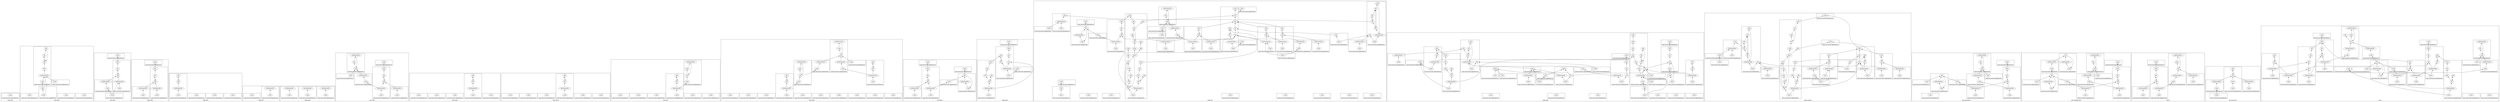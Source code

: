 strict digraph {
rankdir=BT
subgraph {
subgraph {
copy_data_1 [label="Load" comment="  %0 = load i32, ptr @ncol, align 4, !dbg !115, !tbaa !116"]
copy_data_1 -> {
}
cluster=true
label="Load instruction dependencies"
}
cluster=true
label="copy_data"
}
subgraph {
cluster=true
label="llvm.dbg.declare"
}
subgraph {
cluster=true
label="llvm.lifetime.start.p0"
}
subgraph {
cluster=true
label="malloc"
}
subgraph {
cluster=true
label="llvm.lifetime.end.p0"
}
subgraph {
subgraph {
next_data_3 [label="Load" comment="  %0 = load i32, ptr @ncol, align 4, !dbg !115, !tbaa !116"]
next_data_3 -> {
}
cluster=true
label="Load instruction dependencies"
}
subgraph {
next_data_12 [label="Load" comment="  %1 = load i32, ptr %arrayidx, align 4, !dbg !122, !tbaa !116"]
next_data_12 -> {
next_data_11
}
next_data_11 [label="GetElementPtr" comment="  %arrayidx = getelementptr inbounds i32, ptr %data, i64 %idxprom, !dbg !122"]
next_data_11 -> {
next_data_10
}
next_data_10 [label="SExt" comment="  %idxprom = sext i32 %counter.015 to i64, !dbg !122"]
next_data_10 -> {
next_data_7
}
next_data_7 [label="Phi" comment="  %counter.015 = phi i32 [ %counter.1, %if.end ], [ 0, %entry ]"]
next_data_7 -> {
next_data_24
}
next_data_24 [label="Phi" comment="  %counter.1 = phi i32 [ %inc, %if.then ], [ %counter.015, %if.else ], !dbg !114"]
next_data_24 -> {
next_data_17
next_data_7
}
next_data_17 [label="Add" comment="  %inc = add nsw i32 %counter.015, 1, !dbg !130"]
next_data_17 -> {
next_data_7
}
next_data_7 [label="Phi" comment="  %counter.015 = phi i32 [ %counter.1, %if.end ], [ 0, %entry ]"]
next_data_7 -> {
// Cycle
}
next_data_7 [label="Phi" comment="  %counter.015 = phi i32 [ %counter.1, %if.end ], [ 0, %entry ]"]
next_data_7 -> {
// Cycle
}
cluster=true
label="Load instruction dependencies"
}
subgraph {
next_data_13 [label="Load" comment="  %2 = load i32, ptr @nrow, align 4, !dbg !125, !tbaa !116"]
next_data_13 -> {
}
cluster=true
label="Load instruction dependencies"
}
subgraph {
next_data_16 [label="Store" comment="  store i32 0, ptr %arrayidx, align 4, !dbg !128, !tbaa !116"]
next_data_16 -> {
next_data_11
}
next_data_11 [label="GetElementPtr" comment="  %arrayidx = getelementptr inbounds i32, ptr %data, i64 %idxprom, !dbg !122"]
next_data_11 -> {
next_data_10
}
next_data_10 [label="SExt" comment="  %idxprom = sext i32 %counter.015 to i64, !dbg !122"]
next_data_10 -> {
next_data_7
}
next_data_7 [label="Phi" comment="  %counter.015 = phi i32 [ %counter.1, %if.end ], [ 0, %entry ]"]
next_data_7 -> {
next_data_24
}
next_data_24 [label="Phi" comment="  %counter.1 = phi i32 [ %inc, %if.then ], [ %counter.015, %if.else ], !dbg !114"]
next_data_24 -> {
next_data_17
next_data_7
}
next_data_17 [label="Add" comment="  %inc = add nsw i32 %counter.015, 1, !dbg !130"]
next_data_17 -> {
next_data_7
}
next_data_7 [label="Phi" comment="  %counter.015 = phi i32 [ %counter.1, %if.end ], [ 0, %entry ]"]
next_data_7 -> {
// Cycle
}
next_data_7 [label="Phi" comment="  %counter.015 = phi i32 [ %counter.1, %if.end ], [ 0, %entry ]"]
next_data_7 -> {
// Cycle
}
cluster=true
label="Store instruction dependencies"
}
subgraph {
next_data_21 [label="Store" comment="  store i32 %inc6, ptr %arrayidx, align 4, !dbg !132, !tbaa !116"]
next_data_21 -> {
next_data_20
next_data_11
}
next_data_20 [label="Add" comment="  %inc6 = add nsw i32 %1, 1, !dbg !132"]
next_data_20 -> {
next_data_12
}
next_data_12 [label="Load" comment="  %1 = load i32, ptr %arrayidx, align 4, !dbg !122, !tbaa !116"]
next_data_12 -> {
next_data_11
}
next_data_11 [label="GetElementPtr" comment="  %arrayidx = getelementptr inbounds i32, ptr %data, i64 %idxprom, !dbg !122"]
next_data_11 -> {
next_data_10
}
next_data_10 [label="SExt" comment="  %idxprom = sext i32 %counter.015 to i64, !dbg !122"]
next_data_10 -> {
next_data_7
}
next_data_7 [label="Phi" comment="  %counter.015 = phi i32 [ %counter.1, %if.end ], [ 0, %entry ]"]
next_data_7 -> {
next_data_24
}
next_data_24 [label="Phi" comment="  %counter.1 = phi i32 [ %inc, %if.then ], [ %counter.015, %if.else ], !dbg !114"]
next_data_24 -> {
next_data_17
next_data_7
}
next_data_17 [label="Add" comment="  %inc = add nsw i32 %counter.015, 1, !dbg !130"]
next_data_17 -> {
next_data_7
}
next_data_7 [label="Phi" comment="  %counter.015 = phi i32 [ %counter.1, %if.end ], [ 0, %entry ]"]
next_data_7 -> {
// Cycle
}
next_data_7 [label="Phi" comment="  %counter.015 = phi i32 [ %counter.1, %if.end ], [ 0, %entry ]"]
next_data_7 -> {
// Cycle
}
next_data_11 [label="GetElementPtr" comment="  %arrayidx = getelementptr inbounds i32, ptr %data, i64 %idxprom, !dbg !122"]
next_data_11 -> {
// Cycle
}
cluster=true
label="Store instruction dependencies"
}
subgraph {
next_data_28 [label="Load" comment="  %3 = load i32, ptr @ncol, align 4, !dbg !115, !tbaa !116"]
next_data_28 -> {
}
cluster=true
label="Load instruction dependencies"
}
cluster=true
label="next_data"
}
subgraph {
subgraph {
melt_data_2 [label="Load" comment="  %0 = load i32, ptr @ncol, align 4, !dbg !115, !tbaa !116"]
melt_data_2 -> {
}
cluster=true
label="Load instruction dependencies"
}
subgraph {
melt_data_12 [label="Load" comment="  %2 = load i32, ptr %arrayidx, align 4, !dbg !122, !tbaa !116"]
melt_data_12 -> {
melt_data_11
}
melt_data_11 [label="GetElementPtr" comment="  %arrayidx = getelementptr inbounds i32, ptr %data1, i64 %indvars.iv.next, !dbg !122"]
melt_data_11 -> {
melt_data_10
}
melt_data_10 [label="Add" comment="  %indvars.iv.next = add nsw i64 %indvars.iv, -1, !dbg !121"]
melt_data_10 -> {
melt_data_9
}
melt_data_9 [label="Phi" comment="  %indvars.iv = phi i64 [ %1, %while.body.preheader ], [ %indvars.iv.next, %if.end ]"]
melt_data_9 -> {
melt_data_7
melt_data_10
}
melt_data_7 [label="SExt" comment="  %1 = sext i32 %0 to i64, !dbg !120"]
melt_data_7 -> {
melt_data_2
}
melt_data_2 [label="Load" comment="  %0 = load i32, ptr @ncol, align 4, !dbg !115, !tbaa !116"]
melt_data_2 -> {
}
melt_data_10 [label="Add" comment="  %indvars.iv.next = add nsw i64 %indvars.iv, -1, !dbg !121"]
melt_data_10 -> {
// Cycle
}
cluster=true
label="Load instruction dependencies"
}
subgraph {
melt_data_14 [label="Load" comment="  %3 = load i32, ptr %arrayidx2, align 4, !dbg !125, !tbaa !116"]
melt_data_14 -> {
melt_data_13
}
melt_data_13 [label="GetElementPtr" comment="  %arrayidx2 = getelementptr inbounds i32, ptr %data2, i64 %indvars.iv.next, !dbg !125"]
melt_data_13 -> {
melt_data_10
}
melt_data_10 [label="Add" comment="  %indvars.iv.next = add nsw i64 %indvars.iv, -1, !dbg !121"]
melt_data_10 -> {
melt_data_9
}
melt_data_9 [label="Phi" comment="  %indvars.iv = phi i64 [ %1, %while.body.preheader ], [ %indvars.iv.next, %if.end ]"]
melt_data_9 -> {
melt_data_7
melt_data_10
}
melt_data_7 [label="SExt" comment="  %1 = sext i32 %0 to i64, !dbg !120"]
melt_data_7 -> {
melt_data_2
}
melt_data_2 [label="Load" comment="  %0 = load i32, ptr @ncol, align 4, !dbg !115, !tbaa !116"]
melt_data_2 -> {
}
melt_data_10 [label="Add" comment="  %indvars.iv.next = add nsw i64 %indvars.iv, -1, !dbg !121"]
melt_data_10 -> {
// Cycle
}
cluster=true
label="Load instruction dependencies"
}
subgraph {
melt_data_17 [label="Store" comment="  store i32 %3, ptr %arrayidx, align 4, !dbg !128, !tbaa !116"]
melt_data_17 -> {
melt_data_14
melt_data_11
}
melt_data_14 [label="Load" comment="  %3 = load i32, ptr %arrayidx2, align 4, !dbg !125, !tbaa !116"]
melt_data_14 -> {
melt_data_13
}
melt_data_13 [label="GetElementPtr" comment="  %arrayidx2 = getelementptr inbounds i32, ptr %data2, i64 %indvars.iv.next, !dbg !125"]
melt_data_13 -> {
melt_data_10
}
melt_data_10 [label="Add" comment="  %indvars.iv.next = add nsw i64 %indvars.iv, -1, !dbg !121"]
melt_data_10 -> {
melt_data_9
}
melt_data_9 [label="Phi" comment="  %indvars.iv = phi i64 [ %1, %while.body.preheader ], [ %indvars.iv.next, %if.end ]"]
melt_data_9 -> {
melt_data_7
melt_data_10
}
melt_data_7 [label="SExt" comment="  %1 = sext i32 %0 to i64, !dbg !120"]
melt_data_7 -> {
melt_data_2
}
melt_data_2 [label="Load" comment="  %0 = load i32, ptr @ncol, align 4, !dbg !115, !tbaa !116"]
melt_data_2 -> {
}
melt_data_10 [label="Add" comment="  %indvars.iv.next = add nsw i64 %indvars.iv, -1, !dbg !121"]
melt_data_10 -> {
// Cycle
}
melt_data_11 [label="GetElementPtr" comment="  %arrayidx = getelementptr inbounds i32, ptr %data1, i64 %indvars.iv.next, !dbg !122"]
melt_data_11 -> {
melt_data_10
}
melt_data_10 [label="Add" comment="  %indvars.iv.next = add nsw i64 %indvars.iv, -1, !dbg !121"]
melt_data_10 -> {
// Cycle
}
cluster=true
label="Store instruction dependencies"
}
cluster=true
label="melt_data"
}
subgraph {
subgraph {
equal_data_2 [label="Load" comment="  %0 = load i32, ptr @ncol, align 4, !dbg !115, !tbaa !116"]
equal_data_2 -> {
}
cluster=true
label="Load instruction dependencies"
}
subgraph {
equal_data_14 [label="Load" comment="  %3 = load i32, ptr %arrayidx, align 4, !dbg !123, !tbaa !116"]
equal_data_14 -> {
equal_data_13
}
equal_data_13 [label="GetElementPtr" comment="  %arrayidx = getelementptr inbounds i32, ptr %data1, i64 %indvars.iv.next, !dbg !123"]
equal_data_13 -> {
equal_data_11
}
equal_data_11 [label="Add" comment="  %indvars.iv.next = add nsw i64 %indvars.iv, -1, !dbg !122"]
equal_data_11 -> {
equal_data_6
}
equal_data_6 [label="Phi" comment="  %indvars.iv = phi i64 [ %indvars.iv.next, %land.rhs ], [ %1, %entry ], !dbg !114"]
equal_data_6 -> {
equal_data_11
equal_data_4
}
equal_data_11 [label="Add" comment="  %indvars.iv.next = add nsw i64 %indvars.iv, -1, !dbg !122"]
equal_data_11 -> {
// Cycle
}
equal_data_4 [label="SExt" comment="  %1 = sext i32 %0 to i64, !dbg !120"]
equal_data_4 -> {
equal_data_2
}
equal_data_2 [label="Load" comment="  %0 = load i32, ptr @ncol, align 4, !dbg !115, !tbaa !116"]
equal_data_2 -> {
}
cluster=true
label="Load instruction dependencies"
}
subgraph {
equal_data_16 [label="Load" comment="  %4 = load i32, ptr %arrayidx2, align 4, !dbg !124, !tbaa !116"]
equal_data_16 -> {
equal_data_15
}
equal_data_15 [label="GetElementPtr" comment="  %arrayidx2 = getelementptr inbounds i32, ptr %data2, i64 %indvars.iv.next, !dbg !124"]
equal_data_15 -> {
equal_data_11
}
equal_data_11 [label="Add" comment="  %indvars.iv.next = add nsw i64 %indvars.iv, -1, !dbg !122"]
equal_data_11 -> {
equal_data_6
}
equal_data_6 [label="Phi" comment="  %indvars.iv = phi i64 [ %indvars.iv.next, %land.rhs ], [ %1, %entry ], !dbg !114"]
equal_data_6 -> {
equal_data_11
equal_data_4
}
equal_data_11 [label="Add" comment="  %indvars.iv.next = add nsw i64 %indvars.iv, -1, !dbg !122"]
equal_data_11 -> {
// Cycle
}
equal_data_4 [label="SExt" comment="  %1 = sext i32 %0 to i64, !dbg !120"]
equal_data_4 -> {
equal_data_2
}
equal_data_2 [label="Load" comment="  %0 = load i32, ptr @ncol, align 4, !dbg !115, !tbaa !116"]
equal_data_2 -> {
}
cluster=true
label="Load instruction dependencies"
}
cluster=true
label="equal_data"
}
subgraph {
subgraph {
valid_data_3 [label="Load" comment="  %0 = load i32, ptr @ncol, align 4, !tbaa !115"]
valid_data_3 -> {
}
cluster=true
label="Load instruction dependencies"
}
subgraph {
valid_data_8 [label="Load" comment="  %1 = load i32, ptr @nrow, align 4, !dbg !121, !tbaa !115"]
valid_data_8 -> {
}
cluster=true
label="Load instruction dependencies"
}
subgraph {
valid_data_13 [label="Load" comment="  %3 = load i32, ptr %data, align 4, !dbg !122, !tbaa !115"]
valid_data_13 -> {
}
cluster=true
label="Load instruction dependencies"
}
subgraph {
valid_data_30 [label="Load" comment="  %5 = load i32, ptr %arrayidx, align 4, !dbg !122, !tbaa !115"]
valid_data_30 -> {
valid_data_29
}
valid_data_29 [label="GetElementPtr" comment="  %arrayidx = getelementptr inbounds i32, ptr %data, i64 %indvars.iv.next, !dbg !122"]
valid_data_29 -> {
valid_data_21
}
valid_data_21 [label="Add" comment="  %indvars.iv.next = add nuw nsw i64 %indvars.iv16, 1, !dbg !127"]
valid_data_21 -> {
valid_data_19
}
valid_data_19 [label="Phi" comment="  %indvars.iv16 = phi i64 [ %indvars.iv.next, %while.body ], [ 0, %while.body.preheader ]"]
valid_data_19 -> {
valid_data_21
}
valid_data_21 [label="Add" comment="  %indvars.iv.next = add nuw nsw i64 %indvars.iv16, 1, !dbg !127"]
valid_data_21 -> {
// Cycle
}
cluster=true
label="Load instruction dependencies"
}
cluster=true
label="valid_data"
}
subgraph {
subgraph {
dump_list_5 [label="Load" comment="  %0 = load ptr, ptr %next, align 8, !dbg !117, !tbaa !119"]
dump_list_5 -> {
dump_list_4
}
dump_list_4 [label="GetElementPtr" comment="  %next = getelementptr inbounds %struct._list, ptr %list, i64 0, i32 1, !dbg !117"]
dump_list_4 -> {
}
cluster=true
label="Load instruction dependencies"
}
subgraph {
dump_list_7 [label="Load" comment="  %1 = load ptr, ptr %list, align 8, !dbg !125, !tbaa !126"]
dump_list_7 -> {
}
cluster=true
label="Load instruction dependencies"
}
cluster=true
label="dump_list"
}
subgraph {
cluster=true
label="free"
}
subgraph {
subgraph {
dump_play_5 [label="Load" comment="  %0 = load ptr, ptr %next, align 8, !dbg !117, !tbaa !119"]
dump_play_5 -> {
dump_play_4
}
dump_play_4 [label="GetElementPtr" comment="  %next = getelementptr inbounds %struct._play, ptr %play, i64 0, i32 3, !dbg !117"]
dump_play_4 -> {
}
cluster=true
label="Load instruction dependencies"
}
subgraph {
dump_play_8 [label="Load" comment="  %1 = load ptr, ptr %first, align 8, !dbg !126, !tbaa !127"]
dump_play_8 -> {
dump_play_7
}
dump_play_7 [label="GetElementPtr" comment="  %first = getelementptr inbounds %struct._play, ptr %play, i64 0, i32 2, !dbg !126"]
dump_play_7 -> {
}
cluster=true
label="Load instruction dependencies"
}
subgraph {
dump_play_11 [label="Load" comment="  %2 = load ptr, ptr %state, align 8, !dbg !129, !tbaa !130"]
dump_play_11 -> {
dump_play_10
}
dump_play_10 [label="GetElementPtr" comment="  %state = getelementptr inbounds %struct._play, ptr %play, i64 0, i32 1, !dbg !129"]
dump_play_10 -> {
}
cluster=true
label="Load instruction dependencies"
}
cluster=true
label="dump_play"
}
subgraph {
subgraph {
get_value_2 [label="Load" comment="  %0 = load i32, ptr @ncol, align 4, !tbaa !114"]
get_value_2 -> {
}
cluster=true
label="Load instruction dependencies"
}
subgraph {
get_value_6 [label="Load" comment="  %search.0 = load ptr, ptr %search.0.in, align 8, !dbg !113, !tbaa !119"]
get_value_6 -> {
get_value_5
}
get_value_5 [label="Phi" comment="  %search.0.in = phi ptr [ @game_tree, %entry ], [ %next, %equal_data.exit ]"]
get_value_5 -> {
get_value_31
}
get_value_31 [label="GetElementPtr" comment="  %next = getelementptr inbounds %struct._play, ptr %search.0, i64 0, i32 3, !dbg !144"]
get_value_31 -> {
get_value_6
}
get_value_6 [label="Load" comment="  %search.0 = load ptr, ptr %search.0.in, align 8, !dbg !113, !tbaa !119"]
get_value_6 -> {
// Cycle
}
cluster=true
label="Load instruction dependencies"
}
subgraph {
get_value_9 [label="Load" comment="  %2 = load ptr, ptr %state, align 8, !dbg !121, !tbaa !122"]
get_value_9 -> {
get_value_8
}
get_value_8 [label="GetElementPtr" comment="  %state = getelementptr inbounds %struct._play, ptr %search.0, i64 0, i32 1, !dbg !121"]
get_value_8 -> {
get_value_6
}
get_value_6 [label="Load" comment="  %search.0 = load ptr, ptr %search.0.in, align 8, !dbg !113, !tbaa !119"]
get_value_6 -> {
get_value_5
}
get_value_5 [label="Phi" comment="  %search.0.in = phi ptr [ @game_tree, %entry ], [ %next, %equal_data.exit ]"]
get_value_5 -> {
get_value_31
}
get_value_31 [label="GetElementPtr" comment="  %next = getelementptr inbounds %struct._play, ptr %search.0, i64 0, i32 3, !dbg !144"]
get_value_31 -> {
get_value_6
}
get_value_6 [label="Load" comment="  %search.0 = load ptr, ptr %search.0.in, align 8, !dbg !113, !tbaa !119"]
get_value_6 -> {
// Cycle
}
cluster=true
label="Load instruction dependencies"
}
subgraph {
get_value_22 [label="Load" comment="  %4 = load i32, ptr %arrayidx.i, align 4, !dbg !136, !tbaa !114"]
get_value_22 -> {
get_value_21
}
get_value_21 [label="GetElementPtr" comment="  %arrayidx.i = getelementptr inbounds i32, ptr %2, i64 %indvars.iv.next.i, !dbg !136"]
get_value_21 -> {
get_value_9
get_value_19
}
get_value_9 [label="Load" comment="  %2 = load ptr, ptr %state, align 8, !dbg !121, !tbaa !122"]
get_value_9 -> {
get_value_8
}
get_value_8 [label="GetElementPtr" comment="  %state = getelementptr inbounds %struct._play, ptr %search.0, i64 0, i32 1, !dbg !121"]
get_value_8 -> {
get_value_6
}
get_value_6 [label="Load" comment="  %search.0 = load ptr, ptr %search.0.in, align 8, !dbg !113, !tbaa !119"]
get_value_6 -> {
get_value_5
}
get_value_5 [label="Phi" comment="  %search.0.in = phi ptr [ @game_tree, %entry ], [ %next, %equal_data.exit ]"]
get_value_5 -> {
get_value_31
}
get_value_31 [label="GetElementPtr" comment="  %next = getelementptr inbounds %struct._play, ptr %search.0, i64 0, i32 3, !dbg !144"]
get_value_31 -> {
get_value_6
}
get_value_6 [label="Load" comment="  %search.0 = load ptr, ptr %search.0.in, align 8, !dbg !113, !tbaa !119"]
get_value_6 -> {
// Cycle
}
get_value_19 [label="Add" comment="  %indvars.iv.next.i = add nsw i64 %indvars.iv.i, -1, !dbg !135"]
get_value_19 -> {
get_value_14
}
get_value_14 [label="Phi" comment="  %indvars.iv.i = phi i64 [ %indvars.iv.next.i, %land.rhs.i ], [ %1, %while.cond ], !dbg !131"]
get_value_14 -> {
get_value_19
get_value_3
}
get_value_19 [label="Add" comment="  %indvars.iv.next.i = add nsw i64 %indvars.iv.i, -1, !dbg !135"]
get_value_19 -> {
// Cycle
}
get_value_3 [label="SExt" comment="  %1 = sext i32 %0 to i64"]
get_value_3 -> {
get_value_2
}
get_value_2 [label="Load" comment="  %0 = load i32, ptr @ncol, align 4, !tbaa !114"]
get_value_2 -> {
}
cluster=true
label="Load instruction dependencies"
}
subgraph {
get_value_24 [label="Load" comment="  %5 = load i32, ptr %arrayidx2.i, align 4, !dbg !137, !tbaa !114"]
get_value_24 -> {
get_value_23
}
get_value_23 [label="GetElementPtr" comment="  %arrayidx2.i = getelementptr inbounds i32, ptr %data, i64 %indvars.iv.next.i, !dbg !137"]
get_value_23 -> {
get_value_19
}
get_value_19 [label="Add" comment="  %indvars.iv.next.i = add nsw i64 %indvars.iv.i, -1, !dbg !135"]
get_value_19 -> {
get_value_14
}
get_value_14 [label="Phi" comment="  %indvars.iv.i = phi i64 [ %indvars.iv.next.i, %land.rhs.i ], [ %1, %while.cond ], !dbg !131"]
get_value_14 -> {
get_value_19
get_value_3
}
get_value_19 [label="Add" comment="  %indvars.iv.next.i = add nsw i64 %indvars.iv.i, -1, !dbg !135"]
get_value_19 -> {
// Cycle
}
get_value_3 [label="SExt" comment="  %1 = sext i32 %0 to i64"]
get_value_3 -> {
get_value_2
}
get_value_2 [label="Load" comment="  %0 = load i32, ptr @ncol, align 4, !tbaa !114"]
get_value_2 -> {
}
cluster=true
label="Load instruction dependencies"
}
subgraph {
get_value_34 [label="Load" comment="  %7 = load i32, ptr %search.0, align 8, !dbg !146, !tbaa !147"]
get_value_34 -> {
get_value_6
}
get_value_6 [label="Load" comment="  %search.0 = load ptr, ptr %search.0.in, align 8, !dbg !113, !tbaa !119"]
get_value_6 -> {
get_value_5
}
get_value_5 [label="Phi" comment="  %search.0.in = phi ptr [ @game_tree, %entry ], [ %next, %equal_data.exit ]"]
get_value_5 -> {
get_value_31
}
get_value_31 [label="GetElementPtr" comment="  %next = getelementptr inbounds %struct._play, ptr %search.0, i64 0, i32 3, !dbg !144"]
get_value_31 -> {
get_value_6
}
get_value_6 [label="Load" comment="  %search.0 = load ptr, ptr %search.0.in, align 8, !dbg !113, !tbaa !119"]
get_value_6 -> {
// Cycle
}
cluster=true
label="Load instruction dependencies"
}
cluster=true
label="get_value"
}
subgraph {
subgraph {
show_data_2 [label="Load" comment="  %0 = load i32, ptr @ncol, align 4, !dbg !114, !tbaa !115"]
show_data_2 -> {
}
cluster=true
label="Load instruction dependencies"
}
subgraph {
show_data_10 [label="Load" comment="  %1 = load i32, ptr %arrayidx, align 4, !dbg !123, !tbaa !115"]
show_data_10 -> {
show_data_9
}
show_data_9 [label="GetElementPtr" comment="  %arrayidx = getelementptr inbounds i32, ptr %data, i64 %indvars.iv, !dbg !123"]
show_data_9 -> {
show_data_5
}
show_data_5 [label="Phi" comment="  %indvars.iv = phi i64 [ %indvars.iv.next, %if.end ], [ 0, %entry ]"]
show_data_5 -> {
show_data_7
}
show_data_7 [label="Add" comment="  %indvars.iv.next = add nuw i64 %indvars.iv, 1, !dbg !121"]
show_data_7 -> {
show_data_5
}
show_data_5 [label="Phi" comment="  %indvars.iv = phi i64 [ %indvars.iv.next, %if.end ], [ 0, %entry ]"]
show_data_5 -> {
// Cycle
}
cluster=true
label="Load instruction dependencies"
}
subgraph {
show_data_12 [label="Load" comment="  %2 = load i32, ptr @ncol, align 4, !dbg !125, !tbaa !115"]
show_data_12 -> {
}
cluster=true
label="Load instruction dependencies"
}
subgraph {
show_data_17 [label="Load" comment="  %4 = load ptr, ptr @stdout, align 8, !dbg !137, !tbaa !138"]
show_data_17 -> {
}
cluster=true
label="Load instruction dependencies"
}
subgraph {
show_data_21 [label="Load" comment="  %5 = load i32, ptr @ncol, align 4, !dbg !114, !tbaa !115"]
show_data_21 -> {
}
cluster=true
label="Load instruction dependencies"
}
cluster=true
label="show_data"
}
subgraph {
cluster=true
label="printf"
}
subgraph {
subgraph {
show_move_2 [label="Load" comment="  %0 = load ptr, ptr @stdout, align 8, !dbg !121, !tbaa !122"]
show_move_2 -> {
}
cluster=true
label="Load instruction dependencies"
}
subgraph {
show_move_6 [label="Load" comment="  %1 = load i32, ptr @ncol, align 4, !dbg !133, !tbaa !134"]
show_move_6 -> {
}
cluster=true
label="Load instruction dependencies"
}
subgraph {
show_move_14 [label="Load" comment="  %2 = load i32, ptr %arrayidx.i, align 4, !dbg !140, !tbaa !134"]
show_move_14 -> {
show_move_13
}
show_move_13 [label="GetElementPtr" comment="  %arrayidx.i = getelementptr inbounds i32, ptr %data, i64 %indvars.iv.i, !dbg !140"]
show_move_13 -> {
show_move_9
}
show_move_9 [label="Phi" comment="  %indvars.iv.i = phi i64 [ %indvars.iv.next.i, %if.end.i ], [ 0, %entry ]"]
show_move_9 -> {
show_move_11
}
show_move_11 [label="Add" comment="  %indvars.iv.next.i = add nuw i64 %indvars.iv.i, 1, !dbg !138"]
show_move_11 -> {
show_move_9
}
show_move_9 [label="Phi" comment="  %indvars.iv.i = phi i64 [ %indvars.iv.next.i, %if.end.i ], [ 0, %entry ]"]
show_move_9 -> {
// Cycle
}
cluster=true
label="Load instruction dependencies"
}
subgraph {
show_move_16 [label="Load" comment="  %3 = load i32, ptr @ncol, align 4, !dbg !142, !tbaa !134"]
show_move_16 -> {
}
cluster=true
label="Load instruction dependencies"
}
subgraph {
show_move_21 [label="Load" comment="  %5 = load ptr, ptr @stdout, align 8, !dbg !148, !tbaa !122"]
show_move_21 -> {
}
cluster=true
label="Load instruction dependencies"
}
subgraph {
show_move_25 [label="Load" comment="  %6 = load i32, ptr @ncol, align 4, !dbg !133, !tbaa !134"]
show_move_25 -> {
}
cluster=true
label="Load instruction dependencies"
}
cluster=true
label="show_move"
}
subgraph {
subgraph {
show_list_5 [label="Load" comment="  %0 = load ptr, ptr %list.addr.04, align 8, !dbg !115, !tbaa !117"]
show_list_5 -> {
show_list_3
}
show_list_3 [label="Phi" comment="  %list.addr.04 = phi ptr [ %9, %show_move.exit ], [ %list, %entry ]"]
show_list_3 -> {
show_list_37
}
show_list_37 [label="Load" comment="  %9 = load ptr, ptr %next, align 8, !dbg !169, !tbaa !170"]
show_list_37 -> {
show_list_36
}
show_list_36 [label="GetElementPtr" comment="  %next = getelementptr inbounds %struct._list, ptr %list.addr.04, i64 0, i32 1, !dbg !169"]
show_list_36 -> {
show_list_3
}
show_list_3 [label="Phi" comment="  %list.addr.04 = phi ptr [ %9, %show_move.exit ], [ %list, %entry ]"]
show_list_3 -> {
// Cycle
}
cluster=true
label="Load instruction dependencies"
}
subgraph {
show_list_8 [label="Load" comment="  %1 = load ptr, ptr @stdout, align 8, !dbg !137, !tbaa !138"]
show_list_8 -> {
}
cluster=true
label="Load instruction dependencies"
}
subgraph {
show_list_12 [label="Load" comment="  %2 = load i32, ptr @ncol, align 4, !dbg !146, !tbaa !147"]
show_list_12 -> {
}
cluster=true
label="Load instruction dependencies"
}
subgraph {
show_list_20 [label="Load" comment="  %3 = load i32, ptr %arrayidx.i.i, align 4, !dbg !153, !tbaa !147"]
show_list_20 -> {
show_list_19
}
show_list_19 [label="GetElementPtr" comment="  %arrayidx.i.i = getelementptr inbounds i32, ptr %0, i64 %indvars.iv.i.i, !dbg !153"]
show_list_19 -> {
show_list_5
show_list_15
}
show_list_5 [label="Load" comment="  %0 = load ptr, ptr %list.addr.04, align 8, !dbg !115, !tbaa !117"]
show_list_5 -> {
show_list_3
}
show_list_3 [label="Phi" comment="  %list.addr.04 = phi ptr [ %9, %show_move.exit ], [ %list, %entry ]"]
show_list_3 -> {
show_list_37
}
show_list_37 [label="Load" comment="  %9 = load ptr, ptr %next, align 8, !dbg !169, !tbaa !170"]
show_list_37 -> {
show_list_36
}
show_list_36 [label="GetElementPtr" comment="  %next = getelementptr inbounds %struct._list, ptr %list.addr.04, i64 0, i32 1, !dbg !169"]
show_list_36 -> {
show_list_3
}
show_list_3 [label="Phi" comment="  %list.addr.04 = phi ptr [ %9, %show_move.exit ], [ %list, %entry ]"]
show_list_3 -> {
// Cycle
}
show_list_15 [label="Phi" comment="  %indvars.iv.i.i = phi i64 [ %indvars.iv.next.i.i, %if.end.i.i ], [ 0, %while.body ]"]
show_list_15 -> {
show_list_17
}
show_list_17 [label="Add" comment="  %indvars.iv.next.i.i = add nuw i64 %indvars.iv.i.i, 1, !dbg !151"]
show_list_17 -> {
show_list_15
}
show_list_15 [label="Phi" comment="  %indvars.iv.i.i = phi i64 [ %indvars.iv.next.i.i, %if.end.i.i ], [ 0, %while.body ]"]
show_list_15 -> {
// Cycle
}
cluster=true
label="Load instruction dependencies"
}
subgraph {
show_list_22 [label="Load" comment="  %4 = load i32, ptr @ncol, align 4, !dbg !155, !tbaa !147"]
show_list_22 -> {
}
cluster=true
label="Load instruction dependencies"
}
subgraph {
show_list_27 [label="Load" comment="  %6 = load ptr, ptr @stdout, align 8, !dbg !161, !tbaa !138"]
show_list_27 -> {
}
cluster=true
label="Load instruction dependencies"
}
subgraph {
show_list_31 [label="Load" comment="  %7 = load i32, ptr @ncol, align 4, !dbg !146, !tbaa !147"]
show_list_31 -> {
}
cluster=true
label="Load instruction dependencies"
}
subgraph {
show_list_37 [label="Load" comment="  %9 = load ptr, ptr %next, align 8, !dbg !169, !tbaa !170"]
show_list_37 -> {
show_list_36
}
show_list_36 [label="GetElementPtr" comment="  %next = getelementptr inbounds %struct._list, ptr %list.addr.04, i64 0, i32 1, !dbg !169"]
show_list_36 -> {
show_list_3
}
show_list_3 [label="Phi" comment="  %list.addr.04 = phi ptr [ %9, %show_move.exit ], [ %list, %entry ]"]
show_list_3 -> {
show_list_37
}
show_list_37 [label="Load" comment="  %9 = load ptr, ptr %next, align 8, !dbg !169, !tbaa !170"]
show_list_37 -> {
// Cycle
}
cluster=true
label="Load instruction dependencies"
}
cluster=true
label="show_list"
}
subgraph {
subgraph {
show_play_7 [label="Load" comment="  %0 = load ptr, ptr %state, align 8, !dbg !117, !tbaa !118"]
show_play_7 -> {
show_play_6
}
show_play_6 [label="GetElementPtr" comment="  %state = getelementptr inbounds %struct._play, ptr %play.addr.011, i64 0, i32 1, !dbg !117"]
show_play_6 -> {
show_play_3
}
show_play_3 [label="Phi" comment="  %play.addr.011 = phi ptr [ %20, %show_list.exit ], [ %play, %entry ]"]
show_play_3 -> {
show_play_80
}
show_play_80 [label="Load" comment="  %20 = load ptr, ptr %next, align 8, !dbg !211, !tbaa !212"]
show_play_80 -> {
show_play_79
}
show_play_79 [label="GetElementPtr" comment="  %next = getelementptr inbounds %struct._play, ptr %play.addr.011, i64 0, i32 3, !dbg !211"]
show_play_79 -> {
show_play_3
}
show_play_3 [label="Phi" comment="  %play.addr.011 = phi ptr [ %20, %show_list.exit ], [ %play, %entry ]"]
show_play_3 -> {
// Cycle
}
cluster=true
label="Load instruction dependencies"
}
subgraph {
show_play_10 [label="Load" comment="  %1 = load i32, ptr @ncol, align 4, !dbg !132, !tbaa !133"]
show_play_10 -> {
}
cluster=true
label="Load instruction dependencies"
}
subgraph {
show_play_18 [label="Load" comment="  %2 = load i32, ptr %arrayidx.i, align 4, !dbg !138, !tbaa !133"]
show_play_18 -> {
show_play_17
}
show_play_17 [label="GetElementPtr" comment="  %arrayidx.i = getelementptr inbounds i32, ptr %0, i64 %indvars.iv.i, !dbg !138"]
show_play_17 -> {
show_play_7
show_play_13
}
show_play_7 [label="Load" comment="  %0 = load ptr, ptr %state, align 8, !dbg !117, !tbaa !118"]
show_play_7 -> {
show_play_6
}
show_play_6 [label="GetElementPtr" comment="  %state = getelementptr inbounds %struct._play, ptr %play.addr.011, i64 0, i32 1, !dbg !117"]
show_play_6 -> {
show_play_3
}
show_play_3 [label="Phi" comment="  %play.addr.011 = phi ptr [ %20, %show_list.exit ], [ %play, %entry ]"]
show_play_3 -> {
show_play_80
}
show_play_80 [label="Load" comment="  %20 = load ptr, ptr %next, align 8, !dbg !211, !tbaa !212"]
show_play_80 -> {
show_play_79
}
show_play_79 [label="GetElementPtr" comment="  %next = getelementptr inbounds %struct._play, ptr %play.addr.011, i64 0, i32 3, !dbg !211"]
show_play_79 -> {
show_play_3
}
show_play_3 [label="Phi" comment="  %play.addr.011 = phi ptr [ %20, %show_list.exit ], [ %play, %entry ]"]
show_play_3 -> {
// Cycle
}
show_play_13 [label="Phi" comment="  %indvars.iv.i = phi i64 [ %indvars.iv.next.i, %if.end.i ], [ 0, %while.body ]"]
show_play_13 -> {
show_play_15
}
show_play_15 [label="Add" comment="  %indvars.iv.next.i = add nuw i64 %indvars.iv.i, 1, !dbg !136"]
show_play_15 -> {
show_play_13
}
show_play_13 [label="Phi" comment="  %indvars.iv.i = phi i64 [ %indvars.iv.next.i, %if.end.i ], [ 0, %while.body ]"]
show_play_13 -> {
// Cycle
}
cluster=true
label="Load instruction dependencies"
}
subgraph {
show_play_20 [label="Load" comment="  %3 = load i32, ptr @ncol, align 4, !dbg !140, !tbaa !133"]
show_play_20 -> {
}
cluster=true
label="Load instruction dependencies"
}
subgraph {
show_play_25 [label="Load" comment="  %5 = load ptr, ptr @stdout, align 8, !dbg !152, !tbaa !153"]
show_play_25 -> {
}
cluster=true
label="Load instruction dependencies"
}
subgraph {
show_play_29 [label="Load" comment="  %6 = load i32, ptr @ncol, align 4, !dbg !132, !tbaa !133"]
show_play_29 -> {
}
cluster=true
label="Load instruction dependencies"
}
subgraph {
show_play_33 [label="Load" comment="  %8 = load i32, ptr %play.addr.011, align 8, !dbg !160, !tbaa !161"]
show_play_33 -> {
show_play_3
}
show_play_3 [label="Phi" comment="  %play.addr.011 = phi ptr [ %20, %show_list.exit ], [ %play, %entry ]"]
show_play_3 -> {
show_play_80
}
show_play_80 [label="Load" comment="  %20 = load ptr, ptr %next, align 8, !dbg !211, !tbaa !212"]
show_play_80 -> {
show_play_79
}
show_play_79 [label="GetElementPtr" comment="  %next = getelementptr inbounds %struct._play, ptr %play.addr.011, i64 0, i32 3, !dbg !211"]
show_play_79 -> {
show_play_3
}
show_play_3 [label="Phi" comment="  %play.addr.011 = phi ptr [ %20, %show_list.exit ], [ %play, %entry ]"]
show_play_3 -> {
// Cycle
}
cluster=true
label="Load instruction dependencies"
}
subgraph {
show_play_37 [label="Load" comment="  %9 = load ptr, ptr %first, align 8, !dbg !164, !tbaa !165"]
show_play_37 -> {
show_play_36
}
show_play_36 [label="GetElementPtr" comment="  %first = getelementptr inbounds %struct._play, ptr %play.addr.011, i64 0, i32 2, !dbg !164"]
show_play_36 -> {
show_play_3
}
show_play_3 [label="Phi" comment="  %play.addr.011 = phi ptr [ %20, %show_list.exit ], [ %play, %entry ]"]
show_play_3 -> {
show_play_80
}
show_play_80 [label="Load" comment="  %20 = load ptr, ptr %next, align 8, !dbg !211, !tbaa !212"]
show_play_80 -> {
show_play_79
}
show_play_79 [label="GetElementPtr" comment="  %next = getelementptr inbounds %struct._play, ptr %play.addr.011, i64 0, i32 3, !dbg !211"]
show_play_79 -> {
show_play_3
}
show_play_3 [label="Phi" comment="  %play.addr.011 = phi ptr [ %20, %show_list.exit ], [ %play, %entry ]"]
show_play_3 -> {
// Cycle
}
cluster=true
label="Load instruction dependencies"
}
subgraph {
show_play_43 [label="Load" comment="  %10 = load ptr, ptr %list.addr.04.i, align 8, !dbg !175, !tbaa !177"]
show_play_43 -> {
show_play_41
}
show_play_41 [label="Phi" comment="  %list.addr.04.i = phi ptr [ %19, %show_move.exit.i ], [ %9, %show_data.exit ]"]
show_play_41 -> {
show_play_75
show_play_37
}
show_play_75 [label="Load" comment="  %19 = load ptr, ptr %next.i, align 8, !dbg !207, !tbaa !208"]
show_play_75 -> {
show_play_74
}
show_play_74 [label="GetElementPtr" comment="  %next.i = getelementptr inbounds %struct._list, ptr %list.addr.04.i, i64 0, i32 1, !dbg !207"]
show_play_74 -> {
show_play_41
}
show_play_41 [label="Phi" comment="  %list.addr.04.i = phi ptr [ %19, %show_move.exit.i ], [ %9, %show_data.exit ]"]
show_play_41 -> {
// Cycle
}
show_play_37 [label="Load" comment="  %9 = load ptr, ptr %first, align 8, !dbg !164, !tbaa !165"]
show_play_37 -> {
show_play_36
}
show_play_36 [label="GetElementPtr" comment="  %first = getelementptr inbounds %struct._play, ptr %play.addr.011, i64 0, i32 2, !dbg !164"]
show_play_36 -> {
show_play_3
}
show_play_3 [label="Phi" comment="  %play.addr.011 = phi ptr [ %20, %show_list.exit ], [ %play, %entry ]"]
show_play_3 -> {
show_play_80
}
show_play_80 [label="Load" comment="  %20 = load ptr, ptr %next, align 8, !dbg !211, !tbaa !212"]
show_play_80 -> {
show_play_79
}
show_play_79 [label="GetElementPtr" comment="  %next = getelementptr inbounds %struct._play, ptr %play.addr.011, i64 0, i32 3, !dbg !211"]
show_play_79 -> {
show_play_3
}
show_play_3 [label="Phi" comment="  %play.addr.011 = phi ptr [ %20, %show_list.exit ], [ %play, %entry ]"]
show_play_3 -> {
// Cycle
}
cluster=true
label="Load instruction dependencies"
}
subgraph {
show_play_46 [label="Load" comment="  %11 = load ptr, ptr @stdout, align 8, !dbg !186, !tbaa !153"]
show_play_46 -> {
}
cluster=true
label="Load instruction dependencies"
}
subgraph {
show_play_50 [label="Load" comment="  %12 = load i32, ptr @ncol, align 4, !dbg !190, !tbaa !133"]
show_play_50 -> {
}
cluster=true
label="Load instruction dependencies"
}
subgraph {
show_play_58 [label="Load" comment="  %13 = load i32, ptr %arrayidx.i.i.i, align 4, !dbg !194, !tbaa !133"]
show_play_58 -> {
show_play_57
}
show_play_57 [label="GetElementPtr" comment="  %arrayidx.i.i.i = getelementptr inbounds i32, ptr %10, i64 %indvars.iv.i.i.i, !dbg !194"]
show_play_57 -> {
show_play_43
show_play_53
}
show_play_43 [label="Load" comment="  %10 = load ptr, ptr %list.addr.04.i, align 8, !dbg !175, !tbaa !177"]
show_play_43 -> {
show_play_41
}
show_play_41 [label="Phi" comment="  %list.addr.04.i = phi ptr [ %19, %show_move.exit.i ], [ %9, %show_data.exit ]"]
show_play_41 -> {
show_play_75
show_play_37
}
show_play_75 [label="Load" comment="  %19 = load ptr, ptr %next.i, align 8, !dbg !207, !tbaa !208"]
show_play_75 -> {
show_play_74
}
show_play_74 [label="GetElementPtr" comment="  %next.i = getelementptr inbounds %struct._list, ptr %list.addr.04.i, i64 0, i32 1, !dbg !207"]
show_play_74 -> {
show_play_41
}
show_play_41 [label="Phi" comment="  %list.addr.04.i = phi ptr [ %19, %show_move.exit.i ], [ %9, %show_data.exit ]"]
show_play_41 -> {
// Cycle
}
show_play_37 [label="Load" comment="  %9 = load ptr, ptr %first, align 8, !dbg !164, !tbaa !165"]
show_play_37 -> {
show_play_36
}
show_play_36 [label="GetElementPtr" comment="  %first = getelementptr inbounds %struct._play, ptr %play.addr.011, i64 0, i32 2, !dbg !164"]
show_play_36 -> {
show_play_3
}
show_play_3 [label="Phi" comment="  %play.addr.011 = phi ptr [ %20, %show_list.exit ], [ %play, %entry ]"]
show_play_3 -> {
show_play_80
}
show_play_80 [label="Load" comment="  %20 = load ptr, ptr %next, align 8, !dbg !211, !tbaa !212"]
show_play_80 -> {
show_play_79
}
show_play_79 [label="GetElementPtr" comment="  %next = getelementptr inbounds %struct._play, ptr %play.addr.011, i64 0, i32 3, !dbg !211"]
show_play_79 -> {
show_play_3
}
show_play_3 [label="Phi" comment="  %play.addr.011 = phi ptr [ %20, %show_list.exit ], [ %play, %entry ]"]
show_play_3 -> {
// Cycle
}
show_play_53 [label="Phi" comment="  %indvars.iv.i.i.i = phi i64 [ %indvars.iv.next.i.i.i, %if.end.i.i.i ], [ 0, %while.body.i8 ]"]
show_play_53 -> {
show_play_55
}
show_play_55 [label="Add" comment="  %indvars.iv.next.i.i.i = add nuw i64 %indvars.iv.i.i.i, 1, !dbg !193"]
show_play_55 -> {
show_play_53
}
show_play_53 [label="Phi" comment="  %indvars.iv.i.i.i = phi i64 [ %indvars.iv.next.i.i.i, %if.end.i.i.i ], [ 0, %while.body.i8 ]"]
show_play_53 -> {
// Cycle
}
cluster=true
label="Load instruction dependencies"
}
subgraph {
show_play_60 [label="Load" comment="  %14 = load i32, ptr @ncol, align 4, !dbg !196, !tbaa !133"]
show_play_60 -> {
}
cluster=true
label="Load instruction dependencies"
}
subgraph {
show_play_65 [label="Load" comment="  %16 = load ptr, ptr @stdout, align 8, !dbg !201, !tbaa !153"]
show_play_65 -> {
}
cluster=true
label="Load instruction dependencies"
}
subgraph {
show_play_69 [label="Load" comment="  %17 = load i32, ptr @ncol, align 4, !dbg !190, !tbaa !133"]
show_play_69 -> {
}
cluster=true
label="Load instruction dependencies"
}
subgraph {
show_play_75 [label="Load" comment="  %19 = load ptr, ptr %next.i, align 8, !dbg !207, !tbaa !208"]
show_play_75 -> {
show_play_74
}
show_play_74 [label="GetElementPtr" comment="  %next.i = getelementptr inbounds %struct._list, ptr %list.addr.04.i, i64 0, i32 1, !dbg !207"]
show_play_74 -> {
show_play_41
}
show_play_41 [label="Phi" comment="  %list.addr.04.i = phi ptr [ %19, %show_move.exit.i ], [ %9, %show_data.exit ]"]
show_play_41 -> {
show_play_75
show_play_37
}
show_play_75 [label="Load" comment="  %19 = load ptr, ptr %next.i, align 8, !dbg !207, !tbaa !208"]
show_play_75 -> {
// Cycle
}
show_play_37 [label="Load" comment="  %9 = load ptr, ptr %first, align 8, !dbg !164, !tbaa !165"]
show_play_37 -> {
show_play_36
}
show_play_36 [label="GetElementPtr" comment="  %first = getelementptr inbounds %struct._play, ptr %play.addr.011, i64 0, i32 2, !dbg !164"]
show_play_36 -> {
show_play_3
}
show_play_3 [label="Phi" comment="  %play.addr.011 = phi ptr [ %20, %show_list.exit ], [ %play, %entry ]"]
show_play_3 -> {
show_play_80
}
show_play_80 [label="Load" comment="  %20 = load ptr, ptr %next, align 8, !dbg !211, !tbaa !212"]
show_play_80 -> {
show_play_79
}
show_play_79 [label="GetElementPtr" comment="  %next = getelementptr inbounds %struct._play, ptr %play.addr.011, i64 0, i32 3, !dbg !211"]
show_play_79 -> {
show_play_3
}
show_play_3 [label="Phi" comment="  %play.addr.011 = phi ptr [ %20, %show_list.exit ], [ %play, %entry ]"]
show_play_3 -> {
// Cycle
}
cluster=true
label="Load instruction dependencies"
}
subgraph {
show_play_80 [label="Load" comment="  %20 = load ptr, ptr %next, align 8, !dbg !211, !tbaa !212"]
show_play_80 -> {
show_play_79
}
show_play_79 [label="GetElementPtr" comment="  %next = getelementptr inbounds %struct._play, ptr %play.addr.011, i64 0, i32 3, !dbg !211"]
show_play_79 -> {
show_play_3
}
show_play_3 [label="Phi" comment="  %play.addr.011 = phi ptr [ %20, %show_list.exit ], [ %play, %entry ]"]
show_play_3 -> {
show_play_80
}
show_play_80 [label="Load" comment="  %20 = load ptr, ptr %next, align 8, !dbg !211, !tbaa !212"]
show_play_80 -> {
// Cycle
}
cluster=true
label="Load instruction dependencies"
}
cluster=true
label="show_play"
}
subgraph {
subgraph {
in_wanted_2 [label="Load" comment="  %current.010 = load ptr, ptr @wanted, align 8, !dbg !113, !tbaa !114"]
in_wanted_2 -> {
}
cluster=true
label="Load instruction dependencies"
}
subgraph {
in_wanted_6 [label="Load" comment="  %0 = load i32, ptr @ncol, align 4, !tbaa !119"]
in_wanted_6 -> {
}
cluster=true
label="Load instruction dependencies"
}
subgraph {
in_wanted_10 [label="Load" comment="  %current.0 = load ptr, ptr %next, align 8, !dbg !113, !tbaa !114"]
in_wanted_10 -> {
in_wanted_9
}
in_wanted_9 [label="GetElementPtr" comment="  %next = getelementptr inbounds %struct._list, ptr %current.012, i64 0, i32 1, !dbg !121"]
in_wanted_9 -> {
in_wanted_14
}
in_wanted_14 [label="Phi" comment="  %current.012 = phi ptr [ %current.010, %while.body.lr.ph ], [ %current.0, %while.cond ]"]
in_wanted_14 -> {
in_wanted_2
in_wanted_10
}
in_wanted_2 [label="Load" comment="  %current.010 = load ptr, ptr @wanted, align 8, !dbg !113, !tbaa !114"]
in_wanted_2 -> {
}
in_wanted_10 [label="Load" comment="  %current.0 = load ptr, ptr %next, align 8, !dbg !113, !tbaa !114"]
in_wanted_10 -> {
// Cycle
}
cluster=true
label="Load instruction dependencies"
}
subgraph {
in_wanted_15 [label="Load" comment="  %2 = load ptr, ptr %current.012, align 8, !dbg !127, !tbaa !129"]
in_wanted_15 -> {
in_wanted_14
}
in_wanted_14 [label="Phi" comment="  %current.012 = phi ptr [ %current.010, %while.body.lr.ph ], [ %current.0, %while.cond ]"]
in_wanted_14 -> {
in_wanted_2
in_wanted_10
}
in_wanted_2 [label="Load" comment="  %current.010 = load ptr, ptr @wanted, align 8, !dbg !113, !tbaa !114"]
in_wanted_2 -> {
}
in_wanted_10 [label="Load" comment="  %current.0 = load ptr, ptr %next, align 8, !dbg !113, !tbaa !114"]
in_wanted_10 -> {
in_wanted_9
}
in_wanted_9 [label="GetElementPtr" comment="  %next = getelementptr inbounds %struct._list, ptr %current.012, i64 0, i32 1, !dbg !121"]
in_wanted_9 -> {
in_wanted_14
}
in_wanted_14 [label="Phi" comment="  %current.012 = phi ptr [ %current.010, %while.body.lr.ph ], [ %current.0, %while.cond ]"]
in_wanted_14 -> {
// Cycle
}
cluster=true
label="Load instruction dependencies"
}
subgraph {
in_wanted_28 [label="Load" comment="  %4 = load i32, ptr %arrayidx.i, align 4, !dbg !143, !tbaa !119"]
in_wanted_28 -> {
in_wanted_27
}
in_wanted_27 [label="GetElementPtr" comment="  %arrayidx.i = getelementptr inbounds i32, ptr %2, i64 %indvars.iv.next.i, !dbg !143"]
in_wanted_27 -> {
in_wanted_15
in_wanted_25
}
in_wanted_15 [label="Load" comment="  %2 = load ptr, ptr %current.012, align 8, !dbg !127, !tbaa !129"]
in_wanted_15 -> {
in_wanted_14
}
in_wanted_14 [label="Phi" comment="  %current.012 = phi ptr [ %current.010, %while.body.lr.ph ], [ %current.0, %while.cond ]"]
in_wanted_14 -> {
in_wanted_2
in_wanted_10
}
in_wanted_2 [label="Load" comment="  %current.010 = load ptr, ptr @wanted, align 8, !dbg !113, !tbaa !114"]
in_wanted_2 -> {
}
in_wanted_10 [label="Load" comment="  %current.0 = load ptr, ptr %next, align 8, !dbg !113, !tbaa !114"]
in_wanted_10 -> {
in_wanted_9
}
in_wanted_9 [label="GetElementPtr" comment="  %next = getelementptr inbounds %struct._list, ptr %current.012, i64 0, i32 1, !dbg !121"]
in_wanted_9 -> {
in_wanted_14
}
in_wanted_14 [label="Phi" comment="  %current.012 = phi ptr [ %current.010, %while.body.lr.ph ], [ %current.0, %while.cond ]"]
in_wanted_14 -> {
// Cycle
}
in_wanted_25 [label="Add" comment="  %indvars.iv.next.i = add nsw i64 %indvars.iv.i, -1, !dbg !142"]
in_wanted_25 -> {
in_wanted_20
}
in_wanted_20 [label="Phi" comment="  %indvars.iv.i = phi i64 [ %indvars.iv.next.i, %land.rhs.i ], [ %1, %while.body ], !dbg !138"]
in_wanted_20 -> {
in_wanted_25
in_wanted_7
}
in_wanted_25 [label="Add" comment="  %indvars.iv.next.i = add nsw i64 %indvars.iv.i, -1, !dbg !142"]
in_wanted_25 -> {
// Cycle
}
in_wanted_7 [label="SExt" comment="  %1 = sext i32 %0 to i64"]
in_wanted_7 -> {
in_wanted_6
}
in_wanted_6 [label="Load" comment="  %0 = load i32, ptr @ncol, align 4, !tbaa !119"]
in_wanted_6 -> {
}
cluster=true
label="Load instruction dependencies"
}
subgraph {
in_wanted_30 [label="Load" comment="  %5 = load i32, ptr %arrayidx2.i, align 4, !dbg !144, !tbaa !119"]
in_wanted_30 -> {
in_wanted_29
}
in_wanted_29 [label="GetElementPtr" comment="  %arrayidx2.i = getelementptr inbounds i32, ptr %data, i64 %indvars.iv.next.i, !dbg !144"]
in_wanted_29 -> {
in_wanted_25
}
in_wanted_25 [label="Add" comment="  %indvars.iv.next.i = add nsw i64 %indvars.iv.i, -1, !dbg !142"]
in_wanted_25 -> {
in_wanted_20
}
in_wanted_20 [label="Phi" comment="  %indvars.iv.i = phi i64 [ %indvars.iv.next.i, %land.rhs.i ], [ %1, %while.body ], !dbg !138"]
in_wanted_20 -> {
in_wanted_25
in_wanted_7
}
in_wanted_25 [label="Add" comment="  %indvars.iv.next.i = add nsw i64 %indvars.iv.i, -1, !dbg !142"]
in_wanted_25 -> {
// Cycle
}
in_wanted_7 [label="SExt" comment="  %1 = sext i32 %0 to i64"]
in_wanted_7 -> {
in_wanted_6
}
in_wanted_6 [label="Load" comment="  %0 = load i32, ptr @ncol, align 4, !tbaa !119"]
in_wanted_6 -> {
}
cluster=true
label="Load instruction dependencies"
}
cluster=true
label="in_wanted"
}
subgraph {
subgraph {
make_data_2 [label="Load" comment="  %0 = load i32, ptr @ncol, align 4, !dbg !116, !tbaa !117"]
make_data_2 -> {
}
cluster=true
label="Load instruction dependencies"
}
subgraph {
make_data_10 [label="Load" comment="  %1 = load i32, ptr @nrow, align 4, !tbaa !117"]
make_data_10 -> {
}
cluster=true
label="Load instruction dependencies"
}
subgraph {
make_data_25 [label="Store" comment="  store i32 %1, ptr %arrayidx, align 4, !dbg !131, !tbaa !117"]
make_data_25 -> {
make_data_10
make_data_24
}
make_data_10 [label="Load" comment="  %1 = load i32, ptr @nrow, align 4, !tbaa !117"]
make_data_10 -> {
}
make_data_24 [label="GetElementPtr" comment="  %arrayidx = getelementptr inbounds i32, ptr %call, i64 %indvars.iv, !dbg !130"]
make_data_24 -> {
make_data_5
make_data_22
}
make_data_5 [label="Call" comment="  %call = tail call noalias ptr @malloc(i64 noundef %mul) #15, !dbg !116"]
make_data_5 -> {
make_data_4
}
make_data_4 [label="Shl" comment="  %mul = shl nsw i64 %conv, 2, !dbg !116"]
make_data_4 -> {
make_data_3
}
make_data_3 [label="SExt" comment="  %conv = sext i32 %0 to i64, !dbg !116"]
make_data_3 -> {
make_data_2
}
make_data_2 [label="Load" comment="  %0 = load i32, ptr @ncol, align 4, !dbg !116, !tbaa !117"]
make_data_2 -> {
}
make_data_22 [label="Phi" comment="  %indvars.iv = phi i64 [ 0, %for.body.lr.ph ], [ %indvars.iv.next, %for.body ]"]
make_data_22 -> {
make_data_26
}
make_data_26 [label="Add" comment="  %indvars.iv.next = add nuw nsw i64 %indvars.iv, 1, !dbg !132"]
make_data_26 -> {
make_data_22
}
make_data_22 [label="Phi" comment="  %indvars.iv = phi i64 [ 0, %for.body.lr.ph ], [ %indvars.iv.next, %for.body ]"]
make_data_22 -> {
// Cycle
}
cluster=true
label="Store instruction dependencies"
}
subgraph {
make_data_33 [label="Store" comment="  store i32 %row, ptr %arrayidx7, align 4, !dbg !138, !tbaa !117"]
make_data_33 -> {
make_data_32
}
make_data_32 [label="GetElementPtr" comment="  %arrayidx7 = getelementptr inbounds i32, ptr %call, i64 %indvars.iv23, !dbg !137"]
make_data_32 -> {
make_data_5
make_data_30
}
make_data_5 [label="Call" comment="  %call = tail call noalias ptr @malloc(i64 noundef %mul) #15, !dbg !116"]
make_data_5 -> {
make_data_4
}
make_data_4 [label="Shl" comment="  %mul = shl nsw i64 %conv, 2, !dbg !116"]
make_data_4 -> {
make_data_3
}
make_data_3 [label="SExt" comment="  %conv = sext i32 %0 to i64, !dbg !116"]
make_data_3 -> {
make_data_2
}
make_data_2 [label="Load" comment="  %0 = load i32, ptr @ncol, align 4, !dbg !116, !tbaa !117"]
make_data_2 -> {
}
make_data_30 [label="Phi" comment="  %indvars.iv23 = phi i64 [ %4, %for.body5.preheader ], [ %indvars.iv.next24, %for.body5 ]"]
make_data_30 -> {
make_data_19
make_data_34
}
make_data_19 [label="ZExt" comment="  %4 = zext i32 %count.0.lcssa to i64, !dbg !129"]
make_data_19 -> {
make_data_15
}
make_data_15 [label="Phi" comment="  %count.0.lcssa = phi i32 [ 0, %entry ], [ %3, %for.cond2.preheader.loopexit ], !dbg !128"]
make_data_15 -> {
make_data_13
}
make_data_13 [label="Trunc" comment="  %3 = trunc i64 %indvars.iv.next to i32, !dbg !125"]
make_data_13 -> {
make_data_26
}
make_data_26 [label="Add" comment="  %indvars.iv.next = add nuw nsw i64 %indvars.iv, 1, !dbg !132"]
make_data_26 -> {
make_data_22
}
make_data_22 [label="Phi" comment="  %indvars.iv = phi i64 [ 0, %for.body.lr.ph ], [ %indvars.iv.next, %for.body ]"]
make_data_22 -> {
make_data_26
}
make_data_26 [label="Add" comment="  %indvars.iv.next = add nuw nsw i64 %indvars.iv, 1, !dbg !132"]
make_data_26 -> {
// Cycle
}
make_data_34 [label="Add" comment="  %indvars.iv.next24 = add nuw nsw i64 %indvars.iv23, 1, !dbg !139"]
make_data_34 -> {
make_data_30
}
make_data_30 [label="Phi" comment="  %indvars.iv23 = phi i64 [ %4, %for.body5.preheader ], [ %indvars.iv.next24, %for.body5 ]"]
make_data_30 -> {
// Cycle
}
cluster=true
label="Store instruction dependencies"
}
cluster=true
label="make_data"
}
subgraph {
subgraph {
make_list_3 [label="Store" comment="  store i32 1, ptr %value, align 4, !dbg !120, !tbaa !121"]
make_list_3 -> {
}
cluster=true
label="Store instruction dependencies"
}
subgraph {
make_list_7 [label="Store" comment="  store ptr null, ptr %next, align 8, !dbg !127, !tbaa !128"]
make_list_7 -> {
make_list_6
}
make_list_6 [label="GetElementPtr" comment="  %next = getelementptr inbounds %struct._list, ptr %call, i64 0, i32 1, !dbg !126"]
make_list_6 -> {
make_list_4
}
make_list_4 [label="Call" comment="  %call = tail call noalias dereferenceable_or_null(16) ptr @malloc(i64 noundef 16) #15, !dbg !125"]
make_list_4 -> {
}
cluster=true
label="Store instruction dependencies"
}
subgraph {
make_list_10 [label="Load" comment="  %0 = load i32, ptr @nrow, align 4, !dbg !131, !tbaa !121"]
make_list_10 -> {
}
cluster=true
label="Load instruction dependencies"
}
subgraph {
make_list_20 [label="Load" comment="  %1 = load i32, ptr @ncol, align 4, !dbg !136, !tbaa !121"]
make_list_20 -> {
}
cluster=true
label="Load instruction dependencies"
}
subgraph {
make_list_23 [label="Load" comment="  %current.010.i = load ptr, ptr @wanted, align 8"]
make_list_23 -> {
}
cluster=true
label="Load instruction dependencies"
}
subgraph {
make_list_42 [label="Load" comment="  %3 = load i32, ptr @nrow, align 4, !tbaa !121"]
make_list_42 -> {
}
cluster=true
label="Load instruction dependencies"
}
subgraph {
make_list_57 [label="Store" comment="  store i32 %3, ptr %arrayidx.i, align 4, !dbg !164, !tbaa !121"]
make_list_57 -> {
make_list_42
make_list_56
}
make_list_42 [label="Load" comment="  %3 = load i32, ptr @nrow, align 4, !tbaa !121"]
make_list_42 -> {
}
make_list_56 [label="GetElementPtr" comment="  %arrayidx.i = getelementptr inbounds i32, ptr %call.i, i64 %indvars.iv.i, !dbg !163"]
make_list_56 -> {
make_list_37
make_list_54
}
make_list_37 [label="Call" comment="  %call.i = tail call noalias ptr @malloc(i64 noundef %mul.i) #15, !dbg !153"]
make_list_37 -> {
make_list_36
}
make_list_36 [label="Shl" comment="  %mul.i = shl nsw i64 %conv.i, 2, !dbg !153"]
make_list_36 -> {
make_list_35
}
make_list_35 [label="SExt" comment="  %conv.i = sext i32 %2 to i64, !dbg !153"]
make_list_35 -> {
make_list_26
}
make_list_26 [label="Phi" comment="  %2 = phi i32 [ %1, %for.body3.lr.ph ], [ %41, %if.end31 ]"]
make_list_26 -> {
make_list_20
make_list_238
}
make_list_20 [label="Load" comment="  %1 = load i32, ptr @ncol, align 4, !dbg !136, !tbaa !121"]
make_list_20 -> {
}
make_list_238 [label="Load" comment="  %41 = load i32, ptr @ncol, align 4, !dbg !136, !tbaa !121"]
make_list_238 -> {
}
make_list_54 [label="Phi" comment="  %indvars.iv.i = phi i64 [ 0, %for.body.lr.ph.i ], [ %indvars.iv.next.i, %for.body.i ]"]
make_list_54 -> {
make_list_58
}
make_list_58 [label="Add" comment="  %indvars.iv.next.i = add nuw nsw i64 %indvars.iv.i, 1, !dbg !165"]
make_list_58 -> {
make_list_54
}
make_list_54 [label="Phi" comment="  %indvars.iv.i = phi i64 [ 0, %for.body.lr.ph.i ], [ %indvars.iv.next.i, %for.body.i ]"]
make_list_54 -> {
// Cycle
}
cluster=true
label="Store instruction dependencies"
}
subgraph {
make_list_65 [label="Store" comment="  store i32 %row.198, ptr %arrayidx7.i, align 4, !dbg !171, !tbaa !121"]
make_list_65 -> {
make_list_28
make_list_64
}
make_list_28 [label="Phi" comment="  %row.198 = phi i32 [ %row.0102, %for.body3.lr.ph ], [ %row.3, %if.end31 ]"]
make_list_28 -> {
make_list_14
make_list_230
}
make_list_14 [label="Phi" comment="  %row.0102 = phi i32 [ %inc33, %for.inc32 ], [ 0, %entry ]"]
make_list_14 -> {
make_list_243
}
make_list_243 [label="Add" comment="  %inc33 = add nsw i32 %row.1.lcssa, 1, !dbg !321"]
make_list_243 -> {
make_list_241
}
make_list_241 [label="Phi" comment="  %row.1.lcssa = phi i32 [ %row.0102, %for.cond1.preheader ], [ %row.3, %if.end31 ], !dbg !315"]
make_list_241 -> {
make_list_14
make_list_230
}
make_list_14 [label="Phi" comment="  %row.0102 = phi i32 [ %inc33, %for.inc32 ], [ 0, %entry ]"]
make_list_14 -> {
// Cycle
}
make_list_230 [label="Phi" comment="  %row.3 = phi i32 [ %row.2, %if.else ], [ %row.198, %if.end ], [ %sub20, %if.then23 ], [ %row.198, %land.lhs.true ], [ %sub20, %if.then19 ], [ %sub20, %while.cond.i80 ], !dbg !315"]
make_list_230 -> {
make_list_224
make_list_28
make_list_182
make_list_28
make_list_182
make_list_182
}
make_list_224 [label="Select" comment="  %row.2 = select i1 %cmp.not18.i, i32 %sub28, i32 %row.198, !dbg !311"]
make_list_224 -> {
make_list_40
make_list_223
make_list_28
}
make_list_40 [label="ICmp" comment="  %cmp.not18.i = icmp eq i32 %col.097, 0, !dbg !154"]
make_list_40 -> {
make_list_29
}
make_list_29 [label="Phi" comment="  %col.097 = phi i32 [ 0, %for.body3.lr.ph ], [ %inc, %if.end31 ]"]
make_list_29 -> {
make_list_236
}
make_list_236 [label="Add" comment="  %inc = add nsw i32 %col.1, 1, !dbg !317"]
make_list_236 -> {
make_list_229
}
make_list_229 [label="Phi" comment="  %col.1 = phi i32 [ %sub30, %if.else ], [ %col.097, %if.end ], [ %sub, %if.then23 ], [ %col.097, %land.lhs.true ], [ %sub, %if.then19 ], [ %sub, %while.cond.i80 ], !dbg !314"]
make_list_229 -> {
make_list_226
make_list_29
make_list_179
make_list_29
make_list_179
make_list_179
}
make_list_226 [label="Add" comment="  %sub30 = add nsw i32 %2, -1, !dbg !313"]
make_list_226 -> {
make_list_26
}
make_list_26 [label="Phi" comment="  %2 = phi i32 [ %1, %for.body3.lr.ph ], [ %41, %if.end31 ]"]
make_list_26 -> {
make_list_20
make_list_238
}
make_list_20 [label="Load" comment="  %1 = load i32, ptr @ncol, align 4, !dbg !136, !tbaa !121"]
make_list_20 -> {
}
make_list_238 [label="Load" comment="  %41 = load i32, ptr @ncol, align 4, !dbg !136, !tbaa !121"]
make_list_238 -> {
}
make_list_29 [label="Phi" comment="  %col.097 = phi i32 [ 0, %for.body3.lr.ph ], [ %inc, %if.end31 ]"]
make_list_29 -> {
// Cycle
}
make_list_179 [label="Add" comment="  %sub = add nsw i32 %32, -1, !dbg !280"]
make_list_179 -> {
make_list_178
}
make_list_178 [label="Load" comment="  %32 = load i32, ptr @ncol, align 4, !dbg !278, !tbaa !121"]
make_list_178 -> {
}
make_list_29 [label="Phi" comment="  %col.097 = phi i32 [ 0, %for.body3.lr.ph ], [ %inc, %if.end31 ]"]
make_list_29 -> {
// Cycle
}
make_list_179 [label="Add" comment="  %sub = add nsw i32 %32, -1, !dbg !280"]
make_list_179 -> {
// Cycle
}
make_list_179 [label="Add" comment="  %sub = add nsw i32 %32, -1, !dbg !280"]
make_list_179 -> {
// Cycle
}
make_list_223 [label="Add" comment="  %sub28 = add nsw i32 %40, -1, !dbg !311"]
make_list_223 -> {
make_list_222
}
make_list_222 [label="Load" comment="  %40 = load i32, ptr @nrow, align 4, !dbg !311"]
make_list_222 -> {
}
make_list_28 [label="Phi" comment="  %row.198 = phi i32 [ %row.0102, %for.body3.lr.ph ], [ %row.3, %if.end31 ]"]
make_list_28 -> {
// Cycle
}
make_list_28 [label="Phi" comment="  %row.198 = phi i32 [ %row.0102, %for.body3.lr.ph ], [ %row.3, %if.end31 ]"]
make_list_28 -> {
// Cycle
}
make_list_182 [label="Add" comment="  %sub20 = add nsw i32 %33, -1, !dbg !282"]
make_list_182 -> {
make_list_181
}
make_list_181 [label="Load" comment="  %33 = load i32, ptr @nrow, align 4, !dbg !281, !tbaa !121"]
make_list_181 -> {
}
make_list_28 [label="Phi" comment="  %row.198 = phi i32 [ %row.0102, %for.body3.lr.ph ], [ %row.3, %if.end31 ]"]
make_list_28 -> {
// Cycle
}
make_list_182 [label="Add" comment="  %sub20 = add nsw i32 %33, -1, !dbg !282"]
make_list_182 -> {
// Cycle
}
make_list_182 [label="Add" comment="  %sub20 = add nsw i32 %33, -1, !dbg !282"]
make_list_182 -> {
// Cycle
}
make_list_230 [label="Phi" comment="  %row.3 = phi i32 [ %row.2, %if.else ], [ %row.198, %if.end ], [ %sub20, %if.then23 ], [ %row.198, %land.lhs.true ], [ %sub20, %if.then19 ], [ %sub20, %while.cond.i80 ], !dbg !315"]
make_list_230 -> {
// Cycle
}
make_list_64 [label="GetElementPtr" comment="  %arrayidx7.i = getelementptr inbounds i32, ptr %call.i, i64 %indvars.iv23.i, !dbg !170"]
make_list_64 -> {
make_list_37
make_list_62
}
make_list_37 [label="Call" comment="  %call.i = tail call noalias ptr @malloc(i64 noundef %mul.i) #15, !dbg !153"]
make_list_37 -> {
make_list_36
}
make_list_36 [label="Shl" comment="  %mul.i = shl nsw i64 %conv.i, 2, !dbg !153"]
make_list_36 -> {
make_list_35
}
make_list_35 [label="SExt" comment="  %conv.i = sext i32 %2 to i64, !dbg !153"]
make_list_35 -> {
make_list_26
}
make_list_26 [label="Phi" comment="  %2 = phi i32 [ %1, %for.body3.lr.ph ], [ %41, %if.end31 ]"]
make_list_26 -> {
// Cycle
}
make_list_62 [label="Phi" comment="  %indvars.iv23.i = phi i64 [ %6, %for.body5.preheader.i ], [ %indvars.iv.next24.i, %for.body5.i ]"]
make_list_62 -> {
make_list_51
make_list_66
}
make_list_51 [label="ZExt" comment="  %6 = zext i32 %count.0.lcssa.i to i64, !dbg !162"]
make_list_51 -> {
make_list_47
}
make_list_47 [label="Phi" comment="  %count.0.lcssa.i = phi i32 [ 0, %for.body3 ], [ %5, %for.cond2.preheader.loopexit.i ], !dbg !161"]
make_list_47 -> {
make_list_45
}
make_list_45 [label="Trunc" comment="  %5 = trunc i64 %indvars.iv.next.i to i32, !dbg !158"]
make_list_45 -> {
make_list_58
}
make_list_58 [label="Add" comment="  %indvars.iv.next.i = add nuw nsw i64 %indvars.iv.i, 1, !dbg !165"]
make_list_58 -> {
make_list_54
}
make_list_54 [label="Phi" comment="  %indvars.iv.i = phi i64 [ 0, %for.body.lr.ph.i ], [ %indvars.iv.next.i, %for.body.i ]"]
make_list_54 -> {
make_list_58
}
make_list_58 [label="Add" comment="  %indvars.iv.next.i = add nuw nsw i64 %indvars.iv.i, 1, !dbg !165"]
make_list_58 -> {
// Cycle
}
make_list_66 [label="Add" comment="  %indvars.iv.next24.i = add nuw nsw i64 %indvars.iv23.i, 1, !dbg !172"]
make_list_66 -> {
make_list_62
}
make_list_62 [label="Phi" comment="  %indvars.iv23.i = phi i64 [ %6, %for.body5.preheader.i ], [ %indvars.iv.next24.i, %for.body5.i ]"]
make_list_62 -> {
// Cycle
}
cluster=true
label="Store instruction dependencies"
}
subgraph {
make_list_80 [label="Load" comment="  %8 = load i32, ptr %arrayidx.i67, align 4, !dbg !186, !tbaa !121"]
make_list_80 -> {
make_list_79
}
make_list_79 [label="GetElementPtr" comment="  %arrayidx.i67 = getelementptr inbounds i32, ptr %call.i, i64 %indvars.iv.next.i66, !dbg !186"]
make_list_79 -> {
make_list_37
make_list_78
}
make_list_37 [label="Call" comment="  %call.i = tail call noalias ptr @malloc(i64 noundef %mul.i) #15, !dbg !153"]
make_list_37 -> {
make_list_36
}
make_list_36 [label="Shl" comment="  %mul.i = shl nsw i64 %conv.i, 2, !dbg !153"]
make_list_36 -> {
make_list_35
}
make_list_35 [label="SExt" comment="  %conv.i = sext i32 %2 to i64, !dbg !153"]
make_list_35 -> {
make_list_26
}
make_list_26 [label="Phi" comment="  %2 = phi i32 [ %1, %for.body3.lr.ph ], [ %41, %if.end31 ]"]
make_list_26 -> {
make_list_20
make_list_238
}
make_list_20 [label="Load" comment="  %1 = load i32, ptr @ncol, align 4, !dbg !136, !tbaa !121"]
make_list_20 -> {
}
make_list_238 [label="Load" comment="  %41 = load i32, ptr @ncol, align 4, !dbg !136, !tbaa !121"]
make_list_238 -> {
}
make_list_78 [label="Add" comment="  %indvars.iv.next.i66 = add nsw i64 %indvars.iv.i65, -1, !dbg !185"]
make_list_78 -> {
make_list_77
}
make_list_77 [label="Phi" comment="  %indvars.iv.i65 = phi i64 [ %indvars.iv.next.i66, %if.end.i ], [ %conv.i, %make_data.exit ]"]
make_list_77 -> {
make_list_78
make_list_35
}
make_list_78 [label="Add" comment="  %indvars.iv.next.i66 = add nsw i64 %indvars.iv.i65, -1, !dbg !185"]
make_list_78 -> {
// Cycle
}
make_list_35 [label="SExt" comment="  %conv.i = sext i32 %2 to i64, !dbg !153"]
make_list_35 -> {
// Cycle
}
cluster=true
label="Load instruction dependencies"
}
subgraph {
make_list_82 [label="Load" comment="  %9 = load i32, ptr %arrayidx2.i, align 4, !dbg !189, !tbaa !121"]
make_list_82 -> {
make_list_81
}
make_list_81 [label="GetElementPtr" comment="  %arrayidx2.i = getelementptr inbounds i32, ptr %data, i64 %indvars.iv.next.i66, !dbg !189"]
make_list_81 -> {
make_list_78
}
make_list_78 [label="Add" comment="  %indvars.iv.next.i66 = add nsw i64 %indvars.iv.i65, -1, !dbg !185"]
make_list_78 -> {
make_list_77
}
make_list_77 [label="Phi" comment="  %indvars.iv.i65 = phi i64 [ %indvars.iv.next.i66, %if.end.i ], [ %conv.i, %make_data.exit ]"]
make_list_77 -> {
make_list_78
make_list_35
}
make_list_78 [label="Add" comment="  %indvars.iv.next.i66 = add nsw i64 %indvars.iv.i65, -1, !dbg !185"]
make_list_78 -> {
// Cycle
}
make_list_35 [label="SExt" comment="  %conv.i = sext i32 %2 to i64, !dbg !153"]
make_list_35 -> {
make_list_26
}
make_list_26 [label="Phi" comment="  %2 = phi i32 [ %1, %for.body3.lr.ph ], [ %41, %if.end31 ]"]
make_list_26 -> {
make_list_20
make_list_238
}
make_list_20 [label="Load" comment="  %1 = load i32, ptr @ncol, align 4, !dbg !136, !tbaa !121"]
make_list_20 -> {
}
make_list_238 [label="Load" comment="  %41 = load i32, ptr @ncol, align 4, !dbg !136, !tbaa !121"]
make_list_238 -> {
}
cluster=true
label="Load instruction dependencies"
}
subgraph {
make_list_85 [label="Store" comment="  store i32 %9, ptr %arrayidx.i67, align 4, !dbg !192, !tbaa !121"]
make_list_85 -> {
make_list_82
make_list_79
}
make_list_82 [label="Load" comment="  %9 = load i32, ptr %arrayidx2.i, align 4, !dbg !189, !tbaa !121"]
make_list_82 -> {
make_list_81
}
make_list_81 [label="GetElementPtr" comment="  %arrayidx2.i = getelementptr inbounds i32, ptr %data, i64 %indvars.iv.next.i66, !dbg !189"]
make_list_81 -> {
make_list_78
}
make_list_78 [label="Add" comment="  %indvars.iv.next.i66 = add nsw i64 %indvars.iv.i65, -1, !dbg !185"]
make_list_78 -> {
make_list_77
}
make_list_77 [label="Phi" comment="  %indvars.iv.i65 = phi i64 [ %indvars.iv.next.i66, %if.end.i ], [ %conv.i, %make_data.exit ]"]
make_list_77 -> {
make_list_78
make_list_35
}
make_list_78 [label="Add" comment="  %indvars.iv.next.i66 = add nsw i64 %indvars.iv.i65, -1, !dbg !185"]
make_list_78 -> {
// Cycle
}
make_list_35 [label="SExt" comment="  %conv.i = sext i32 %2 to i64, !dbg !153"]
make_list_35 -> {
make_list_26
}
make_list_26 [label="Phi" comment="  %2 = phi i32 [ %1, %for.body3.lr.ph ], [ %41, %if.end31 ]"]
make_list_26 -> {
make_list_20
make_list_238
}
make_list_20 [label="Load" comment="  %1 = load i32, ptr @ncol, align 4, !dbg !136, !tbaa !121"]
make_list_20 -> {
}
make_list_238 [label="Load" comment="  %41 = load i32, ptr @ncol, align 4, !dbg !136, !tbaa !121"]
make_list_238 -> {
}
make_list_79 [label="GetElementPtr" comment="  %arrayidx.i67 = getelementptr inbounds i32, ptr %call.i, i64 %indvars.iv.next.i66, !dbg !186"]
make_list_79 -> {
make_list_37
make_list_78
}
make_list_37 [label="Call" comment="  %call.i = tail call noalias ptr @malloc(i64 noundef %mul.i) #15, !dbg !153"]
make_list_37 -> {
make_list_36
}
make_list_36 [label="Shl" comment="  %mul.i = shl nsw i64 %conv.i, 2, !dbg !153"]
make_list_36 -> {
make_list_35
}
make_list_35 [label="SExt" comment="  %conv.i = sext i32 %2 to i64, !dbg !153"]
make_list_35 -> {
// Cycle
}
make_list_78 [label="Add" comment="  %indvars.iv.next.i66 = add nsw i64 %indvars.iv.i65, -1, !dbg !185"]
make_list_78 -> {
// Cycle
}
cluster=true
label="Store instruction dependencies"
}
subgraph {
make_list_101 [label="Load" comment="  %12 = load i32, ptr %arrayidx.i70, align 4, !dbg !209, !tbaa !121"]
make_list_101 -> {
make_list_100
}
make_list_100 [label="GetElementPtr" comment="  %arrayidx.i70 = getelementptr inbounds i32, ptr %call.i, i64 %indvars.iv.next.i69, !dbg !209"]
make_list_100 -> {
make_list_37
make_list_98
}
make_list_37 [label="Call" comment="  %call.i = tail call noalias ptr @malloc(i64 noundef %mul.i) #15, !dbg !153"]
make_list_37 -> {
make_list_36
}
make_list_36 [label="Shl" comment="  %mul.i = shl nsw i64 %conv.i, 2, !dbg !153"]
make_list_36 -> {
make_list_35
}
make_list_35 [label="SExt" comment="  %conv.i = sext i32 %2 to i64, !dbg !153"]
make_list_35 -> {
make_list_26
}
make_list_26 [label="Phi" comment="  %2 = phi i32 [ %1, %for.body3.lr.ph ], [ %41, %if.end31 ]"]
make_list_26 -> {
make_list_20
make_list_238
}
make_list_20 [label="Load" comment="  %1 = load i32, ptr @ncol, align 4, !dbg !136, !tbaa !121"]
make_list_20 -> {
}
make_list_238 [label="Load" comment="  %41 = load i32, ptr @ncol, align 4, !dbg !136, !tbaa !121"]
make_list_238 -> {
}
make_list_98 [label="Add" comment="  %indvars.iv.next.i69 = add nsw i64 %indvars.iv.i68, -1, !dbg !208"]
make_list_98 -> {
make_list_93
}
make_list_93 [label="Phi" comment="  %indvars.iv.i68 = phi i64 [ %indvars.iv.next.i69, %land.rhs.i ], [ %conv.i, %while.cond.i.preheader ], !dbg !206"]
make_list_93 -> {
make_list_98
make_list_35
}
make_list_98 [label="Add" comment="  %indvars.iv.next.i69 = add nsw i64 %indvars.iv.i68, -1, !dbg !208"]
make_list_98 -> {
// Cycle
}
make_list_35 [label="SExt" comment="  %conv.i = sext i32 %2 to i64, !dbg !153"]
make_list_35 -> {
// Cycle
}
cluster=true
label="Load instruction dependencies"
}
subgraph {
make_list_103 [label="Load" comment="  %13 = load i32, ptr %arrayidx2.i71, align 4, !dbg !210, !tbaa !121"]
make_list_103 -> {
make_list_102
}
make_list_102 [label="GetElementPtr" comment="  %arrayidx2.i71 = getelementptr inbounds i32, ptr %data, i64 %indvars.iv.next.i69, !dbg !210"]
make_list_102 -> {
make_list_98
}
make_list_98 [label="Add" comment="  %indvars.iv.next.i69 = add nsw i64 %indvars.iv.i68, -1, !dbg !208"]
make_list_98 -> {
make_list_93
}
make_list_93 [label="Phi" comment="  %indvars.iv.i68 = phi i64 [ %indvars.iv.next.i69, %land.rhs.i ], [ %conv.i, %while.cond.i.preheader ], !dbg !206"]
make_list_93 -> {
make_list_98
make_list_35
}
make_list_98 [label="Add" comment="  %indvars.iv.next.i69 = add nsw i64 %indvars.iv.i68, -1, !dbg !208"]
make_list_98 -> {
// Cycle
}
make_list_35 [label="SExt" comment="  %conv.i = sext i32 %2 to i64, !dbg !153"]
make_list_35 -> {
make_list_26
}
make_list_26 [label="Phi" comment="  %2 = phi i32 [ %1, %for.body3.lr.ph ], [ %41, %if.end31 ]"]
make_list_26 -> {
make_list_20
make_list_238
}
make_list_20 [label="Load" comment="  %1 = load i32, ptr @ncol, align 4, !dbg !136, !tbaa !121"]
make_list_20 -> {
}
make_list_238 [label="Load" comment="  %41 = load i32, ptr @ncol, align 4, !dbg !136, !tbaa !121"]
make_list_238 -> {
}
cluster=true
label="Load instruction dependencies"
}
subgraph {
make_list_113 [label="Store" comment="  store ptr %call6, ptr %next7, align 8, !dbg !219, !tbaa !128"]
make_list_113 -> {
make_list_111
make_list_112
}
make_list_111 [label="Call" comment="  %call6 = tail call noalias dereferenceable_or_null(16) ptr @malloc(i64 noundef 16) #15, !dbg !216"]
make_list_111 -> {
}
make_list_112 [label="GetElementPtr" comment="  %next7 = getelementptr inbounds %struct._list, ptr %current.199, i64 0, i32 1, !dbg !218"]
make_list_112 -> {
make_list_27
}
make_list_27 [label="Phi" comment="  %current.199 = phi ptr [ %current.0103, %for.body3.lr.ph ], [ %current.2, %if.end31 ]"]
make_list_27 -> {
make_list_13
make_list_231
}
make_list_13 [label="Phi" comment="  %current.0103 = phi ptr [ %current.1.lcssa, %for.inc32 ], [ %call, %entry ]"]
make_list_13 -> {
make_list_242
make_list_4
}
make_list_242 [label="Phi" comment="  %current.1.lcssa = phi ptr [ %current.0103, %for.cond1.preheader ], [ %current.2, %if.end31 ], !dbg !320"]
make_list_242 -> {
make_list_13
make_list_231
}
make_list_13 [label="Phi" comment="  %current.0103 = phi ptr [ %current.1.lcssa, %for.inc32 ], [ %call, %entry ]"]
make_list_13 -> {
// Cycle
}
make_list_231 [label="Phi" comment="  %current.2 = phi ptr [ %current.199, %if.else ], [ %22, %if.end ], [ %22, %if.then23 ], [ %22, %land.lhs.true ], [ %22, %if.then19 ], [ %22, %while.cond.i80 ], !dbg !119"]
make_list_231 -> {
make_list_27
make_list_135
make_list_135
make_list_135
make_list_135
make_list_135
}
make_list_27 [label="Phi" comment="  %current.199 = phi ptr [ %current.0103, %for.body3.lr.ph ], [ %current.2, %if.end31 ]"]
make_list_27 -> {
// Cycle
}
make_list_135 [label="Load" comment="  %22 = load ptr, ptr %next7, align 8, !dbg !237, !tbaa !128"]
make_list_135 -> {
make_list_112
}
make_list_112 [label="GetElementPtr" comment="  %next7 = getelementptr inbounds %struct._list, ptr %current.199, i64 0, i32 1, !dbg !218"]
make_list_112 -> {
// Cycle
}
make_list_135 [label="Load" comment="  %22 = load ptr, ptr %next7, align 8, !dbg !237, !tbaa !128"]
make_list_135 -> {
// Cycle
}
make_list_135 [label="Load" comment="  %22 = load ptr, ptr %next7, align 8, !dbg !237, !tbaa !128"]
make_list_135 -> {
// Cycle
}
make_list_135 [label="Load" comment="  %22 = load ptr, ptr %next7, align 8, !dbg !237, !tbaa !128"]
make_list_135 -> {
// Cycle
}
make_list_135 [label="Load" comment="  %22 = load ptr, ptr %next7, align 8, !dbg !237, !tbaa !128"]
make_list_135 -> {
// Cycle
}
make_list_4 [label="Call" comment="  %call = tail call noalias dereferenceable_or_null(16) ptr @malloc(i64 noundef 16) #15, !dbg !125"]
make_list_4 -> {
}
make_list_231 [label="Phi" comment="  %current.2 = phi ptr [ %current.199, %if.else ], [ %22, %if.end ], [ %22, %if.then23 ], [ %22, %land.lhs.true ], [ %22, %if.then19 ], [ %22, %while.cond.i80 ], !dbg !119"]
make_list_231 -> {
// Cycle
}
cluster=true
label="Store instruction dependencies"
}
subgraph {
make_list_132 [label="Store" comment="  store ptr %call.i76, ptr %call6, align 8, !dbg !233, !tbaa !234"]
make_list_132 -> {
make_list_115
make_list_111
}
make_list_115 [label="Call" comment="  %call.i76 = tail call noalias ptr @malloc(i64 noundef %mul.i) #15, !dbg !229"]
make_list_115 -> {
make_list_36
}
make_list_36 [label="Shl" comment="  %mul.i = shl nsw i64 %conv.i, 2, !dbg !153"]
make_list_36 -> {
make_list_35
}
make_list_35 [label="SExt" comment="  %conv.i = sext i32 %2 to i64, !dbg !153"]
make_list_35 -> {
make_list_26
}
make_list_26 [label="Phi" comment="  %2 = phi i32 [ %1, %for.body3.lr.ph ], [ %41, %if.end31 ]"]
make_list_26 -> {
make_list_20
make_list_238
}
make_list_20 [label="Load" comment="  %1 = load i32, ptr @ncol, align 4, !dbg !136, !tbaa !121"]
make_list_20 -> {
}
make_list_238 [label="Load" comment="  %41 = load i32, ptr @ncol, align 4, !dbg !136, !tbaa !121"]
make_list_238 -> {
}
make_list_111 [label="Call" comment="  %call6 = tail call noalias dereferenceable_or_null(16) ptr @malloc(i64 noundef 16) #15, !dbg !216"]
make_list_111 -> {
}
cluster=true
label="Store instruction dependencies"
}
subgraph {
make_list_134 [label="Store" comment="  store ptr null, ptr %next12, align 8, !dbg !236, !tbaa !128"]
make_list_134 -> {
make_list_133
}
make_list_133 [label="GetElementPtr" comment="  %next12 = getelementptr inbounds %struct._list, ptr %call6, i64 0, i32 1, !dbg !235"]
make_list_133 -> {
make_list_111
}
make_list_111 [label="Call" comment="  %call6 = tail call noalias dereferenceable_or_null(16) ptr @malloc(i64 noundef 16) #15, !dbg !216"]
make_list_111 -> {
}
cluster=true
label="Store instruction dependencies"
}
subgraph {
make_list_135 [label="Load" comment="  %22 = load ptr, ptr %next7, align 8, !dbg !237, !tbaa !128"]
make_list_135 -> {
make_list_112
}
make_list_112 [label="GetElementPtr" comment="  %next7 = getelementptr inbounds %struct._list, ptr %current.199, i64 0, i32 1, !dbg !218"]
make_list_112 -> {
make_list_27
}
make_list_27 [label="Phi" comment="  %current.199 = phi ptr [ %current.0103, %for.body3.lr.ph ], [ %current.2, %if.end31 ]"]
make_list_27 -> {
make_list_13
make_list_231
}
make_list_13 [label="Phi" comment="  %current.0103 = phi ptr [ %current.1.lcssa, %for.inc32 ], [ %call, %entry ]"]
make_list_13 -> {
make_list_242
make_list_4
}
make_list_242 [label="Phi" comment="  %current.1.lcssa = phi ptr [ %current.0103, %for.cond1.preheader ], [ %current.2, %if.end31 ], !dbg !320"]
make_list_242 -> {
make_list_13
make_list_231
}
make_list_13 [label="Phi" comment="  %current.0103 = phi ptr [ %current.1.lcssa, %for.inc32 ], [ %call, %entry ]"]
make_list_13 -> {
// Cycle
}
make_list_231 [label="Phi" comment="  %current.2 = phi ptr [ %current.199, %if.else ], [ %22, %if.end ], [ %22, %if.then23 ], [ %22, %land.lhs.true ], [ %22, %if.then19 ], [ %22, %while.cond.i80 ], !dbg !119"]
make_list_231 -> {
make_list_27
make_list_135
make_list_135
make_list_135
make_list_135
make_list_135
}
make_list_27 [label="Phi" comment="  %current.199 = phi ptr [ %current.0103, %for.body3.lr.ph ], [ %current.2, %if.end31 ]"]
make_list_27 -> {
// Cycle
}
make_list_135 [label="Load" comment="  %22 = load ptr, ptr %next7, align 8, !dbg !237, !tbaa !128"]
make_list_135 -> {
// Cycle
}
make_list_135 [label="Load" comment="  %22 = load ptr, ptr %next7, align 8, !dbg !237, !tbaa !128"]
make_list_135 -> {
// Cycle
}
make_list_135 [label="Load" comment="  %22 = load ptr, ptr %next7, align 8, !dbg !237, !tbaa !128"]
make_list_135 -> {
// Cycle
}
make_list_135 [label="Load" comment="  %22 = load ptr, ptr %next7, align 8, !dbg !237, !tbaa !128"]
make_list_135 -> {
// Cycle
}
make_list_135 [label="Load" comment="  %22 = load ptr, ptr %next7, align 8, !dbg !237, !tbaa !128"]
make_list_135 -> {
// Cycle
}
make_list_4 [label="Call" comment="  %call = tail call noalias dereferenceable_or_null(16) ptr @malloc(i64 noundef 16) #15, !dbg !125"]
make_list_4 -> {
}
make_list_231 [label="Phi" comment="  %current.2 = phi ptr [ %current.199, %if.else ], [ %22, %if.end ], [ %22, %if.then23 ], [ %22, %land.lhs.true ], [ %22, %if.then19 ], [ %22, %while.cond.i80 ], !dbg !119"]
make_list_231 -> {
// Cycle
}
cluster=true
label="Load instruction dependencies"
}
subgraph {
make_list_137 [label="Load" comment="  %23 = load i32, ptr %value, align 4, !dbg !238, !tbaa !121"]
make_list_137 -> {
}
cluster=true
label="Load instruction dependencies"
}
subgraph {
make_list_141 [label="Load" comment="  %search.0.i = load ptr, ptr %search.0.in.i, align 8, !dbg !242, !tbaa !250"]
make_list_141 -> {
make_list_140
}
make_list_140 [label="Phi" comment="  %search.0.in.i = phi ptr [ %next.i, %equal_data.exit.i ], [ @game_tree, %copy_data.exit ]"]
make_list_140 -> {
make_list_166
}
make_list_166 [label="GetElementPtr" comment="  %next.i = getelementptr inbounds %struct._play, ptr %search.0.i, i64 0, i32 3, !dbg !265"]
make_list_166 -> {
make_list_141
}
make_list_141 [label="Load" comment="  %search.0.i = load ptr, ptr %search.0.in.i, align 8, !dbg !242, !tbaa !250"]
make_list_141 -> {
// Cycle
}
cluster=true
label="Load instruction dependencies"
}
subgraph {
make_list_144 [label="Load" comment="  %24 = load ptr, ptr %state.i, align 8, !dbg !251, !tbaa !252"]
make_list_144 -> {
make_list_143
}
make_list_143 [label="GetElementPtr" comment="  %state.i = getelementptr inbounds %struct._play, ptr %search.0.i, i64 0, i32 1, !dbg !251"]
make_list_143 -> {
make_list_141
}
make_list_141 [label="Load" comment="  %search.0.i = load ptr, ptr %search.0.in.i, align 8, !dbg !242, !tbaa !250"]
make_list_141 -> {
make_list_140
}
make_list_140 [label="Phi" comment="  %search.0.in.i = phi ptr [ %next.i, %equal_data.exit.i ], [ @game_tree, %copy_data.exit ]"]
make_list_140 -> {
make_list_166
}
make_list_166 [label="GetElementPtr" comment="  %next.i = getelementptr inbounds %struct._play, ptr %search.0.i, i64 0, i32 3, !dbg !265"]
make_list_166 -> {
make_list_141
}
make_list_141 [label="Load" comment="  %search.0.i = load ptr, ptr %search.0.in.i, align 8, !dbg !242, !tbaa !250"]
make_list_141 -> {
// Cycle
}
cluster=true
label="Load instruction dependencies"
}
subgraph {
make_list_157 [label="Load" comment="  %26 = load i32, ptr %arrayidx.i.i, align 4, !dbg !259, !tbaa !121"]
make_list_157 -> {
make_list_156
}
make_list_156 [label="GetElementPtr" comment="  %arrayidx.i.i = getelementptr inbounds i32, ptr %24, i64 %indvars.iv.next.i.i, !dbg !259"]
make_list_156 -> {
make_list_144
make_list_154
}
make_list_144 [label="Load" comment="  %24 = load ptr, ptr %state.i, align 8, !dbg !251, !tbaa !252"]
make_list_144 -> {
make_list_143
}
make_list_143 [label="GetElementPtr" comment="  %state.i = getelementptr inbounds %struct._play, ptr %search.0.i, i64 0, i32 1, !dbg !251"]
make_list_143 -> {
make_list_141
}
make_list_141 [label="Load" comment="  %search.0.i = load ptr, ptr %search.0.in.i, align 8, !dbg !242, !tbaa !250"]
make_list_141 -> {
make_list_140
}
make_list_140 [label="Phi" comment="  %search.0.in.i = phi ptr [ %next.i, %equal_data.exit.i ], [ @game_tree, %copy_data.exit ]"]
make_list_140 -> {
make_list_166
}
make_list_166 [label="GetElementPtr" comment="  %next.i = getelementptr inbounds %struct._play, ptr %search.0.i, i64 0, i32 3, !dbg !265"]
make_list_166 -> {
make_list_141
}
make_list_141 [label="Load" comment="  %search.0.i = load ptr, ptr %search.0.in.i, align 8, !dbg !242, !tbaa !250"]
make_list_141 -> {
// Cycle
}
make_list_154 [label="Add" comment="  %indvars.iv.next.i.i = add nsw i64 %indvars.iv.i.i, -1, !dbg !258"]
make_list_154 -> {
make_list_149
}
make_list_149 [label="Phi" comment="  %indvars.iv.i.i = phi i64 [ %indvars.iv.next.i.i, %land.rhs.i.i ], [ %conv.i, %while.cond.i78 ], !dbg !254"]
make_list_149 -> {
make_list_154
make_list_35
}
make_list_154 [label="Add" comment="  %indvars.iv.next.i.i = add nsw i64 %indvars.iv.i.i, -1, !dbg !258"]
make_list_154 -> {
// Cycle
}
make_list_35 [label="SExt" comment="  %conv.i = sext i32 %2 to i64, !dbg !153"]
make_list_35 -> {
make_list_26
}
make_list_26 [label="Phi" comment="  %2 = phi i32 [ %1, %for.body3.lr.ph ], [ %41, %if.end31 ]"]
make_list_26 -> {
make_list_20
make_list_238
}
make_list_20 [label="Load" comment="  %1 = load i32, ptr @ncol, align 4, !dbg !136, !tbaa !121"]
make_list_20 -> {
}
make_list_238 [label="Load" comment="  %41 = load i32, ptr @ncol, align 4, !dbg !136, !tbaa !121"]
make_list_238 -> {
}
cluster=true
label="Load instruction dependencies"
}
subgraph {
make_list_159 [label="Load" comment="  %27 = load i32, ptr %arrayidx2.i.i, align 4, !dbg !260, !tbaa !121"]
make_list_159 -> {
make_list_158
}
make_list_158 [label="GetElementPtr" comment="  %arrayidx2.i.i = getelementptr inbounds i32, ptr %call.i, i64 %indvars.iv.next.i.i, !dbg !260"]
make_list_158 -> {
make_list_37
make_list_154
}
make_list_37 [label="Call" comment="  %call.i = tail call noalias ptr @malloc(i64 noundef %mul.i) #15, !dbg !153"]
make_list_37 -> {
make_list_36
}
make_list_36 [label="Shl" comment="  %mul.i = shl nsw i64 %conv.i, 2, !dbg !153"]
make_list_36 -> {
make_list_35
}
make_list_35 [label="SExt" comment="  %conv.i = sext i32 %2 to i64, !dbg !153"]
make_list_35 -> {
make_list_26
}
make_list_26 [label="Phi" comment="  %2 = phi i32 [ %1, %for.body3.lr.ph ], [ %41, %if.end31 ]"]
make_list_26 -> {
make_list_20
make_list_238
}
make_list_20 [label="Load" comment="  %1 = load i32, ptr @ncol, align 4, !dbg !136, !tbaa !121"]
make_list_20 -> {
}
make_list_238 [label="Load" comment="  %41 = load i32, ptr @ncol, align 4, !dbg !136, !tbaa !121"]
make_list_238 -> {
}
make_list_154 [label="Add" comment="  %indvars.iv.next.i.i = add nsw i64 %indvars.iv.i.i, -1, !dbg !258"]
make_list_154 -> {
make_list_149
}
make_list_149 [label="Phi" comment="  %indvars.iv.i.i = phi i64 [ %indvars.iv.next.i.i, %land.rhs.i.i ], [ %conv.i, %while.cond.i78 ], !dbg !254"]
make_list_149 -> {
make_list_154
make_list_35
}
make_list_154 [label="Add" comment="  %indvars.iv.next.i.i = add nsw i64 %indvars.iv.i.i, -1, !dbg !258"]
make_list_154 -> {
// Cycle
}
make_list_35 [label="SExt" comment="  %conv.i = sext i32 %2 to i64, !dbg !153"]
make_list_35 -> {
// Cycle
}
cluster=true
label="Load instruction dependencies"
}
subgraph {
make_list_169 [label="Load" comment="  %29 = load i32, ptr %search.0.i, align 8, !dbg !268, !tbaa !269"]
make_list_169 -> {
make_list_141
}
make_list_141 [label="Load" comment="  %search.0.i = load ptr, ptr %search.0.in.i, align 8, !dbg !242, !tbaa !250"]
make_list_141 -> {
make_list_140
}
make_list_140 [label="Phi" comment="  %search.0.in.i = phi ptr [ %next.i, %equal_data.exit.i ], [ @game_tree, %copy_data.exit ]"]
make_list_140 -> {
make_list_166
}
make_list_166 [label="GetElementPtr" comment="  %next.i = getelementptr inbounds %struct._play, ptr %search.0.i, i64 0, i32 3, !dbg !265"]
make_list_166 -> {
make_list_141
}
make_list_141 [label="Load" comment="  %search.0.i = load ptr, ptr %search.0.in.i, align 8, !dbg !242, !tbaa !250"]
make_list_141 -> {
// Cycle
}
cluster=true
label="Load instruction dependencies"
}
subgraph {
make_list_170 [label="Store" comment="  store i32 %29, ptr %value, align 4, !dbg !270, !tbaa !121"]
make_list_170 -> {
make_list_169
}
make_list_169 [label="Load" comment="  %29 = load i32, ptr %search.0.i, align 8, !dbg !268, !tbaa !269"]
make_list_169 -> {
make_list_141
}
make_list_141 [label="Load" comment="  %search.0.i = load ptr, ptr %search.0.in.i, align 8, !dbg !242, !tbaa !250"]
make_list_141 -> {
make_list_140
}
make_list_140 [label="Phi" comment="  %search.0.in.i = phi ptr [ %next.i, %equal_data.exit.i ], [ @game_tree, %copy_data.exit ]"]
make_list_140 -> {
make_list_166
}
make_list_166 [label="GetElementPtr" comment="  %next.i = getelementptr inbounds %struct._play, ptr %search.0.i, i64 0, i32 3, !dbg !265"]
make_list_166 -> {
make_list_141
}
make_list_141 [label="Load" comment="  %search.0.i = load ptr, ptr %search.0.in.i, align 8, !dbg !242, !tbaa !250"]
make_list_141 -> {
// Cycle
}
cluster=true
label="Store instruction dependencies"
}
subgraph {
make_list_172 [label="Load" comment="  %30 = load i32, ptr %all, align 4, !dbg !272, !tbaa !121"]
make_list_172 -> {
}
cluster=true
label="Load instruction dependencies"
}
subgraph {
make_list_175 [label="Load" comment="  %31 = load i32, ptr %value, align 4, !dbg !275, !tbaa !121"]
make_list_175 -> {
}
cluster=true
label="Load instruction dependencies"
}
subgraph {
make_list_178 [label="Load" comment="  %32 = load i32, ptr @ncol, align 4, !dbg !278, !tbaa !121"]
make_list_178 -> {
}
cluster=true
label="Load instruction dependencies"
}
subgraph {
make_list_181 [label="Load" comment="  %33 = load i32, ptr @nrow, align 4, !dbg !281, !tbaa !121"]
make_list_181 -> {
}
cluster=true
label="Load instruction dependencies"
}
subgraph {
make_list_191 [label="Load" comment="  %current.0.i = load ptr, ptr %next.i79, align 8, !dbg !287, !tbaa !250"]
make_list_191 -> {
make_list_190
}
make_list_190 [label="GetElementPtr" comment="  %next.i79 = getelementptr inbounds %struct._list, ptr %current.012.i, i64 0, i32 1, !dbg !291"]
make_list_190 -> {
make_list_195
}
make_list_195 [label="Phi" comment="  %current.012.i = phi ptr [ %current.010.i, %while.body.lr.ph.i ], [ %current.0.i, %while.cond.i80 ]"]
make_list_195 -> {
make_list_23
make_list_191
}
make_list_23 [label="Load" comment="  %current.010.i = load ptr, ptr @wanted, align 8"]
make_list_23 -> {
}
make_list_191 [label="Load" comment="  %current.0.i = load ptr, ptr %next.i79, align 8, !dbg !287, !tbaa !250"]
make_list_191 -> {
// Cycle
}
cluster=true
label="Load instruction dependencies"
}
subgraph {
make_list_196 [label="Load" comment="  %35 = load ptr, ptr %current.012.i, align 8, !dbg !295, !tbaa !234"]
make_list_196 -> {
make_list_195
}
make_list_195 [label="Phi" comment="  %current.012.i = phi ptr [ %current.010.i, %while.body.lr.ph.i ], [ %current.0.i, %while.cond.i80 ]"]
make_list_195 -> {
make_list_23
make_list_191
}
make_list_23 [label="Load" comment="  %current.010.i = load ptr, ptr @wanted, align 8"]
make_list_23 -> {
}
make_list_191 [label="Load" comment="  %current.0.i = load ptr, ptr %next.i79, align 8, !dbg !287, !tbaa !250"]
make_list_191 -> {
make_list_190
}
make_list_190 [label="GetElementPtr" comment="  %next.i79 = getelementptr inbounds %struct._list, ptr %current.012.i, i64 0, i32 1, !dbg !291"]
make_list_190 -> {
make_list_195
}
make_list_195 [label="Phi" comment="  %current.012.i = phi ptr [ %current.010.i, %while.body.lr.ph.i ], [ %current.0.i, %while.cond.i80 ]"]
make_list_195 -> {
// Cycle
}
cluster=true
label="Load instruction dependencies"
}
subgraph {
make_list_209 [label="Load" comment="  %37 = load i32, ptr %arrayidx.i.i85, align 4, !dbg !302, !tbaa !121"]
make_list_209 -> {
make_list_208
}
make_list_208 [label="GetElementPtr" comment="  %arrayidx.i.i85 = getelementptr inbounds i32, ptr %35, i64 %indvars.iv.next.i.i84, !dbg !302"]
make_list_208 -> {
make_list_196
make_list_206
}
make_list_196 [label="Load" comment="  %35 = load ptr, ptr %current.012.i, align 8, !dbg !295, !tbaa !234"]
make_list_196 -> {
make_list_195
}
make_list_195 [label="Phi" comment="  %current.012.i = phi ptr [ %current.010.i, %while.body.lr.ph.i ], [ %current.0.i, %while.cond.i80 ]"]
make_list_195 -> {
make_list_23
make_list_191
}
make_list_23 [label="Load" comment="  %current.010.i = load ptr, ptr @wanted, align 8"]
make_list_23 -> {
}
make_list_191 [label="Load" comment="  %current.0.i = load ptr, ptr %next.i79, align 8, !dbg !287, !tbaa !250"]
make_list_191 -> {
make_list_190
}
make_list_190 [label="GetElementPtr" comment="  %next.i79 = getelementptr inbounds %struct._list, ptr %current.012.i, i64 0, i32 1, !dbg !291"]
make_list_190 -> {
make_list_195
}
make_list_195 [label="Phi" comment="  %current.012.i = phi ptr [ %current.010.i, %while.body.lr.ph.i ], [ %current.0.i, %while.cond.i80 ]"]
make_list_195 -> {
// Cycle
}
make_list_206 [label="Add" comment="  %indvars.iv.next.i.i84 = add nsw i64 %indvars.iv.i.i82, -1, !dbg !301"]
make_list_206 -> {
make_list_201
}
make_list_201 [label="Phi" comment="  %indvars.iv.i.i82 = phi i64 [ %indvars.iv.next.i.i84, %land.rhs.i.i88 ], [ %34, %while.body.i81 ], !dbg !297"]
make_list_201 -> {
make_list_206
make_list_188
}
make_list_206 [label="Add" comment="  %indvars.iv.next.i.i84 = add nsw i64 %indvars.iv.i.i82, -1, !dbg !301"]
make_list_206 -> {
// Cycle
}
make_list_188 [label="SExt" comment="  %34 = sext i32 %32 to i64"]
make_list_188 -> {
make_list_178
}
make_list_178 [label="Load" comment="  %32 = load i32, ptr @ncol, align 4, !dbg !278, !tbaa !121"]
make_list_178 -> {
}
cluster=true
label="Load instruction dependencies"
}
subgraph {
make_list_211 [label="Load" comment="  %38 = load i32, ptr %arrayidx2.i.i86, align 4, !dbg !303, !tbaa !121"]
make_list_211 -> {
make_list_210
}
make_list_210 [label="GetElementPtr" comment="  %arrayidx2.i.i86 = getelementptr inbounds i32, ptr %call.i, i64 %indvars.iv.next.i.i84, !dbg !303"]
make_list_210 -> {
make_list_37
make_list_206
}
make_list_37 [label="Call" comment="  %call.i = tail call noalias ptr @malloc(i64 noundef %mul.i) #15, !dbg !153"]
make_list_37 -> {
make_list_36
}
make_list_36 [label="Shl" comment="  %mul.i = shl nsw i64 %conv.i, 2, !dbg !153"]
make_list_36 -> {
make_list_35
}
make_list_35 [label="SExt" comment="  %conv.i = sext i32 %2 to i64, !dbg !153"]
make_list_35 -> {
make_list_26
}
make_list_26 [label="Phi" comment="  %2 = phi i32 [ %1, %for.body3.lr.ph ], [ %41, %if.end31 ]"]
make_list_26 -> {
make_list_20
make_list_238
}
make_list_20 [label="Load" comment="  %1 = load i32, ptr @ncol, align 4, !dbg !136, !tbaa !121"]
make_list_20 -> {
}
make_list_238 [label="Load" comment="  %41 = load i32, ptr @ncol, align 4, !dbg !136, !tbaa !121"]
make_list_238 -> {
}
make_list_206 [label="Add" comment="  %indvars.iv.next.i.i84 = add nsw i64 %indvars.iv.i.i82, -1, !dbg !301"]
make_list_206 -> {
make_list_201
}
make_list_201 [label="Phi" comment="  %indvars.iv.i.i82 = phi i64 [ %indvars.iv.next.i.i84, %land.rhs.i.i88 ], [ %34, %while.body.i81 ], !dbg !297"]
make_list_201 -> {
make_list_206
make_list_188
}
make_list_206 [label="Add" comment="  %indvars.iv.next.i.i84 = add nsw i64 %indvars.iv.i.i82, -1, !dbg !301"]
make_list_206 -> {
// Cycle
}
make_list_188 [label="SExt" comment="  %34 = sext i32 %32 to i64"]
make_list_188 -> {
make_list_178
}
make_list_178 [label="Load" comment="  %32 = load i32, ptr @ncol, align 4, !dbg !278, !tbaa !121"]
make_list_178 -> {
}
cluster=true
label="Load instruction dependencies"
}
subgraph {
make_list_220 [label="Store" comment="  store i32 2, ptr %all, align 4, !dbg !309, !tbaa !121"]
make_list_220 -> {
}
cluster=true
label="Store instruction dependencies"
}
subgraph {
make_list_222 [label="Load" comment="  %40 = load i32, ptr @nrow, align 4, !dbg !311"]
make_list_222 -> {
}
cluster=true
label="Load instruction dependencies"
}
subgraph {
make_list_238 [label="Load" comment="  %41 = load i32, ptr @ncol, align 4, !dbg !136, !tbaa !121"]
make_list_238 -> {
}
cluster=true
label="Load instruction dependencies"
}
subgraph {
make_list_246 [label="Load" comment="  %42 = load i32, ptr @nrow, align 4, !dbg !131, !tbaa !121"]
make_list_246 -> {
}
cluster=true
label="Load instruction dependencies"
}
subgraph {
make_list_249 [label="Load" comment="  %43 = load ptr, ptr %next, align 8, !dbg !324, !tbaa !128"]
make_list_249 -> {
make_list_6
}
make_list_6 [label="GetElementPtr" comment="  %next = getelementptr inbounds %struct._list, ptr %call, i64 0, i32 1, !dbg !126"]
make_list_6 -> {
make_list_4
}
make_list_4 [label="Call" comment="  %call = tail call noalias dereferenceable_or_null(16) ptr @malloc(i64 noundef 16) #15, !dbg !125"]
make_list_4 -> {
}
cluster=true
label="Load instruction dependencies"
}
subgraph {
make_list_254 [label="Load" comment="  %44 = load i32, ptr %value, align 4, !dbg !329, !tbaa !121"]
make_list_254 -> {
}
cluster=true
label="Load instruction dependencies"
}
subgraph {
make_list_256 [label="Store" comment="  store i32 %sub38, ptr %value, align 4, !dbg !331, !tbaa !121"]
make_list_256 -> {
make_list_255
}
make_list_255 [label="Sub" comment="  %sub38 = sub nsw i32 1, %44, !dbg !330"]
make_list_255 -> {
make_list_254
}
make_list_254 [label="Load" comment="  %44 = load i32, ptr %value, align 4, !dbg !329, !tbaa !121"]
make_list_254 -> {
}
cluster=true
label="Store instruction dependencies"
}
cluster=true
label="make_list"
}
subgraph {
subgraph {
make_play_3 [label="Store" comment="  store i32 %all, ptr %all.addr, align 4, !tbaa !117"]
make_play_3 -> {
make_play_0
}
make_play_0 [label="Alloca" comment="  %all.addr = alloca i32, align 4"]
make_play_0 -> {
}
cluster=true
label="Store instruction dependencies"
}
subgraph {
make_play_8 [label="Store" comment="  store ptr null, ptr @game_tree, align 8, !dbg !123, !tbaa !124"]
make_play_8 -> {
}
cluster=true
label="Store instruction dependencies"
}
subgraph {
make_play_11 [label="Load" comment="  %0 = load i32, ptr @ncol, align 4, !dbg !136, !tbaa !117"]
make_play_11 -> {
}
cluster=true
label="Load instruction dependencies"
}
subgraph {
make_play_26 [label="Load" comment="  %3 = load i32, ptr %call.i, align 4, !dbg !142, !tbaa !117"]
make_play_26 -> {
make_play_14
}
make_play_14 [label="Call" comment="  %call.i = tail call noalias ptr @malloc(i64 noundef %mul.i) #16, !dbg !136"]
make_play_14 -> {
make_play_13
}
make_play_13 [label="Shl" comment="  %mul.i = shl nsw i64 %conv.i, 2, !dbg !136"]
make_play_13 -> {
make_play_12
}
make_play_12 [label="SExt" comment="  %conv.i = sext i32 %0 to i64, !dbg !136"]
make_play_12 -> {
make_play_11
}
make_play_11 [label="Load" comment="  %0 = load i32, ptr @ncol, align 4, !dbg !136, !tbaa !117"]
make_play_11 -> {
}
cluster=true
label="Load instruction dependencies"
}
subgraph {
make_play_28 [label="Store" comment="  store i32 %dec, ptr %call.i, align 4, !dbg !142, !tbaa !117"]
make_play_28 -> {
make_play_27
make_play_14
}
make_play_27 [label="Add" comment="  %dec = add nsw i32 %3, -1, !dbg !142"]
make_play_27 -> {
make_play_26
}
make_play_26 [label="Load" comment="  %3 = load i32, ptr %call.i, align 4, !dbg !142, !tbaa !117"]
make_play_26 -> {
make_play_14
}
make_play_14 [label="Call" comment="  %call.i = tail call noalias ptr @malloc(i64 noundef %mul.i) #16, !dbg !136"]
make_play_14 -> {
make_play_13
}
make_play_13 [label="Shl" comment="  %mul.i = shl nsw i64 %conv.i, 2, !dbg !136"]
make_play_13 -> {
make_play_12
}
make_play_12 [label="SExt" comment="  %conv.i = sext i32 %0 to i64, !dbg !136"]
make_play_12 -> {
make_play_11
}
make_play_11 [label="Load" comment="  %0 = load i32, ptr @ncol, align 4, !dbg !136, !tbaa !117"]
make_play_11 -> {
}
make_play_14 [label="Call" comment="  %call.i = tail call noalias ptr @malloc(i64 noundef %mul.i) #16, !dbg !136"]
make_play_14 -> {
// Cycle
}
cluster=true
label="Store instruction dependencies"
}
subgraph {
make_play_37 [label="Load" comment="  %4 = load i32, ptr @ncol, align 4, !dbg !153, !tbaa !117"]
make_play_37 -> {
}
cluster=true
label="Load instruction dependencies"
}
subgraph {
make_play_46 [label="Load" comment="  %5 = load i32, ptr %arrayidx.i, align 4, !dbg !156, !tbaa !117"]
make_play_46 -> {
make_play_45
}
make_play_45 [label="GetElementPtr" comment="  %arrayidx.i = getelementptr inbounds i32, ptr %temp.0, i64 %idxprom.i, !dbg !156"]
make_play_45 -> {
make_play_30
make_play_44
}
make_play_30 [label="Phi" comment="  %temp.0 = phi ptr [ %call.i, %make_data.exit ], [ %temp.1, %if.end20 ], !dbg !116"]
make_play_30 -> {
make_play_14
make_play_194
}
make_play_14 [label="Call" comment="  %call.i = tail call noalias ptr @malloc(i64 noundef %mul.i) #16, !dbg !136"]
make_play_14 -> {
make_play_13
}
make_play_13 [label="Shl" comment="  %mul.i = shl nsw i64 %conv.i, 2, !dbg !136"]
make_play_13 -> {
make_play_12
}
make_play_12 [label="SExt" comment="  %conv.i = sext i32 %0 to i64, !dbg !136"]
make_play_12 -> {
make_play_11
}
make_play_11 [label="Load" comment="  %0 = load i32, ptr @ncol, align 4, !dbg !136, !tbaa !117"]
make_play_11 -> {
}
make_play_194 [label="Phi" comment="  %temp.1 = phi ptr [ %temp.0, %copy_data.exit ], [ %temp.0, %valid_data.exit ], [ %call.i46, %for.cond2.preheader.i ], [ %temp.0, %while.body.preheader.i ], [ %call.i46, %for.body5.i57 ], !dbg !116"]
make_play_194 -> {
make_play_30
make_play_30
make_play_162
make_play_30
make_play_162
}
make_play_30 [label="Phi" comment="  %temp.0 = phi ptr [ %call.i, %make_data.exit ], [ %temp.1, %if.end20 ], !dbg !116"]
make_play_30 -> {
// Cycle
}
make_play_30 [label="Phi" comment="  %temp.0 = phi ptr [ %call.i, %make_data.exit ], [ %temp.1, %if.end20 ], !dbg !116"]
make_play_30 -> {
// Cycle
}
make_play_162 [label="Call" comment="  %call.i46 = tail call noalias ptr @malloc(i64 noundef %mul.i45) #16, !dbg !245"]
make_play_162 -> {
make_play_161
}
make_play_161 [label="Shl" comment="  %mul.i45 = shl nsw i64 %conv.i44, 2, !dbg !245"]
make_play_161 -> {
make_play_160
}
make_play_160 [label="SExt" comment="  %conv.i44 = sext i32 %29 to i64, !dbg !245"]
make_play_160 -> {
make_play_157
}
make_play_157 [label="Load" comment="  %29 = load i32, ptr @ncol, align 4, !dbg !242, !tbaa !117"]
make_play_157 -> {
}
make_play_30 [label="Phi" comment="  %temp.0 = phi ptr [ %call.i, %make_data.exit ], [ %temp.1, %if.end20 ], !dbg !116"]
make_play_30 -> {
// Cycle
}
make_play_162 [label="Call" comment="  %call.i46 = tail call noalias ptr @malloc(i64 noundef %mul.i45) #16, !dbg !245"]
make_play_162 -> {
// Cycle
}
make_play_44 [label="SExt" comment="  %idxprom.i = sext i32 %counter.015.i to i64, !dbg !156"]
make_play_44 -> {
make_play_41
}
make_play_41 [label="Phi" comment="  %counter.015.i = phi i32 [ %counter.1.i, %if.end.i ], [ 0, %while.cond ]"]
make_play_41 -> {
make_play_58
}
make_play_58 [label="Phi" comment="  %counter.1.i = phi i32 [ %inc.i, %if.then.i ], [ %counter.015.i, %if.else.i ], !dbg !151"]
make_play_58 -> {
make_play_51
make_play_41
}
make_play_51 [label="Add" comment="  %inc.i = add nsw i32 %counter.015.i, 1, !dbg !164"]
make_play_51 -> {
make_play_41
}
make_play_41 [label="Phi" comment="  %counter.015.i = phi i32 [ %counter.1.i, %if.end.i ], [ 0, %while.cond ]"]
make_play_41 -> {
// Cycle
}
make_play_41 [label="Phi" comment="  %counter.015.i = phi i32 [ %counter.1.i, %if.end.i ], [ 0, %while.cond ]"]
make_play_41 -> {
// Cycle
}
cluster=true
label="Load instruction dependencies"
}
subgraph {
make_play_47 [label="Load" comment="  %6 = load i32, ptr @nrow, align 4, !dbg !159, !tbaa !117"]
make_play_47 -> {
}
cluster=true
label="Load instruction dependencies"
}
subgraph {
make_play_50 [label="Store" comment="  store i32 0, ptr %arrayidx.i, align 4, !dbg !162, !tbaa !117"]
make_play_50 -> {
make_play_45
}
make_play_45 [label="GetElementPtr" comment="  %arrayidx.i = getelementptr inbounds i32, ptr %temp.0, i64 %idxprom.i, !dbg !156"]
make_play_45 -> {
make_play_30
make_play_44
}
make_play_30 [label="Phi" comment="  %temp.0 = phi ptr [ %call.i, %make_data.exit ], [ %temp.1, %if.end20 ], !dbg !116"]
make_play_30 -> {
make_play_14
make_play_194
}
make_play_14 [label="Call" comment="  %call.i = tail call noalias ptr @malloc(i64 noundef %mul.i) #16, !dbg !136"]
make_play_14 -> {
make_play_13
}
make_play_13 [label="Shl" comment="  %mul.i = shl nsw i64 %conv.i, 2, !dbg !136"]
make_play_13 -> {
make_play_12
}
make_play_12 [label="SExt" comment="  %conv.i = sext i32 %0 to i64, !dbg !136"]
make_play_12 -> {
make_play_11
}
make_play_11 [label="Load" comment="  %0 = load i32, ptr @ncol, align 4, !dbg !136, !tbaa !117"]
make_play_11 -> {
}
make_play_194 [label="Phi" comment="  %temp.1 = phi ptr [ %temp.0, %copy_data.exit ], [ %temp.0, %valid_data.exit ], [ %call.i46, %for.cond2.preheader.i ], [ %temp.0, %while.body.preheader.i ], [ %call.i46, %for.body5.i57 ], !dbg !116"]
make_play_194 -> {
make_play_30
make_play_30
make_play_162
make_play_30
make_play_162
}
make_play_30 [label="Phi" comment="  %temp.0 = phi ptr [ %call.i, %make_data.exit ], [ %temp.1, %if.end20 ], !dbg !116"]
make_play_30 -> {
// Cycle
}
make_play_30 [label="Phi" comment="  %temp.0 = phi ptr [ %call.i, %make_data.exit ], [ %temp.1, %if.end20 ], !dbg !116"]
make_play_30 -> {
// Cycle
}
make_play_162 [label="Call" comment="  %call.i46 = tail call noalias ptr @malloc(i64 noundef %mul.i45) #16, !dbg !245"]
make_play_162 -> {
make_play_161
}
make_play_161 [label="Shl" comment="  %mul.i45 = shl nsw i64 %conv.i44, 2, !dbg !245"]
make_play_161 -> {
make_play_160
}
make_play_160 [label="SExt" comment="  %conv.i44 = sext i32 %29 to i64, !dbg !245"]
make_play_160 -> {
make_play_157
}
make_play_157 [label="Load" comment="  %29 = load i32, ptr @ncol, align 4, !dbg !242, !tbaa !117"]
make_play_157 -> {
}
make_play_30 [label="Phi" comment="  %temp.0 = phi ptr [ %call.i, %make_data.exit ], [ %temp.1, %if.end20 ], !dbg !116"]
make_play_30 -> {
// Cycle
}
make_play_162 [label="Call" comment="  %call.i46 = tail call noalias ptr @malloc(i64 noundef %mul.i45) #16, !dbg !245"]
make_play_162 -> {
// Cycle
}
make_play_44 [label="SExt" comment="  %idxprom.i = sext i32 %counter.015.i to i64, !dbg !156"]
make_play_44 -> {
make_play_41
}
make_play_41 [label="Phi" comment="  %counter.015.i = phi i32 [ %counter.1.i, %if.end.i ], [ 0, %while.cond ]"]
make_play_41 -> {
make_play_58
}
make_play_58 [label="Phi" comment="  %counter.1.i = phi i32 [ %inc.i, %if.then.i ], [ %counter.015.i, %if.else.i ], !dbg !151"]
make_play_58 -> {
make_play_51
make_play_41
}
make_play_51 [label="Add" comment="  %inc.i = add nsw i32 %counter.015.i, 1, !dbg !164"]
make_play_51 -> {
make_play_41
}
make_play_41 [label="Phi" comment="  %counter.015.i = phi i32 [ %counter.1.i, %if.end.i ], [ 0, %while.cond ]"]
make_play_41 -> {
// Cycle
}
make_play_41 [label="Phi" comment="  %counter.015.i = phi i32 [ %counter.1.i, %if.end.i ], [ 0, %while.cond ]"]
make_play_41 -> {
// Cycle
}
cluster=true
label="Store instruction dependencies"
}
subgraph {
make_play_55 [label="Store" comment="  store i32 %inc6.i, ptr %arrayidx.i, align 4, !dbg !166, !tbaa !117"]
make_play_55 -> {
make_play_54
make_play_45
}
make_play_54 [label="Add" comment="  %inc6.i = add nsw i32 %5, 1, !dbg !166"]
make_play_54 -> {
make_play_46
}
make_play_46 [label="Load" comment="  %5 = load i32, ptr %arrayidx.i, align 4, !dbg !156, !tbaa !117"]
make_play_46 -> {
make_play_45
}
make_play_45 [label="GetElementPtr" comment="  %arrayidx.i = getelementptr inbounds i32, ptr %temp.0, i64 %idxprom.i, !dbg !156"]
make_play_45 -> {
make_play_30
make_play_44
}
make_play_30 [label="Phi" comment="  %temp.0 = phi ptr [ %call.i, %make_data.exit ], [ %temp.1, %if.end20 ], !dbg !116"]
make_play_30 -> {
make_play_14
make_play_194
}
make_play_14 [label="Call" comment="  %call.i = tail call noalias ptr @malloc(i64 noundef %mul.i) #16, !dbg !136"]
make_play_14 -> {
make_play_13
}
make_play_13 [label="Shl" comment="  %mul.i = shl nsw i64 %conv.i, 2, !dbg !136"]
make_play_13 -> {
make_play_12
}
make_play_12 [label="SExt" comment="  %conv.i = sext i32 %0 to i64, !dbg !136"]
make_play_12 -> {
make_play_11
}
make_play_11 [label="Load" comment="  %0 = load i32, ptr @ncol, align 4, !dbg !136, !tbaa !117"]
make_play_11 -> {
}
make_play_194 [label="Phi" comment="  %temp.1 = phi ptr [ %temp.0, %copy_data.exit ], [ %temp.0, %valid_data.exit ], [ %call.i46, %for.cond2.preheader.i ], [ %temp.0, %while.body.preheader.i ], [ %call.i46, %for.body5.i57 ], !dbg !116"]
make_play_194 -> {
make_play_30
make_play_30
make_play_162
make_play_30
make_play_162
}
make_play_30 [label="Phi" comment="  %temp.0 = phi ptr [ %call.i, %make_data.exit ], [ %temp.1, %if.end20 ], !dbg !116"]
make_play_30 -> {
// Cycle
}
make_play_30 [label="Phi" comment="  %temp.0 = phi ptr [ %call.i, %make_data.exit ], [ %temp.1, %if.end20 ], !dbg !116"]
make_play_30 -> {
// Cycle
}
make_play_162 [label="Call" comment="  %call.i46 = tail call noalias ptr @malloc(i64 noundef %mul.i45) #16, !dbg !245"]
make_play_162 -> {
make_play_161
}
make_play_161 [label="Shl" comment="  %mul.i45 = shl nsw i64 %conv.i44, 2, !dbg !245"]
make_play_161 -> {
make_play_160
}
make_play_160 [label="SExt" comment="  %conv.i44 = sext i32 %29 to i64, !dbg !245"]
make_play_160 -> {
make_play_157
}
make_play_157 [label="Load" comment="  %29 = load i32, ptr @ncol, align 4, !dbg !242, !tbaa !117"]
make_play_157 -> {
}
make_play_30 [label="Phi" comment="  %temp.0 = phi ptr [ %call.i, %make_data.exit ], [ %temp.1, %if.end20 ], !dbg !116"]
make_play_30 -> {
// Cycle
}
make_play_162 [label="Call" comment="  %call.i46 = tail call noalias ptr @malloc(i64 noundef %mul.i45) #16, !dbg !245"]
make_play_162 -> {
// Cycle
}
make_play_44 [label="SExt" comment="  %idxprom.i = sext i32 %counter.015.i to i64, !dbg !156"]
make_play_44 -> {
make_play_41
}
make_play_41 [label="Phi" comment="  %counter.015.i = phi i32 [ %counter.1.i, %if.end.i ], [ 0, %while.cond ]"]
make_play_41 -> {
make_play_58
}
make_play_58 [label="Phi" comment="  %counter.1.i = phi i32 [ %inc.i, %if.then.i ], [ %counter.015.i, %if.else.i ], !dbg !151"]
make_play_58 -> {
make_play_51
make_play_41
}
make_play_51 [label="Add" comment="  %inc.i = add nsw i32 %counter.015.i, 1, !dbg !164"]
make_play_51 -> {
make_play_41
}
make_play_41 [label="Phi" comment="  %counter.015.i = phi i32 [ %counter.1.i, %if.end.i ], [ 0, %while.cond ]"]
make_play_41 -> {
// Cycle
}
make_play_41 [label="Phi" comment="  %counter.015.i = phi i32 [ %counter.1.i, %if.end.i ], [ 0, %while.cond ]"]
make_play_41 -> {
// Cycle
}
make_play_45 [label="GetElementPtr" comment="  %arrayidx.i = getelementptr inbounds i32, ptr %temp.0, i64 %idxprom.i, !dbg !156"]
make_play_45 -> {
// Cycle
}
cluster=true
label="Store instruction dependencies"
}
subgraph {
make_play_62 [label="Load" comment="  %7 = load i32, ptr @ncol, align 4, !dbg !153, !tbaa !117"]
make_play_62 -> {
}
cluster=true
label="Load instruction dependencies"
}
subgraph {
make_play_73 [label="Load" comment="  %9 = load i32, ptr @ncol, align 4, !tbaa !117"]
make_play_73 -> {
}
cluster=true
label="Load instruction dependencies"
}
subgraph {
make_play_78 [label="Load" comment="  %10 = load i32, ptr @nrow, align 4, !dbg !185, !tbaa !117"]
make_play_78 -> {
}
cluster=true
label="Load instruction dependencies"
}
subgraph {
make_play_83 [label="Load" comment="  %12 = load i32, ptr %temp.0, align 4, !dbg !186, !tbaa !117"]
make_play_83 -> {
make_play_30
}
make_play_30 [label="Phi" comment="  %temp.0 = phi ptr [ %call.i, %make_data.exit ], [ %temp.1, %if.end20 ], !dbg !116"]
make_play_30 -> {
make_play_14
make_play_194
}
make_play_14 [label="Call" comment="  %call.i = tail call noalias ptr @malloc(i64 noundef %mul.i) #16, !dbg !136"]
make_play_14 -> {
make_play_13
}
make_play_13 [label="Shl" comment="  %mul.i = shl nsw i64 %conv.i, 2, !dbg !136"]
make_play_13 -> {
make_play_12
}
make_play_12 [label="SExt" comment="  %conv.i = sext i32 %0 to i64, !dbg !136"]
make_play_12 -> {
make_play_11
}
make_play_11 [label="Load" comment="  %0 = load i32, ptr @ncol, align 4, !dbg !136, !tbaa !117"]
make_play_11 -> {
}
make_play_194 [label="Phi" comment="  %temp.1 = phi ptr [ %temp.0, %copy_data.exit ], [ %temp.0, %valid_data.exit ], [ %call.i46, %for.cond2.preheader.i ], [ %temp.0, %while.body.preheader.i ], [ %call.i46, %for.body5.i57 ], !dbg !116"]
make_play_194 -> {
make_play_30
make_play_30
make_play_162
make_play_30
make_play_162
}
make_play_30 [label="Phi" comment="  %temp.0 = phi ptr [ %call.i, %make_data.exit ], [ %temp.1, %if.end20 ], !dbg !116"]
make_play_30 -> {
// Cycle
}
make_play_30 [label="Phi" comment="  %temp.0 = phi ptr [ %call.i, %make_data.exit ], [ %temp.1, %if.end20 ], !dbg !116"]
make_play_30 -> {
// Cycle
}
make_play_162 [label="Call" comment="  %call.i46 = tail call noalias ptr @malloc(i64 noundef %mul.i45) #16, !dbg !245"]
make_play_162 -> {
make_play_161
}
make_play_161 [label="Shl" comment="  %mul.i45 = shl nsw i64 %conv.i44, 2, !dbg !245"]
make_play_161 -> {
make_play_160
}
make_play_160 [label="SExt" comment="  %conv.i44 = sext i32 %29 to i64, !dbg !245"]
make_play_160 -> {
make_play_157
}
make_play_157 [label="Load" comment="  %29 = load i32, ptr @ncol, align 4, !dbg !242, !tbaa !117"]
make_play_157 -> {
}
make_play_30 [label="Phi" comment="  %temp.0 = phi ptr [ %call.i, %make_data.exit ], [ %temp.1, %if.end20 ], !dbg !116"]
make_play_30 -> {
// Cycle
}
make_play_162 [label="Call" comment="  %call.i46 = tail call noalias ptr @malloc(i64 noundef %mul.i45) #16, !dbg !245"]
make_play_162 -> {
// Cycle
}
cluster=true
label="Load instruction dependencies"
}
subgraph {
make_play_100 [label="Load" comment="  %14 = load i32, ptr %arrayidx.i36, align 4, !dbg !186, !tbaa !117"]
make_play_100 -> {
make_play_99
}
make_play_99 [label="GetElementPtr" comment="  %arrayidx.i36 = getelementptr inbounds i32, ptr %temp.0, i64 %indvars.iv.next.i, !dbg !186"]
make_play_99 -> {
make_play_30
make_play_91
}
make_play_30 [label="Phi" comment="  %temp.0 = phi ptr [ %call.i, %make_data.exit ], [ %temp.1, %if.end20 ], !dbg !116"]
make_play_30 -> {
make_play_14
make_play_194
}
make_play_14 [label="Call" comment="  %call.i = tail call noalias ptr @malloc(i64 noundef %mul.i) #16, !dbg !136"]
make_play_14 -> {
make_play_13
}
make_play_13 [label="Shl" comment="  %mul.i = shl nsw i64 %conv.i, 2, !dbg !136"]
make_play_13 -> {
make_play_12
}
make_play_12 [label="SExt" comment="  %conv.i = sext i32 %0 to i64, !dbg !136"]
make_play_12 -> {
make_play_11
}
make_play_11 [label="Load" comment="  %0 = load i32, ptr @ncol, align 4, !dbg !136, !tbaa !117"]
make_play_11 -> {
}
make_play_194 [label="Phi" comment="  %temp.1 = phi ptr [ %temp.0, %copy_data.exit ], [ %temp.0, %valid_data.exit ], [ %call.i46, %for.cond2.preheader.i ], [ %temp.0, %while.body.preheader.i ], [ %call.i46, %for.body5.i57 ], !dbg !116"]
make_play_194 -> {
make_play_30
make_play_30
make_play_162
make_play_30
make_play_162
}
make_play_30 [label="Phi" comment="  %temp.0 = phi ptr [ %call.i, %make_data.exit ], [ %temp.1, %if.end20 ], !dbg !116"]
make_play_30 -> {
// Cycle
}
make_play_30 [label="Phi" comment="  %temp.0 = phi ptr [ %call.i, %make_data.exit ], [ %temp.1, %if.end20 ], !dbg !116"]
make_play_30 -> {
// Cycle
}
make_play_162 [label="Call" comment="  %call.i46 = tail call noalias ptr @malloc(i64 noundef %mul.i45) #16, !dbg !245"]
make_play_162 -> {
make_play_161
}
make_play_161 [label="Shl" comment="  %mul.i45 = shl nsw i64 %conv.i44, 2, !dbg !245"]
make_play_161 -> {
make_play_160
}
make_play_160 [label="SExt" comment="  %conv.i44 = sext i32 %29 to i64, !dbg !245"]
make_play_160 -> {
make_play_157
}
make_play_157 [label="Load" comment="  %29 = load i32, ptr @ncol, align 4, !dbg !242, !tbaa !117"]
make_play_157 -> {
}
make_play_30 [label="Phi" comment="  %temp.0 = phi ptr [ %call.i, %make_data.exit ], [ %temp.1, %if.end20 ], !dbg !116"]
make_play_30 -> {
// Cycle
}
make_play_162 [label="Call" comment="  %call.i46 = tail call noalias ptr @malloc(i64 noundef %mul.i45) #16, !dbg !245"]
make_play_162 -> {
// Cycle
}
make_play_91 [label="Add" comment="  %indvars.iv.next.i = add nuw nsw i64 %indvars.iv.i61, 1, !dbg !191"]
make_play_91 -> {
make_play_89
}
make_play_89 [label="Phi" comment="  %indvars.iv.i61 = phi i64 [ %indvars.iv.next.i, %while.body.i38 ], [ 0, %while.body.preheader.i ]"]
make_play_89 -> {
make_play_91
}
make_play_91 [label="Add" comment="  %indvars.iv.next.i = add nuw nsw i64 %indvars.iv.i61, 1, !dbg !191"]
make_play_91 -> {
// Cycle
}
cluster=true
label="Load instruction dependencies"
}
subgraph {
make_play_109 [label="Store" comment="  store ptr %call5, ptr %next, align 8, !dbg !198, !tbaa !199"]
make_play_109 -> {
make_play_107
make_play_108
}
make_play_107 [label="Call" comment="  %call5 = tail call noalias dereferenceable_or_null(32) ptr @malloc(i64 noundef 32) #16, !dbg !195"]
make_play_107 -> {
}
make_play_108 [label="GetElementPtr" comment="  %next = getelementptr inbounds %struct._play, ptr %current.0, i64 0, i32 3, !dbg !197"]
make_play_108 -> {
make_play_31
}
make_play_31 [label="Phi" comment="  %current.0 = phi ptr [ %call, %make_data.exit ], [ %current.1, %if.end20 ], !dbg !116"]
make_play_31 -> {
make_play_5
make_play_195
}
make_play_5 [label="Call" comment="  %call = tail call noalias dereferenceable_or_null(32) ptr @malloc(i64 noundef 32) #16, !dbg !122"]
make_play_5 -> {
}
make_play_195 [label="Phi" comment="  %current.1 = phi ptr [ %26, %copy_data.exit ], [ %current.0, %valid_data.exit ], [ %26, %for.cond2.preheader.i ], [ %current.0, %while.body.preheader.i ], [ %26, %for.body5.i57 ], !dbg !116"]
make_play_195 -> {
make_play_149
make_play_31
make_play_149
make_play_31
make_play_149
}
make_play_149 [label="Load" comment="  %26 = load ptr, ptr %next, align 8, !dbg !234, !tbaa !199"]
make_play_149 -> {
make_play_108
}
make_play_108 [label="GetElementPtr" comment="  %next = getelementptr inbounds %struct._play, ptr %current.0, i64 0, i32 3, !dbg !197"]
make_play_108 -> {
// Cycle
}
make_play_31 [label="Phi" comment="  %current.0 = phi ptr [ %call, %make_data.exit ], [ %current.1, %if.end20 ], !dbg !116"]
make_play_31 -> {
// Cycle
}
make_play_149 [label="Load" comment="  %26 = load ptr, ptr %next, align 8, !dbg !234, !tbaa !199"]
make_play_149 -> {
// Cycle
}
make_play_31 [label="Phi" comment="  %current.0 = phi ptr [ %call, %make_data.exit ], [ %current.1, %if.end20 ], !dbg !116"]
make_play_31 -> {
// Cycle
}
make_play_149 [label="Load" comment="  %26 = load ptr, ptr %next, align 8, !dbg !234, !tbaa !199"]
make_play_149 -> {
// Cycle
}
cluster=true
label="Store instruction dependencies"
}
subgraph {
make_play_110 [label="Load" comment="  %15 = load ptr, ptr @game_tree, align 8, !dbg !201, !tbaa !124"]
make_play_110 -> {
}
cluster=true
label="Load instruction dependencies"
}
subgraph {
make_play_113 [label="Store" comment="  store ptr %call5, ptr @game_tree, align 8, !dbg !205, !tbaa !124"]
make_play_113 -> {
make_play_107
}
make_play_107 [label="Call" comment="  %call5 = tail call noalias dereferenceable_or_null(32) ptr @malloc(i64 noundef 32) #16, !dbg !195"]
make_play_107 -> {
}
cluster=true
label="Store instruction dependencies"
}
subgraph {
make_play_135 [label="Load" comment="  %23 = load ptr, ptr %next, align 8, !dbg !220, !tbaa !199"]
make_play_135 -> {
make_play_108
}
make_play_108 [label="GetElementPtr" comment="  %next = getelementptr inbounds %struct._play, ptr %current.0, i64 0, i32 3, !dbg !197"]
make_play_108 -> {
make_play_31
}
make_play_31 [label="Phi" comment="  %current.0 = phi ptr [ %call, %make_data.exit ], [ %current.1, %if.end20 ], !dbg !116"]
make_play_31 -> {
make_play_5
make_play_195
}
make_play_5 [label="Call" comment="  %call = tail call noalias dereferenceable_or_null(32) ptr @malloc(i64 noundef 32) #16, !dbg !122"]
make_play_5 -> {
}
make_play_195 [label="Phi" comment="  %current.1 = phi ptr [ %26, %copy_data.exit ], [ %current.0, %valid_data.exit ], [ %26, %for.cond2.preheader.i ], [ %current.0, %while.body.preheader.i ], [ %26, %for.body5.i57 ], !dbg !116"]
make_play_195 -> {
make_play_149
make_play_31
make_play_149
make_play_31
make_play_149
}
make_play_149 [label="Load" comment="  %26 = load ptr, ptr %next, align 8, !dbg !234, !tbaa !199"]
make_play_149 -> {
make_play_108
}
make_play_108 [label="GetElementPtr" comment="  %next = getelementptr inbounds %struct._play, ptr %current.0, i64 0, i32 3, !dbg !197"]
make_play_108 -> {
// Cycle
}
make_play_31 [label="Phi" comment="  %current.0 = phi ptr [ %call, %make_data.exit ], [ %current.1, %if.end20 ], !dbg !116"]
make_play_31 -> {
// Cycle
}
make_play_149 [label="Load" comment="  %26 = load ptr, ptr %next, align 8, !dbg !234, !tbaa !199"]
make_play_149 -> {
// Cycle
}
make_play_31 [label="Phi" comment="  %current.0 = phi ptr [ %call, %make_data.exit ], [ %current.1, %if.end20 ], !dbg !116"]
make_play_31 -> {
// Cycle
}
make_play_149 [label="Load" comment="  %26 = load ptr, ptr %next, align 8, !dbg !234, !tbaa !199"]
make_play_149 -> {
// Cycle
}
cluster=true
label="Load instruction dependencies"
}
subgraph {
make_play_137 [label="Store" comment="  store ptr %call.i42, ptr %state, align 8, !dbg !222, !tbaa !223"]
make_play_137 -> {
make_play_118
make_play_136
}
make_play_118 [label="Call" comment="  %call.i42 = tail call noalias ptr @malloc(i64 noundef %mul.i41) #16, !dbg !216"]
make_play_118 -> {
make_play_117
}
make_play_117 [label="Shl" comment="  %mul.i41 = shl nsw i64 %conv.i40, 2, !dbg !216"]
make_play_117 -> {
make_play_116
}
make_play_116 [label="SExt" comment="  %conv.i40 = sext i32 %9 to i64, !dbg !216"]
make_play_116 -> {
make_play_73
}
make_play_73 [label="Load" comment="  %9 = load i32, ptr @ncol, align 4, !tbaa !117"]
make_play_73 -> {
}
make_play_136 [label="GetElementPtr" comment="  %state = getelementptr inbounds %struct._play, ptr %23, i64 0, i32 1, !dbg !221"]
make_play_136 -> {
make_play_135
}
make_play_135 [label="Load" comment="  %23 = load ptr, ptr %next, align 8, !dbg !220, !tbaa !199"]
make_play_135 -> {
make_play_108
}
make_play_108 [label="GetElementPtr" comment="  %next = getelementptr inbounds %struct._play, ptr %current.0, i64 0, i32 3, !dbg !197"]
make_play_108 -> {
make_play_31
}
make_play_31 [label="Phi" comment="  %current.0 = phi ptr [ %call, %make_data.exit ], [ %current.1, %if.end20 ], !dbg !116"]
make_play_31 -> {
make_play_5
make_play_195
}
make_play_5 [label="Call" comment="  %call = tail call noalias dereferenceable_or_null(32) ptr @malloc(i64 noundef 32) #16, !dbg !122"]
make_play_5 -> {
}
make_play_195 [label="Phi" comment="  %current.1 = phi ptr [ %26, %copy_data.exit ], [ %current.0, %valid_data.exit ], [ %26, %for.cond2.preheader.i ], [ %current.0, %while.body.preheader.i ], [ %26, %for.body5.i57 ], !dbg !116"]
make_play_195 -> {
make_play_149
make_play_31
make_play_149
make_play_31
make_play_149
}
make_play_149 [label="Load" comment="  %26 = load ptr, ptr %next, align 8, !dbg !234, !tbaa !199"]
make_play_149 -> {
make_play_108
}
make_play_108 [label="GetElementPtr" comment="  %next = getelementptr inbounds %struct._play, ptr %current.0, i64 0, i32 3, !dbg !197"]
make_play_108 -> {
// Cycle
}
make_play_31 [label="Phi" comment="  %current.0 = phi ptr [ %call, %make_data.exit ], [ %current.1, %if.end20 ], !dbg !116"]
make_play_31 -> {
// Cycle
}
make_play_149 [label="Load" comment="  %26 = load ptr, ptr %next, align 8, !dbg !234, !tbaa !199"]
make_play_149 -> {
// Cycle
}
make_play_31 [label="Phi" comment="  %current.0 = phi ptr [ %call, %make_data.exit ], [ %current.1, %if.end20 ], !dbg !116"]
make_play_31 -> {
// Cycle
}
make_play_149 [label="Load" comment="  %26 = load ptr, ptr %next, align 8, !dbg !234, !tbaa !199"]
make_play_149 -> {
// Cycle
}
cluster=true
label="Store instruction dependencies"
}
subgraph {
make_play_141 [label="Load" comment="  %24 = load ptr, ptr %next, align 8, !dbg !225, !tbaa !199"]
make_play_141 -> {
make_play_108
}
make_play_108 [label="GetElementPtr" comment="  %next = getelementptr inbounds %struct._play, ptr %current.0, i64 0, i32 3, !dbg !197"]
make_play_108 -> {
make_play_31
}
make_play_31 [label="Phi" comment="  %current.0 = phi ptr [ %call, %make_data.exit ], [ %current.1, %if.end20 ], !dbg !116"]
make_play_31 -> {
make_play_5
make_play_195
}
make_play_5 [label="Call" comment="  %call = tail call noalias dereferenceable_or_null(32) ptr @malloc(i64 noundef 32) #16, !dbg !122"]
make_play_5 -> {
}
make_play_195 [label="Phi" comment="  %current.1 = phi ptr [ %26, %copy_data.exit ], [ %current.0, %valid_data.exit ], [ %26, %for.cond2.preheader.i ], [ %current.0, %while.body.preheader.i ], [ %26, %for.body5.i57 ], !dbg !116"]
make_play_195 -> {
make_play_149
make_play_31
make_play_149
make_play_31
make_play_149
}
make_play_149 [label="Load" comment="  %26 = load ptr, ptr %next, align 8, !dbg !234, !tbaa !199"]
make_play_149 -> {
make_play_108
}
make_play_108 [label="GetElementPtr" comment="  %next = getelementptr inbounds %struct._play, ptr %current.0, i64 0, i32 3, !dbg !197"]
make_play_108 -> {
// Cycle
}
make_play_31 [label="Phi" comment="  %current.0 = phi ptr [ %call, %make_data.exit ], [ %current.1, %if.end20 ], !dbg !116"]
make_play_31 -> {
// Cycle
}
make_play_149 [label="Load" comment="  %26 = load ptr, ptr %next, align 8, !dbg !234, !tbaa !199"]
make_play_149 -> {
// Cycle
}
make_play_31 [label="Phi" comment="  %current.0 = phi ptr [ %call, %make_data.exit ], [ %current.1, %if.end20 ], !dbg !116"]
make_play_31 -> {
// Cycle
}
make_play_149 [label="Load" comment="  %26 = load ptr, ptr %next, align 8, !dbg !234, !tbaa !199"]
make_play_149 -> {
// Cycle
}
cluster=true
label="Load instruction dependencies"
}
subgraph {
make_play_143 [label="Store" comment="  store ptr %call10, ptr %first, align 8, !dbg !227, !tbaa !228"]
make_play_143 -> {
make_play_140
make_play_142
}
make_play_140 [label="Call" comment="  %call10 = call ptr @make_list(ptr noundef %temp.0, ptr noundef nonnull %val, ptr noundef nonnull %all.addr), !dbg !224"]
make_play_140 -> {
make_play_30
make_play_1
make_play_0
}
make_play_30 [label="Phi" comment="  %temp.0 = phi ptr [ %call.i, %make_data.exit ], [ %temp.1, %if.end20 ], !dbg !116"]
make_play_30 -> {
make_play_14
make_play_194
}
make_play_14 [label="Call" comment="  %call.i = tail call noalias ptr @malloc(i64 noundef %mul.i) #16, !dbg !136"]
make_play_14 -> {
make_play_13
}
make_play_13 [label="Shl" comment="  %mul.i = shl nsw i64 %conv.i, 2, !dbg !136"]
make_play_13 -> {
make_play_12
}
make_play_12 [label="SExt" comment="  %conv.i = sext i32 %0 to i64, !dbg !136"]
make_play_12 -> {
make_play_11
}
make_play_11 [label="Load" comment="  %0 = load i32, ptr @ncol, align 4, !dbg !136, !tbaa !117"]
make_play_11 -> {
}
make_play_194 [label="Phi" comment="  %temp.1 = phi ptr [ %temp.0, %copy_data.exit ], [ %temp.0, %valid_data.exit ], [ %call.i46, %for.cond2.preheader.i ], [ %temp.0, %while.body.preheader.i ], [ %call.i46, %for.body5.i57 ], !dbg !116"]
make_play_194 -> {
make_play_30
make_play_30
make_play_162
make_play_30
make_play_162
}
make_play_30 [label="Phi" comment="  %temp.0 = phi ptr [ %call.i, %make_data.exit ], [ %temp.1, %if.end20 ], !dbg !116"]
make_play_30 -> {
// Cycle
}
make_play_30 [label="Phi" comment="  %temp.0 = phi ptr [ %call.i, %make_data.exit ], [ %temp.1, %if.end20 ], !dbg !116"]
make_play_30 -> {
// Cycle
}
make_play_162 [label="Call" comment="  %call.i46 = tail call noalias ptr @malloc(i64 noundef %mul.i45) #16, !dbg !245"]
make_play_162 -> {
make_play_161
}
make_play_161 [label="Shl" comment="  %mul.i45 = shl nsw i64 %conv.i44, 2, !dbg !245"]
make_play_161 -> {
make_play_160
}
make_play_160 [label="SExt" comment="  %conv.i44 = sext i32 %29 to i64, !dbg !245"]
make_play_160 -> {
make_play_157
}
make_play_157 [label="Load" comment="  %29 = load i32, ptr @ncol, align 4, !dbg !242, !tbaa !117"]
make_play_157 -> {
}
make_play_30 [label="Phi" comment="  %temp.0 = phi ptr [ %call.i, %make_data.exit ], [ %temp.1, %if.end20 ], !dbg !116"]
make_play_30 -> {
// Cycle
}
make_play_162 [label="Call" comment="  %call.i46 = tail call noalias ptr @malloc(i64 noundef %mul.i45) #16, !dbg !245"]
make_play_162 -> {
// Cycle
}
make_play_1 [label="Alloca" comment="  %val = alloca i32, align 4"]
make_play_1 -> {
}
make_play_0 [label="Alloca" comment="  %all.addr = alloca i32, align 4"]
make_play_0 -> {
}
make_play_142 [label="GetElementPtr" comment="  %first = getelementptr inbounds %struct._play, ptr %24, i64 0, i32 2, !dbg !226"]
make_play_142 -> {
make_play_141
}
make_play_141 [label="Load" comment="  %24 = load ptr, ptr %next, align 8, !dbg !225, !tbaa !199"]
make_play_141 -> {
make_play_108
}
make_play_108 [label="GetElementPtr" comment="  %next = getelementptr inbounds %struct._play, ptr %current.0, i64 0, i32 3, !dbg !197"]
make_play_108 -> {
make_play_31
}
make_play_31 [label="Phi" comment="  %current.0 = phi ptr [ %call, %make_data.exit ], [ %current.1, %if.end20 ], !dbg !116"]
make_play_31 -> {
make_play_5
make_play_195
}
make_play_5 [label="Call" comment="  %call = tail call noalias dereferenceable_or_null(32) ptr @malloc(i64 noundef 32) #16, !dbg !122"]
make_play_5 -> {
}
make_play_195 [label="Phi" comment="  %current.1 = phi ptr [ %26, %copy_data.exit ], [ %current.0, %valid_data.exit ], [ %26, %for.cond2.preheader.i ], [ %current.0, %while.body.preheader.i ], [ %26, %for.body5.i57 ], !dbg !116"]
make_play_195 -> {
make_play_149
make_play_31
make_play_149
make_play_31
make_play_149
}
make_play_149 [label="Load" comment="  %26 = load ptr, ptr %next, align 8, !dbg !234, !tbaa !199"]
make_play_149 -> {
make_play_108
}
make_play_108 [label="GetElementPtr" comment="  %next = getelementptr inbounds %struct._play, ptr %current.0, i64 0, i32 3, !dbg !197"]
make_play_108 -> {
// Cycle
}
make_play_31 [label="Phi" comment="  %current.0 = phi ptr [ %call, %make_data.exit ], [ %current.1, %if.end20 ], !dbg !116"]
make_play_31 -> {
// Cycle
}
make_play_149 [label="Load" comment="  %26 = load ptr, ptr %next, align 8, !dbg !234, !tbaa !199"]
make_play_149 -> {
// Cycle
}
make_play_31 [label="Phi" comment="  %current.0 = phi ptr [ %call, %make_data.exit ], [ %current.1, %if.end20 ], !dbg !116"]
make_play_31 -> {
// Cycle
}
make_play_149 [label="Load" comment="  %26 = load ptr, ptr %next, align 8, !dbg !234, !tbaa !199"]
make_play_149 -> {
// Cycle
}
cluster=true
label="Store instruction dependencies"
}
subgraph {
make_play_144 [label="Load" comment="  %25 = load i32, ptr %val, align 4, !dbg !229, !tbaa !117"]
make_play_144 -> {
make_play_1
}
make_play_1 [label="Alloca" comment="  %val = alloca i32, align 4"]
make_play_1 -> {
}
cluster=true
label="Load instruction dependencies"
}
subgraph {
make_play_146 [label="Store" comment="  store i32 %25, ptr %24, align 8, !dbg !230, !tbaa !231"]
make_play_146 -> {
make_play_144
make_play_141
}
make_play_144 [label="Load" comment="  %25 = load i32, ptr %val, align 4, !dbg !229, !tbaa !117"]
make_play_144 -> {
make_play_1
}
make_play_1 [label="Alloca" comment="  %val = alloca i32, align 4"]
make_play_1 -> {
}
make_play_141 [label="Load" comment="  %24 = load ptr, ptr %next, align 8, !dbg !225, !tbaa !199"]
make_play_141 -> {
make_play_108
}
make_play_108 [label="GetElementPtr" comment="  %next = getelementptr inbounds %struct._play, ptr %current.0, i64 0, i32 3, !dbg !197"]
make_play_108 -> {
make_play_31
}
make_play_31 [label="Phi" comment="  %current.0 = phi ptr [ %call, %make_data.exit ], [ %current.1, %if.end20 ], !dbg !116"]
make_play_31 -> {
make_play_5
make_play_195
}
make_play_5 [label="Call" comment="  %call = tail call noalias dereferenceable_or_null(32) ptr @malloc(i64 noundef 32) #16, !dbg !122"]
make_play_5 -> {
}
make_play_195 [label="Phi" comment="  %current.1 = phi ptr [ %26, %copy_data.exit ], [ %current.0, %valid_data.exit ], [ %26, %for.cond2.preheader.i ], [ %current.0, %while.body.preheader.i ], [ %26, %for.body5.i57 ], !dbg !116"]
make_play_195 -> {
make_play_149
make_play_31
make_play_149
make_play_31
make_play_149
}
make_play_149 [label="Load" comment="  %26 = load ptr, ptr %next, align 8, !dbg !234, !tbaa !199"]
make_play_149 -> {
make_play_108
}
make_play_108 [label="GetElementPtr" comment="  %next = getelementptr inbounds %struct._play, ptr %current.0, i64 0, i32 3, !dbg !197"]
make_play_108 -> {
// Cycle
}
make_play_31 [label="Phi" comment="  %current.0 = phi ptr [ %call, %make_data.exit ], [ %current.1, %if.end20 ], !dbg !116"]
make_play_31 -> {
// Cycle
}
make_play_149 [label="Load" comment="  %26 = load ptr, ptr %next, align 8, !dbg !234, !tbaa !199"]
make_play_149 -> {
// Cycle
}
make_play_31 [label="Phi" comment="  %current.0 = phi ptr [ %call, %make_data.exit ], [ %current.1, %if.end20 ], !dbg !116"]
make_play_31 -> {
// Cycle
}
make_play_149 [label="Load" comment="  %26 = load ptr, ptr %next, align 8, !dbg !234, !tbaa !199"]
make_play_149 -> {
// Cycle
}
cluster=true
label="Store instruction dependencies"
}
subgraph {
make_play_148 [label="Store" comment="  store ptr null, ptr %next14, align 8, !dbg !233, !tbaa !199"]
make_play_148 -> {
make_play_147
}
make_play_147 [label="GetElementPtr" comment="  %next14 = getelementptr inbounds %struct._play, ptr %24, i64 0, i32 3, !dbg !232"]
make_play_147 -> {
make_play_141
}
make_play_141 [label="Load" comment="  %24 = load ptr, ptr %next, align 8, !dbg !225, !tbaa !199"]
make_play_141 -> {
make_play_108
}
make_play_108 [label="GetElementPtr" comment="  %next = getelementptr inbounds %struct._play, ptr %current.0, i64 0, i32 3, !dbg !197"]
make_play_108 -> {
make_play_31
}
make_play_31 [label="Phi" comment="  %current.0 = phi ptr [ %call, %make_data.exit ], [ %current.1, %if.end20 ], !dbg !116"]
make_play_31 -> {
make_play_5
make_play_195
}
make_play_5 [label="Call" comment="  %call = tail call noalias dereferenceable_or_null(32) ptr @malloc(i64 noundef 32) #16, !dbg !122"]
make_play_5 -> {
}
make_play_195 [label="Phi" comment="  %current.1 = phi ptr [ %26, %copy_data.exit ], [ %current.0, %valid_data.exit ], [ %26, %for.cond2.preheader.i ], [ %current.0, %while.body.preheader.i ], [ %26, %for.body5.i57 ], !dbg !116"]
make_play_195 -> {
make_play_149
make_play_31
make_play_149
make_play_31
make_play_149
}
make_play_149 [label="Load" comment="  %26 = load ptr, ptr %next, align 8, !dbg !234, !tbaa !199"]
make_play_149 -> {
make_play_108
}
make_play_108 [label="GetElementPtr" comment="  %next = getelementptr inbounds %struct._play, ptr %current.0, i64 0, i32 3, !dbg !197"]
make_play_108 -> {
// Cycle
}
make_play_31 [label="Phi" comment="  %current.0 = phi ptr [ %call, %make_data.exit ], [ %current.1, %if.end20 ], !dbg !116"]
make_play_31 -> {
// Cycle
}
make_play_149 [label="Load" comment="  %26 = load ptr, ptr %next, align 8, !dbg !234, !tbaa !199"]
make_play_149 -> {
// Cycle
}
make_play_31 [label="Phi" comment="  %current.0 = phi ptr [ %call, %make_data.exit ], [ %current.1, %if.end20 ], !dbg !116"]
make_play_31 -> {
// Cycle
}
make_play_149 [label="Load" comment="  %26 = load ptr, ptr %next, align 8, !dbg !234, !tbaa !199"]
make_play_149 -> {
// Cycle
}
cluster=true
label="Store instruction dependencies"
}
subgraph {
make_play_149 [label="Load" comment="  %26 = load ptr, ptr %next, align 8, !dbg !234, !tbaa !199"]
make_play_149 -> {
make_play_108
}
make_play_108 [label="GetElementPtr" comment="  %next = getelementptr inbounds %struct._play, ptr %current.0, i64 0, i32 3, !dbg !197"]
make_play_108 -> {
make_play_31
}
make_play_31 [label="Phi" comment="  %current.0 = phi ptr [ %call, %make_data.exit ], [ %current.1, %if.end20 ], !dbg !116"]
make_play_31 -> {
make_play_5
make_play_195
}
make_play_5 [label="Call" comment="  %call = tail call noalias dereferenceable_or_null(32) ptr @malloc(i64 noundef 32) #16, !dbg !122"]
make_play_5 -> {
}
make_play_195 [label="Phi" comment="  %current.1 = phi ptr [ %26, %copy_data.exit ], [ %current.0, %valid_data.exit ], [ %26, %for.cond2.preheader.i ], [ %current.0, %while.body.preheader.i ], [ %26, %for.body5.i57 ], !dbg !116"]
make_play_195 -> {
make_play_149
make_play_31
make_play_149
make_play_31
make_play_149
}
make_play_149 [label="Load" comment="  %26 = load ptr, ptr %next, align 8, !dbg !234, !tbaa !199"]
make_play_149 -> {
// Cycle
}
make_play_31 [label="Phi" comment="  %current.0 = phi ptr [ %call, %make_data.exit ], [ %current.1, %if.end20 ], !dbg !116"]
make_play_31 -> {
// Cycle
}
make_play_149 [label="Load" comment="  %26 = load ptr, ptr %next, align 8, !dbg !234, !tbaa !199"]
make_play_149 -> {
// Cycle
}
make_play_31 [label="Phi" comment="  %current.0 = phi ptr [ %call, %make_data.exit ], [ %current.1, %if.end20 ], !dbg !116"]
make_play_31 -> {
// Cycle
}
make_play_149 [label="Load" comment="  %26 = load ptr, ptr %next, align 8, !dbg !234, !tbaa !199"]
make_play_149 -> {
// Cycle
}
cluster=true
label="Load instruction dependencies"
}
subgraph {
make_play_151 [label="Load" comment="  %27 = load i32, ptr %all.addr, align 4, !dbg !235, !tbaa !117"]
make_play_151 -> {
make_play_0
}
make_play_0 [label="Alloca" comment="  %all.addr = alloca i32, align 4"]
make_play_0 -> {
}
cluster=true
label="Load instruction dependencies"
}
subgraph {
make_play_156 [label="Load" comment="  %28 = load i32, ptr @nrow, align 4, !dbg !241, !tbaa !117"]
make_play_156 -> {
}
cluster=true
label="Load instruction dependencies"
}
subgraph {
make_play_157 [label="Load" comment="  %29 = load i32, ptr @ncol, align 4, !dbg !242, !tbaa !117"]
make_play_157 -> {
}
cluster=true
label="Load instruction dependencies"
}
subgraph {
make_play_181 [label="Store" comment="  store i32 %28, ptr %arrayidx.i50, align 4, !dbg !254, !tbaa !117"]
make_play_181 -> {
make_play_156
make_play_180
}
make_play_156 [label="Load" comment="  %28 = load i32, ptr @nrow, align 4, !dbg !241, !tbaa !117"]
make_play_156 -> {
}
make_play_180 [label="GetElementPtr" comment="  %arrayidx.i50 = getelementptr inbounds i32, ptr %call.i46, i64 %indvars.iv.i49, !dbg !253"]
make_play_180 -> {
make_play_162
make_play_178
}
make_play_162 [label="Call" comment="  %call.i46 = tail call noalias ptr @malloc(i64 noundef %mul.i45) #16, !dbg !245"]
make_play_162 -> {
make_play_161
}
make_play_161 [label="Shl" comment="  %mul.i45 = shl nsw i64 %conv.i44, 2, !dbg !245"]
make_play_161 -> {
make_play_160
}
make_play_160 [label="SExt" comment="  %conv.i44 = sext i32 %29 to i64, !dbg !245"]
make_play_160 -> {
make_play_157
}
make_play_157 [label="Load" comment="  %29 = load i32, ptr @ncol, align 4, !dbg !242, !tbaa !117"]
make_play_157 -> {
}
make_play_178 [label="Phi" comment="  %indvars.iv.i49 = phi i64 [ 0, %for.body.lr.ph.i ], [ %indvars.iv.next.i51, %for.body.i ]"]
make_play_178 -> {
make_play_182
}
make_play_182 [label="Add" comment="  %indvars.iv.next.i51 = add nuw nsw i64 %indvars.iv.i49, 1, !dbg !255"]
make_play_182 -> {
make_play_178
}
make_play_178 [label="Phi" comment="  %indvars.iv.i49 = phi i64 [ 0, %for.body.lr.ph.i ], [ %indvars.iv.next.i51, %for.body.i ]"]
make_play_178 -> {
// Cycle
}
cluster=true
label="Store instruction dependencies"
}
subgraph {
make_play_189 [label="Store" comment="  store i32 %28, ptr %arrayidx7.i54, align 4, !dbg !259, !tbaa !117"]
make_play_189 -> {
make_play_156
make_play_188
}
make_play_156 [label="Load" comment="  %28 = load i32, ptr @nrow, align 4, !dbg !241, !tbaa !117"]
make_play_156 -> {
}
make_play_188 [label="GetElementPtr" comment="  %arrayidx7.i54 = getelementptr inbounds i32, ptr %call.i46, i64 %indvars.iv23.i53, !dbg !258"]
make_play_188 -> {
make_play_162
make_play_186
}
make_play_162 [label="Call" comment="  %call.i46 = tail call noalias ptr @malloc(i64 noundef %mul.i45) #16, !dbg !245"]
make_play_162 -> {
make_play_161
}
make_play_161 [label="Shl" comment="  %mul.i45 = shl nsw i64 %conv.i44, 2, !dbg !245"]
make_play_161 -> {
make_play_160
}
make_play_160 [label="SExt" comment="  %conv.i44 = sext i32 %29 to i64, !dbg !245"]
make_play_160 -> {
make_play_157
}
make_play_157 [label="Load" comment="  %29 = load i32, ptr @ncol, align 4, !dbg !242, !tbaa !117"]
make_play_157 -> {
}
make_play_186 [label="Phi" comment="  %indvars.iv23.i53 = phi i64 [ %32, %for.body5.preheader.i48 ], [ %indvars.iv.next24.i55, %for.body5.i57 ]"]
make_play_186 -> {
make_play_175
make_play_190
}
make_play_175 [label="ZExt" comment="  %32 = zext i32 %count.0.lcssa.i to i64, !dbg !252"]
make_play_175 -> {
make_play_171
}
make_play_171 [label="Phi" comment="  %count.0.lcssa.i = phi i32 [ 0, %if.then17 ], [ %31, %for.cond2.preheader.loopexit.i ], !dbg !251"]
make_play_171 -> {
make_play_169
}
make_play_169 [label="Trunc" comment="  %31 = trunc i64 %indvars.iv.next.i51 to i32, !dbg !250"]
make_play_169 -> {
make_play_182
}
make_play_182 [label="Add" comment="  %indvars.iv.next.i51 = add nuw nsw i64 %indvars.iv.i49, 1, !dbg !255"]
make_play_182 -> {
make_play_178
}
make_play_178 [label="Phi" comment="  %indvars.iv.i49 = phi i64 [ 0, %for.body.lr.ph.i ], [ %indvars.iv.next.i51, %for.body.i ]"]
make_play_178 -> {
make_play_182
}
make_play_182 [label="Add" comment="  %indvars.iv.next.i51 = add nuw nsw i64 %indvars.iv.i49, 1, !dbg !255"]
make_play_182 -> {
// Cycle
}
make_play_190 [label="Add" comment="  %indvars.iv.next24.i55 = add nuw nsw i64 %indvars.iv23.i53, 1, !dbg !260"]
make_play_190 -> {
make_play_186
}
make_play_186 [label="Phi" comment="  %indvars.iv23.i53 = phi i64 [ %32, %for.body5.preheader.i48 ], [ %indvars.iv.next24.i55, %for.body5.i57 ]"]
make_play_186 -> {
// Cycle
}
cluster=true
label="Store instruction dependencies"
}
subgraph {
make_play_200 [label="Load" comment="  %34 = load ptr, ptr %next21, align 8, !dbg !265, !tbaa !199"]
make_play_200 -> {
make_play_199
}
make_play_199 [label="GetElementPtr" comment="  %next21 = getelementptr inbounds %struct._play, ptr %call, i64 0, i32 3, !dbg !265"]
make_play_199 -> {
make_play_5
}
make_play_5 [label="Call" comment="  %call = tail call noalias dereferenceable_or_null(32) ptr @malloc(i64 noundef 32) #16, !dbg !122"]
make_play_5 -> {
}
cluster=true
label="Load instruction dependencies"
}
cluster=true
label="make_play"
}
subgraph {
subgraph {
make_wanted_4 [label="Store" comment="  store ptr null, ptr %next, align 8, !dbg !120, !tbaa !121"]
make_wanted_4 -> {
make_wanted_3
}
make_wanted_3 [label="GetElementPtr" comment="  %next = getelementptr inbounds %struct._list, ptr %call, i64 0, i32 1, !dbg !119"]
make_wanted_3 -> {
make_wanted_1
}
make_wanted_1 [label="Call" comment="  %call = tail call noalias dereferenceable_or_null(16) ptr @malloc(i64 noundef 16) #15, !dbg !118"]
make_wanted_1 -> {
}
cluster=true
label="Store instruction dependencies"
}
subgraph {
make_wanted_7 [label="Load" comment="  %0 = load i32, ptr @nrow, align 4, !tbaa !126"]
make_wanted_7 -> {
}
cluster=true
label="Load instruction dependencies"
}
subgraph {
make_wanted_12 [label="Load" comment="  %1 = load i32, ptr @ncol, align 4, !tbaa !126"]
make_wanted_12 -> {
}
cluster=true
label="Load instruction dependencies"
}
subgraph {
make_wanted_61 [label="Store" comment="  store i32 %0, ptr %arrayidx.i, align 4, !dbg !158, !tbaa !126"]
make_wanted_61 -> {
make_wanted_7
make_wanted_60
}
make_wanted_7 [label="Load" comment="  %0 = load i32, ptr @nrow, align 4, !tbaa !126"]
make_wanted_7 -> {
}
make_wanted_60 [label="GetElementPtr" comment="  %arrayidx.i = getelementptr inbounds i32, ptr %call.i, i64 %indvars.iv.i, !dbg !157"]
make_wanted_60 -> {
make_wanted_43
make_wanted_58
}
make_wanted_43 [label="Call" comment="  %call.i = tail call noalias ptr @malloc(i64 noundef %mul.i) #15, !dbg !147"]
make_wanted_43 -> {
make_wanted_15
}
make_wanted_15 [label="Shl" comment="  %mul.i = shl nsw i64 %conv.i, 2"]
make_wanted_15 -> {
make_wanted_14
}
make_wanted_14 [label="SExt" comment="  %conv.i = sext i32 %1 to i64"]
make_wanted_14 -> {
make_wanted_12
}
make_wanted_12 [label="Load" comment="  %1 = load i32, ptr @ncol, align 4, !tbaa !126"]
make_wanted_12 -> {
}
make_wanted_58 [label="Phi" comment="  %indvars.iv.i = phi i64 [ 0, %for.body.lr.ph.i ], [ %indvars.iv.next.i, %for.body.i ]"]
make_wanted_58 -> {
make_wanted_62
}
make_wanted_62 [label="Add" comment="  %indvars.iv.next.i = add nuw nsw i64 %indvars.iv.i, 1, !dbg !159"]
make_wanted_62 -> {
make_wanted_58
}
make_wanted_58 [label="Phi" comment="  %indvars.iv.i = phi i64 [ 0, %for.body.lr.ph.i ], [ %indvars.iv.next.i, %for.body.i ]"]
make_wanted_58 -> {
// Cycle
}
cluster=true
label="Store instruction dependencies"
}
subgraph {
make_wanted_69 [label="Store" comment="  store i32 %row.155, ptr %arrayidx7.i, align 4, !dbg !165, !tbaa !126"]
make_wanted_69 -> {
make_wanted_36
make_wanted_68
}
make_wanted_36 [label="Phi" comment="  %row.155 = phi i32 [ %row.3, %if.end17 ], [ %row.059, %for.cond1.preheader ]"]
make_wanted_36 -> {
make_wanted_131
make_wanted_28
}
make_wanted_131 [label="Phi" comment="  %row.3 = phi i32 [ %row.2, %if.else ], [ %row.155, %if.then ], !dbg !235"]
make_wanted_131 -> {
make_wanted_126
make_wanted_36
}
make_wanted_126 [label="Select" comment="  %row.2 = select i1 %cmp.not18.i, i32 %sub, i32 %row.155, !dbg !232"]
make_wanted_126 -> {
make_wanted_46
make_wanted_17
make_wanted_36
}
make_wanted_46 [label="ICmp" comment="  %cmp.not18.i = icmp eq i32 %col.054, 0, !dbg !148"]
make_wanted_46 -> {
make_wanted_37
}
make_wanted_37 [label="Phi" comment="  %col.054 = phi i32 [ %inc, %if.end17 ], [ 0, %for.cond1.preheader ]"]
make_wanted_37 -> {
make_wanted_137
}
make_wanted_137 [label="Add" comment="  %inc = add nsw i32 %col.1, 1, !dbg !237"]
make_wanted_137 -> {
make_wanted_130
}
make_wanted_130 [label="Phi" comment="  %col.1 = phi i32 [ %sub16, %if.else ], [ %col.054, %if.then ], !dbg !234"]
make_wanted_130 -> {
make_wanted_18
make_wanted_37
}
make_wanted_18 [label="Add" comment="  %sub16 = add nsw i32 %1, -1"]
make_wanted_18 -> {
make_wanted_12
}
make_wanted_12 [label="Load" comment="  %1 = load i32, ptr @ncol, align 4, !tbaa !126"]
make_wanted_12 -> {
}
make_wanted_37 [label="Phi" comment="  %col.054 = phi i32 [ %inc, %if.end17 ], [ 0, %for.cond1.preheader ]"]
make_wanted_37 -> {
// Cycle
}
make_wanted_17 [label="Add" comment="  %sub = add nsw i32 %0, -1"]
make_wanted_17 -> {
make_wanted_7
}
make_wanted_7 [label="Load" comment="  %0 = load i32, ptr @nrow, align 4, !tbaa !126"]
make_wanted_7 -> {
}
make_wanted_36 [label="Phi" comment="  %row.155 = phi i32 [ %row.3, %if.end17 ], [ %row.059, %for.cond1.preheader ]"]
make_wanted_36 -> {
// Cycle
}
make_wanted_36 [label="Phi" comment="  %row.155 = phi i32 [ %row.3, %if.end17 ], [ %row.059, %for.cond1.preheader ]"]
make_wanted_36 -> {
// Cycle
}
make_wanted_28 [label="Phi" comment="  %row.059 = phi i32 [ 0, %for.cond1.preheader.lr.ph ], [ %inc19, %for.inc18 ]"]
make_wanted_28 -> {
make_wanted_143
}
make_wanted_143 [label="Add" comment="  %inc19 = add nsw i32 %row.1.lcssa, 1, !dbg !242"]
make_wanted_143 -> {
make_wanted_141
}
make_wanted_141 [label="Phi" comment="  %row.1.lcssa = phi i32 [ %row.059, %for.cond1.preheader ], [ %row.3, %if.end17 ], !dbg !235"]
make_wanted_141 -> {
make_wanted_28
make_wanted_131
}
make_wanted_28 [label="Phi" comment="  %row.059 = phi i32 [ 0, %for.cond1.preheader.lr.ph ], [ %inc19, %for.inc18 ]"]
make_wanted_28 -> {
// Cycle
}
make_wanted_131 [label="Phi" comment="  %row.3 = phi i32 [ %row.2, %if.else ], [ %row.155, %if.then ], !dbg !235"]
make_wanted_131 -> {
// Cycle
}
make_wanted_68 [label="GetElementPtr" comment="  %arrayidx7.i = getelementptr inbounds i32, ptr %call.i, i64 %indvars.iv23.i, !dbg !164"]
make_wanted_68 -> {
make_wanted_43
make_wanted_66
}
make_wanted_43 [label="Call" comment="  %call.i = tail call noalias ptr @malloc(i64 noundef %mul.i) #15, !dbg !147"]
make_wanted_43 -> {
make_wanted_15
}
make_wanted_15 [label="Shl" comment="  %mul.i = shl nsw i64 %conv.i, 2"]
make_wanted_15 -> {
make_wanted_14
}
make_wanted_14 [label="SExt" comment="  %conv.i = sext i32 %1 to i64"]
make_wanted_14 -> {
make_wanted_12
}
make_wanted_12 [label="Load" comment="  %1 = load i32, ptr @ncol, align 4, !tbaa !126"]
make_wanted_12 -> {
// Cycle
}
make_wanted_66 [label="Phi" comment="  %indvars.iv23.i = phi i64 [ %12, %for.body5.preheader.i ], [ %indvars.iv.next24.i, %for.body5.i ]"]
make_wanted_66 -> {
make_wanted_56
make_wanted_70
}
make_wanted_56 [label="ZExt" comment="  %12 = zext i32 %count.0.lcssa.i to i64, !dbg !156"]
make_wanted_56 -> {
make_wanted_52
}
make_wanted_52 [label="Phi" comment="  %count.0.lcssa.i = phi i32 [ 0, %for.body3 ], [ %11, %for.cond2.preheader.loopexit.i ], !dbg !155"]
make_wanted_52 -> {
make_wanted_50
}
make_wanted_50 [label="Trunc" comment="  %11 = trunc i64 %indvars.iv.next.i to i32, !dbg !152"]
make_wanted_50 -> {
make_wanted_62
}
make_wanted_62 [label="Add" comment="  %indvars.iv.next.i = add nuw nsw i64 %indvars.iv.i, 1, !dbg !159"]
make_wanted_62 -> {
make_wanted_58
}
make_wanted_58 [label="Phi" comment="  %indvars.iv.i = phi i64 [ 0, %for.body.lr.ph.i ], [ %indvars.iv.next.i, %for.body.i ]"]
make_wanted_58 -> {
make_wanted_62
}
make_wanted_62 [label="Add" comment="  %indvars.iv.next.i = add nuw nsw i64 %indvars.iv.i, 1, !dbg !159"]
make_wanted_62 -> {
// Cycle
}
make_wanted_70 [label="Add" comment="  %indvars.iv.next24.i = add nuw nsw i64 %indvars.iv23.i, 1, !dbg !166"]
make_wanted_70 -> {
make_wanted_66
}
make_wanted_66 [label="Phi" comment="  %indvars.iv23.i = phi i64 [ %12, %for.body5.preheader.i ], [ %indvars.iv.next24.i, %for.body5.i ]"]
make_wanted_66 -> {
// Cycle
}
cluster=true
label="Store instruction dependencies"
}
subgraph {
make_wanted_78 [label="Load" comment="  %13 = load i32, ptr %arrayidx.i40, align 4, !dbg !179, !tbaa !126"]
make_wanted_78 -> {
make_wanted_77
}
make_wanted_77 [label="GetElementPtr" comment="  %arrayidx.i40 = getelementptr inbounds i32, ptr %call.i, i64 %indvars.iv.next.i39, !dbg !179"]
make_wanted_77 -> {
make_wanted_43
make_wanted_76
}
make_wanted_43 [label="Call" comment="  %call.i = tail call noalias ptr @malloc(i64 noundef %mul.i) #15, !dbg !147"]
make_wanted_43 -> {
make_wanted_15
}
make_wanted_15 [label="Shl" comment="  %mul.i = shl nsw i64 %conv.i, 2"]
make_wanted_15 -> {
make_wanted_14
}
make_wanted_14 [label="SExt" comment="  %conv.i = sext i32 %1 to i64"]
make_wanted_14 -> {
make_wanted_12
}
make_wanted_12 [label="Load" comment="  %1 = load i32, ptr @ncol, align 4, !tbaa !126"]
make_wanted_12 -> {
}
make_wanted_76 [label="Add" comment="  %indvars.iv.next.i39 = add nsw i64 %indvars.iv.i38, -1, !dbg !178"]
make_wanted_76 -> {
make_wanted_75
}
make_wanted_75 [label="Phi" comment="  %indvars.iv.i38 = phi i64 [ %indvars.iv.next.i39, %if.end.i ], [ %conv.i, %while.body.i.preheader ]"]
make_wanted_75 -> {
make_wanted_76
make_wanted_14
}
make_wanted_76 [label="Add" comment="  %indvars.iv.next.i39 = add nsw i64 %indvars.iv.i38, -1, !dbg !178"]
make_wanted_76 -> {
// Cycle
}
make_wanted_14 [label="SExt" comment="  %conv.i = sext i32 %1 to i64"]
make_wanted_14 -> {
// Cycle
}
cluster=true
label="Load instruction dependencies"
}
subgraph {
make_wanted_80 [label="Load" comment="  %14 = load i32, ptr %arrayidx2.i, align 4, !dbg !182, !tbaa !126"]
make_wanted_80 -> {
make_wanted_79
}
make_wanted_79 [label="GetElementPtr" comment="  %arrayidx2.i = getelementptr inbounds i32, ptr %data, i64 %indvars.iv.next.i39, !dbg !182"]
make_wanted_79 -> {
make_wanted_76
}
make_wanted_76 [label="Add" comment="  %indvars.iv.next.i39 = add nsw i64 %indvars.iv.i38, -1, !dbg !178"]
make_wanted_76 -> {
make_wanted_75
}
make_wanted_75 [label="Phi" comment="  %indvars.iv.i38 = phi i64 [ %indvars.iv.next.i39, %if.end.i ], [ %conv.i, %while.body.i.preheader ]"]
make_wanted_75 -> {
make_wanted_76
make_wanted_14
}
make_wanted_76 [label="Add" comment="  %indvars.iv.next.i39 = add nsw i64 %indvars.iv.i38, -1, !dbg !178"]
make_wanted_76 -> {
// Cycle
}
make_wanted_14 [label="SExt" comment="  %conv.i = sext i32 %1 to i64"]
make_wanted_14 -> {
make_wanted_12
}
make_wanted_12 [label="Load" comment="  %1 = load i32, ptr @ncol, align 4, !tbaa !126"]
make_wanted_12 -> {
}
cluster=true
label="Load instruction dependencies"
}
subgraph {
make_wanted_83 [label="Store" comment="  store i32 %14, ptr %arrayidx.i40, align 4, !dbg !185, !tbaa !126"]
make_wanted_83 -> {
make_wanted_80
make_wanted_77
}
make_wanted_80 [label="Load" comment="  %14 = load i32, ptr %arrayidx2.i, align 4, !dbg !182, !tbaa !126"]
make_wanted_80 -> {
make_wanted_79
}
make_wanted_79 [label="GetElementPtr" comment="  %arrayidx2.i = getelementptr inbounds i32, ptr %data, i64 %indvars.iv.next.i39, !dbg !182"]
make_wanted_79 -> {
make_wanted_76
}
make_wanted_76 [label="Add" comment="  %indvars.iv.next.i39 = add nsw i64 %indvars.iv.i38, -1, !dbg !178"]
make_wanted_76 -> {
make_wanted_75
}
make_wanted_75 [label="Phi" comment="  %indvars.iv.i38 = phi i64 [ %indvars.iv.next.i39, %if.end.i ], [ %conv.i, %while.body.i.preheader ]"]
make_wanted_75 -> {
make_wanted_76
make_wanted_14
}
make_wanted_76 [label="Add" comment="  %indvars.iv.next.i39 = add nsw i64 %indvars.iv.i38, -1, !dbg !178"]
make_wanted_76 -> {
// Cycle
}
make_wanted_14 [label="SExt" comment="  %conv.i = sext i32 %1 to i64"]
make_wanted_14 -> {
make_wanted_12
}
make_wanted_12 [label="Load" comment="  %1 = load i32, ptr @ncol, align 4, !tbaa !126"]
make_wanted_12 -> {
}
make_wanted_77 [label="GetElementPtr" comment="  %arrayidx.i40 = getelementptr inbounds i32, ptr %call.i, i64 %indvars.iv.next.i39, !dbg !179"]
make_wanted_77 -> {
make_wanted_43
make_wanted_76
}
make_wanted_43 [label="Call" comment="  %call.i = tail call noalias ptr @malloc(i64 noundef %mul.i) #15, !dbg !147"]
make_wanted_43 -> {
make_wanted_15
}
make_wanted_15 [label="Shl" comment="  %mul.i = shl nsw i64 %conv.i, 2"]
make_wanted_15 -> {
make_wanted_14
}
make_wanted_14 [label="SExt" comment="  %conv.i = sext i32 %1 to i64"]
make_wanted_14 -> {
// Cycle
}
make_wanted_76 [label="Add" comment="  %indvars.iv.next.i39 = add nsw i64 %indvars.iv.i38, -1, !dbg !178"]
make_wanted_76 -> {
// Cycle
}
cluster=true
label="Store instruction dependencies"
}
subgraph {
make_wanted_98 [label="Load" comment="  %17 = load i32, ptr %arrayidx.i43, align 4, !dbg !202, !tbaa !126"]
make_wanted_98 -> {
make_wanted_97
}
make_wanted_97 [label="GetElementPtr" comment="  %arrayidx.i43 = getelementptr inbounds i32, ptr %call.i, i64 %indvars.iv.next.i42, !dbg !202"]
make_wanted_97 -> {
make_wanted_43
make_wanted_95
}
make_wanted_43 [label="Call" comment="  %call.i = tail call noalias ptr @malloc(i64 noundef %mul.i) #15, !dbg !147"]
make_wanted_43 -> {
make_wanted_15
}
make_wanted_15 [label="Shl" comment="  %mul.i = shl nsw i64 %conv.i, 2"]
make_wanted_15 -> {
make_wanted_14
}
make_wanted_14 [label="SExt" comment="  %conv.i = sext i32 %1 to i64"]
make_wanted_14 -> {
make_wanted_12
}
make_wanted_12 [label="Load" comment="  %1 = load i32, ptr @ncol, align 4, !tbaa !126"]
make_wanted_12 -> {
}
make_wanted_95 [label="Add" comment="  %indvars.iv.next.i42 = add nsw i64 %indvars.iv.i41, -1, !dbg !201"]
make_wanted_95 -> {
make_wanted_90
}
make_wanted_90 [label="Phi" comment="  %indvars.iv.i41 = phi i64 [ %indvars.iv.next.i42, %land.rhs.i ], [ %conv.i, %if.end.i ], !dbg !190"]
make_wanted_90 -> {
make_wanted_95
make_wanted_14
}
make_wanted_95 [label="Add" comment="  %indvars.iv.next.i42 = add nsw i64 %indvars.iv.i41, -1, !dbg !201"]
make_wanted_95 -> {
// Cycle
}
make_wanted_14 [label="SExt" comment="  %conv.i = sext i32 %1 to i64"]
make_wanted_14 -> {
// Cycle
}
cluster=true
label="Load instruction dependencies"
}
subgraph {
make_wanted_100 [label="Load" comment="  %18 = load i32, ptr %arrayidx2.i44, align 4, !dbg !203, !tbaa !126"]
make_wanted_100 -> {
make_wanted_99
}
make_wanted_99 [label="GetElementPtr" comment="  %arrayidx2.i44 = getelementptr inbounds i32, ptr %data, i64 %indvars.iv.next.i42, !dbg !203"]
make_wanted_99 -> {
make_wanted_95
}
make_wanted_95 [label="Add" comment="  %indvars.iv.next.i42 = add nsw i64 %indvars.iv.i41, -1, !dbg !201"]
make_wanted_95 -> {
make_wanted_90
}
make_wanted_90 [label="Phi" comment="  %indvars.iv.i41 = phi i64 [ %indvars.iv.next.i42, %land.rhs.i ], [ %conv.i, %if.end.i ], !dbg !190"]
make_wanted_90 -> {
make_wanted_95
make_wanted_14
}
make_wanted_95 [label="Add" comment="  %indvars.iv.next.i42 = add nsw i64 %indvars.iv.i41, -1, !dbg !201"]
make_wanted_95 -> {
// Cycle
}
make_wanted_14 [label="SExt" comment="  %conv.i = sext i32 %1 to i64"]
make_wanted_14 -> {
make_wanted_12
}
make_wanted_12 [label="Load" comment="  %1 = load i32, ptr @ncol, align 4, !tbaa !126"]
make_wanted_12 -> {
}
cluster=true
label="Load instruction dependencies"
}
subgraph {
make_wanted_110 [label="Store" comment="  store ptr %call6, ptr %next7, align 8, !dbg !213, !tbaa !121"]
make_wanted_110 -> {
make_wanted_108
make_wanted_109
}
make_wanted_108 [label="Call" comment="  %call6 = tail call noalias dereferenceable_or_null(16) ptr @malloc(i64 noundef 16) #15, !dbg !210"]
make_wanted_108 -> {
}
make_wanted_109 [label="GetElementPtr" comment="  %next7 = getelementptr inbounds %struct._list, ptr %current.156, i64 0, i32 1, !dbg !212"]
make_wanted_109 -> {
make_wanted_35
}
make_wanted_35 [label="Phi" comment="  %current.156 = phi ptr [ %current.2, %if.end17 ], [ %current.060, %for.cond1.preheader ]"]
make_wanted_35 -> {
make_wanted_132
make_wanted_27
}
make_wanted_132 [label="Phi" comment="  %current.2 = phi ptr [ %current.156, %if.else ], [ %20, %if.then ], !dbg !117"]
make_wanted_132 -> {
make_wanted_35
make_wanted_123
}
make_wanted_35 [label="Phi" comment="  %current.156 = phi ptr [ %current.2, %if.end17 ], [ %current.060, %for.cond1.preheader ]"]
make_wanted_35 -> {
// Cycle
}
make_wanted_123 [label="Load" comment="  %20 = load ptr, ptr %next7, align 8, !dbg !230, !tbaa !121"]
make_wanted_123 -> {
make_wanted_109
}
make_wanted_109 [label="GetElementPtr" comment="  %next7 = getelementptr inbounds %struct._list, ptr %current.156, i64 0, i32 1, !dbg !212"]
make_wanted_109 -> {
// Cycle
}
make_wanted_27 [label="Phi" comment="  %current.060 = phi ptr [ %call, %for.cond1.preheader.lr.ph ], [ %current.1.lcssa, %for.inc18 ]"]
make_wanted_27 -> {
make_wanted_1
make_wanted_142
}
make_wanted_1 [label="Call" comment="  %call = tail call noalias dereferenceable_or_null(16) ptr @malloc(i64 noundef 16) #15, !dbg !118"]
make_wanted_1 -> {
}
make_wanted_142 [label="Phi" comment="  %current.1.lcssa = phi ptr [ %current.060, %for.cond1.preheader ], [ %current.2, %if.end17 ], !dbg !241"]
make_wanted_142 -> {
make_wanted_27
make_wanted_132
}
make_wanted_27 [label="Phi" comment="  %current.060 = phi ptr [ %call, %for.cond1.preheader.lr.ph ], [ %current.1.lcssa, %for.inc18 ]"]
make_wanted_27 -> {
// Cycle
}
make_wanted_132 [label="Phi" comment="  %current.2 = phi ptr [ %current.156, %if.else ], [ %20, %if.then ], !dbg !117"]
make_wanted_132 -> {
// Cycle
}
cluster=true
label="Store instruction dependencies"
}
subgraph {
make_wanted_120 [label="Store" comment="  store ptr %call.i49, ptr %call6, align 8, !dbg !226, !tbaa !227"]
make_wanted_120 -> {
make_wanted_112
make_wanted_108
}
make_wanted_112 [label="Call" comment="  %call.i49 = tail call noalias ptr @malloc(i64 noundef %mul.i) #15, !dbg !223"]
make_wanted_112 -> {
make_wanted_15
}
make_wanted_15 [label="Shl" comment="  %mul.i = shl nsw i64 %conv.i, 2"]
make_wanted_15 -> {
make_wanted_14
}
make_wanted_14 [label="SExt" comment="  %conv.i = sext i32 %1 to i64"]
make_wanted_14 -> {
make_wanted_12
}
make_wanted_12 [label="Load" comment="  %1 = load i32, ptr @ncol, align 4, !tbaa !126"]
make_wanted_12 -> {
}
make_wanted_108 [label="Call" comment="  %call6 = tail call noalias dereferenceable_or_null(16) ptr @malloc(i64 noundef 16) #15, !dbg !210"]
make_wanted_108 -> {
}
cluster=true
label="Store instruction dependencies"
}
subgraph {
make_wanted_122 [label="Store" comment="  store ptr null, ptr %next12, align 8, !dbg !229, !tbaa !121"]
make_wanted_122 -> {
make_wanted_121
}
make_wanted_121 [label="GetElementPtr" comment="  %next12 = getelementptr inbounds %struct._list, ptr %call6, i64 0, i32 1, !dbg !228"]
make_wanted_121 -> {
make_wanted_108
}
make_wanted_108 [label="Call" comment="  %call6 = tail call noalias dereferenceable_or_null(16) ptr @malloc(i64 noundef 16) #15, !dbg !210"]
make_wanted_108 -> {
}
cluster=true
label="Store instruction dependencies"
}
subgraph {
make_wanted_123 [label="Load" comment="  %20 = load ptr, ptr %next7, align 8, !dbg !230, !tbaa !121"]
make_wanted_123 -> {
make_wanted_109
}
make_wanted_109 [label="GetElementPtr" comment="  %next7 = getelementptr inbounds %struct._list, ptr %current.156, i64 0, i32 1, !dbg !212"]
make_wanted_109 -> {
make_wanted_35
}
make_wanted_35 [label="Phi" comment="  %current.156 = phi ptr [ %current.2, %if.end17 ], [ %current.060, %for.cond1.preheader ]"]
make_wanted_35 -> {
make_wanted_132
make_wanted_27
}
make_wanted_132 [label="Phi" comment="  %current.2 = phi ptr [ %current.156, %if.else ], [ %20, %if.then ], !dbg !117"]
make_wanted_132 -> {
make_wanted_35
make_wanted_123
}
make_wanted_35 [label="Phi" comment="  %current.156 = phi ptr [ %current.2, %if.end17 ], [ %current.060, %for.cond1.preheader ]"]
make_wanted_35 -> {
// Cycle
}
make_wanted_123 [label="Load" comment="  %20 = load ptr, ptr %next7, align 8, !dbg !230, !tbaa !121"]
make_wanted_123 -> {
// Cycle
}
make_wanted_27 [label="Phi" comment="  %current.060 = phi ptr [ %call, %for.cond1.preheader.lr.ph ], [ %current.1.lcssa, %for.inc18 ]"]
make_wanted_27 -> {
make_wanted_1
make_wanted_142
}
make_wanted_1 [label="Call" comment="  %call = tail call noalias dereferenceable_or_null(16) ptr @malloc(i64 noundef 16) #15, !dbg !118"]
make_wanted_1 -> {
}
make_wanted_142 [label="Phi" comment="  %current.1.lcssa = phi ptr [ %current.060, %for.cond1.preheader ], [ %current.2, %if.end17 ], !dbg !241"]
make_wanted_142 -> {
make_wanted_27
make_wanted_132
}
make_wanted_27 [label="Phi" comment="  %current.060 = phi ptr [ %call, %for.cond1.preheader.lr.ph ], [ %current.1.lcssa, %for.inc18 ]"]
make_wanted_27 -> {
// Cycle
}
make_wanted_132 [label="Phi" comment="  %current.2 = phi ptr [ %current.156, %if.else ], [ %20, %if.then ], !dbg !117"]
make_wanted_132 -> {
// Cycle
}
cluster=true
label="Load instruction dependencies"
}
subgraph {
make_wanted_148 [label="Load" comment="  %21 = load ptr, ptr %next, align 8, !dbg !245, !tbaa !121"]
make_wanted_148 -> {
make_wanted_3
}
make_wanted_3 [label="GetElementPtr" comment="  %next = getelementptr inbounds %struct._list, ptr %call, i64 0, i32 1, !dbg !119"]
make_wanted_3 -> {
make_wanted_1
}
make_wanted_1 [label="Call" comment="  %call = tail call noalias dereferenceable_or_null(16) ptr @malloc(i64 noundef 16) #15, !dbg !118"]
make_wanted_1 -> {
}
cluster=true
label="Load instruction dependencies"
}
subgraph {
make_wanted_151 [label="Store" comment="  store ptr %21, ptr @wanted, align 8, !dbg !247, !tbaa !248"]
make_wanted_151 -> {
make_wanted_148
}
make_wanted_148 [label="Load" comment="  %21 = load ptr, ptr %next, align 8, !dbg !245, !tbaa !121"]
make_wanted_148 -> {
make_wanted_3
}
make_wanted_3 [label="GetElementPtr" comment="  %next = getelementptr inbounds %struct._list, ptr %call, i64 0, i32 1, !dbg !119"]
make_wanted_3 -> {
make_wanted_1
}
make_wanted_1 [label="Call" comment="  %call = tail call noalias dereferenceable_or_null(16) ptr @malloc(i64 noundef 16) #15, !dbg !118"]
make_wanted_1 -> {
}
cluster=true
label="Store instruction dependencies"
}
cluster=true
label="make_wanted"
}
subgraph {
subgraph {
get_good_move_3 [label="Load" comment="  %0 = load i32, ptr @ncol, align 4"]
get_good_move_3 -> {
}
cluster=true
label="Load instruction dependencies"
}
subgraph {
get_good_move_9 [label="Load" comment="  %2 = load ptr, ptr %next, align 8, !dbg !117, !tbaa !118"]
get_good_move_9 -> {
get_good_move_8
}
get_good_move_8 [label="GetElementPtr" comment="  %next = getelementptr inbounds %struct._list, ptr %list.addr.0, i64 0, i32 1, !dbg !117"]
get_good_move_8 -> {
get_good_move_6
}
get_good_move_6 [label="Phi" comment="  %list.addr.0 = phi ptr [ %2, %get_value.exit ], [ %list, %while.cond.preheader ]"]
get_good_move_6 -> {
get_good_move_9
}
get_good_move_9 [label="Load" comment="  %2 = load ptr, ptr %next, align 8, !dbg !117, !tbaa !118"]
get_good_move_9 -> {
// Cycle
}
cluster=true
label="Load instruction dependencies"
}
subgraph {
get_good_move_12 [label="Load" comment="  %3 = load ptr, ptr %list.addr.0, align 8, !dbg !125, !tbaa !126"]
get_good_move_12 -> {
get_good_move_6
}
get_good_move_6 [label="Phi" comment="  %list.addr.0 = phi ptr [ %2, %get_value.exit ], [ %list, %while.cond.preheader ]"]
get_good_move_6 -> {
get_good_move_9
}
get_good_move_9 [label="Load" comment="  %2 = load ptr, ptr %next, align 8, !dbg !117, !tbaa !118"]
get_good_move_9 -> {
get_good_move_8
}
get_good_move_8 [label="GetElementPtr" comment="  %next = getelementptr inbounds %struct._list, ptr %list.addr.0, i64 0, i32 1, !dbg !117"]
get_good_move_8 -> {
get_good_move_6
}
get_good_move_6 [label="Phi" comment="  %list.addr.0 = phi ptr [ %2, %get_value.exit ], [ %list, %while.cond.preheader ]"]
get_good_move_6 -> {
// Cycle
}
cluster=true
label="Load instruction dependencies"
}
subgraph {
get_good_move_17 [label="Load" comment="  %search.0.i = load ptr, ptr %search.0.in.i, align 8, !dbg !133, !tbaa !136"]
get_good_move_17 -> {
get_good_move_16
}
get_good_move_16 [label="Phi" comment="  %search.0.in.i = phi ptr [ @game_tree, %land.rhs ], [ %next.i, %equal_data.exit.i ]"]
get_good_move_16 -> {
get_good_move_42
}
get_good_move_42 [label="GetElementPtr" comment="  %next.i = getelementptr inbounds %struct._play, ptr %search.0.i, i64 0, i32 3, !dbg !162"]
get_good_move_42 -> {
get_good_move_17
}
get_good_move_17 [label="Load" comment="  %search.0.i = load ptr, ptr %search.0.in.i, align 8, !dbg !133, !tbaa !136"]
get_good_move_17 -> {
// Cycle
}
cluster=true
label="Load instruction dependencies"
}
subgraph {
get_good_move_20 [label="Load" comment="  %4 = load ptr, ptr %state.i, align 8, !dbg !137, !tbaa !138"]
get_good_move_20 -> {
get_good_move_19
}
get_good_move_19 [label="GetElementPtr" comment="  %state.i = getelementptr inbounds %struct._play, ptr %search.0.i, i64 0, i32 1, !dbg !137"]
get_good_move_19 -> {
get_good_move_17
}
get_good_move_17 [label="Load" comment="  %search.0.i = load ptr, ptr %search.0.in.i, align 8, !dbg !133, !tbaa !136"]
get_good_move_17 -> {
get_good_move_16
}
get_good_move_16 [label="Phi" comment="  %search.0.in.i = phi ptr [ @game_tree, %land.rhs ], [ %next.i, %equal_data.exit.i ]"]
get_good_move_16 -> {
get_good_move_42
}
get_good_move_42 [label="GetElementPtr" comment="  %next.i = getelementptr inbounds %struct._play, ptr %search.0.i, i64 0, i32 3, !dbg !162"]
get_good_move_42 -> {
get_good_move_17
}
get_good_move_17 [label="Load" comment="  %search.0.i = load ptr, ptr %search.0.in.i, align 8, !dbg !133, !tbaa !136"]
get_good_move_17 -> {
// Cycle
}
cluster=true
label="Load instruction dependencies"
}
subgraph {
get_good_move_33 [label="Load" comment="  %6 = load i32, ptr %arrayidx.i.i, align 4, !dbg !153, !tbaa !154"]
get_good_move_33 -> {
get_good_move_32
}
get_good_move_32 [label="GetElementPtr" comment="  %arrayidx.i.i = getelementptr inbounds i32, ptr %4, i64 %indvars.iv.next.i.i, !dbg !153"]
get_good_move_32 -> {
get_good_move_20
get_good_move_30
}
get_good_move_20 [label="Load" comment="  %4 = load ptr, ptr %state.i, align 8, !dbg !137, !tbaa !138"]
get_good_move_20 -> {
get_good_move_19
}
get_good_move_19 [label="GetElementPtr" comment="  %state.i = getelementptr inbounds %struct._play, ptr %search.0.i, i64 0, i32 1, !dbg !137"]
get_good_move_19 -> {
get_good_move_17
}
get_good_move_17 [label="Load" comment="  %search.0.i = load ptr, ptr %search.0.in.i, align 8, !dbg !133, !tbaa !136"]
get_good_move_17 -> {
get_good_move_16
}
get_good_move_16 [label="Phi" comment="  %search.0.in.i = phi ptr [ @game_tree, %land.rhs ], [ %next.i, %equal_data.exit.i ]"]
get_good_move_16 -> {
get_good_move_42
}
get_good_move_42 [label="GetElementPtr" comment="  %next.i = getelementptr inbounds %struct._play, ptr %search.0.i, i64 0, i32 3, !dbg !162"]
get_good_move_42 -> {
get_good_move_17
}
get_good_move_17 [label="Load" comment="  %search.0.i = load ptr, ptr %search.0.in.i, align 8, !dbg !133, !tbaa !136"]
get_good_move_17 -> {
// Cycle
}
get_good_move_30 [label="Add" comment="  %indvars.iv.next.i.i = add nsw i64 %indvars.iv.i.i, -1, !dbg !152"]
get_good_move_30 -> {
get_good_move_25
}
get_good_move_25 [label="Phi" comment="  %indvars.iv.i.i = phi i64 [ %indvars.iv.next.i.i, %land.rhs.i.i ], [ %1, %while.cond.i ], !dbg !148"]
get_good_move_25 -> {
get_good_move_30
get_good_move_4
}
get_good_move_30 [label="Add" comment="  %indvars.iv.next.i.i = add nsw i64 %indvars.iv.i.i, -1, !dbg !152"]
get_good_move_30 -> {
// Cycle
}
get_good_move_4 [label="SExt" comment="  %1 = sext i32 %0 to i64"]
get_good_move_4 -> {
get_good_move_3
}
get_good_move_3 [label="Load" comment="  %0 = load i32, ptr @ncol, align 4"]
get_good_move_3 -> {
}
cluster=true
label="Load instruction dependencies"
}
subgraph {
get_good_move_35 [label="Load" comment="  %7 = load i32, ptr %arrayidx2.i.i, align 4, !dbg !155, !tbaa !154"]
get_good_move_35 -> {
get_good_move_34
}
get_good_move_34 [label="GetElementPtr" comment="  %arrayidx2.i.i = getelementptr inbounds i32, ptr %3, i64 %indvars.iv.next.i.i, !dbg !155"]
get_good_move_34 -> {
get_good_move_12
get_good_move_30
}
get_good_move_12 [label="Load" comment="  %3 = load ptr, ptr %list.addr.0, align 8, !dbg !125, !tbaa !126"]
get_good_move_12 -> {
get_good_move_6
}
get_good_move_6 [label="Phi" comment="  %list.addr.0 = phi ptr [ %2, %get_value.exit ], [ %list, %while.cond.preheader ]"]
get_good_move_6 -> {
get_good_move_9
}
get_good_move_9 [label="Load" comment="  %2 = load ptr, ptr %next, align 8, !dbg !117, !tbaa !118"]
get_good_move_9 -> {
get_good_move_8
}
get_good_move_8 [label="GetElementPtr" comment="  %next = getelementptr inbounds %struct._list, ptr %list.addr.0, i64 0, i32 1, !dbg !117"]
get_good_move_8 -> {
get_good_move_6
}
get_good_move_6 [label="Phi" comment="  %list.addr.0 = phi ptr [ %2, %get_value.exit ], [ %list, %while.cond.preheader ]"]
get_good_move_6 -> {
// Cycle
}
get_good_move_30 [label="Add" comment="  %indvars.iv.next.i.i = add nsw i64 %indvars.iv.i.i, -1, !dbg !152"]
get_good_move_30 -> {
get_good_move_25
}
get_good_move_25 [label="Phi" comment="  %indvars.iv.i.i = phi i64 [ %indvars.iv.next.i.i, %land.rhs.i.i ], [ %1, %while.cond.i ], !dbg !148"]
get_good_move_25 -> {
get_good_move_30
get_good_move_4
}
get_good_move_30 [label="Add" comment="  %indvars.iv.next.i.i = add nsw i64 %indvars.iv.i.i, -1, !dbg !152"]
get_good_move_30 -> {
// Cycle
}
get_good_move_4 [label="SExt" comment="  %1 = sext i32 %0 to i64"]
get_good_move_4 -> {
get_good_move_3
}
get_good_move_3 [label="Load" comment="  %0 = load i32, ptr @ncol, align 4"]
get_good_move_3 -> {
}
cluster=true
label="Load instruction dependencies"
}
subgraph {
get_good_move_45 [label="Load" comment="  %9 = load i32, ptr %search.0.i, align 8, !dbg !164, !tbaa !165"]
get_good_move_45 -> {
get_good_move_17
}
get_good_move_17 [label="Load" comment="  %search.0.i = load ptr, ptr %search.0.in.i, align 8, !dbg !133, !tbaa !136"]
get_good_move_17 -> {
get_good_move_16
}
get_good_move_16 [label="Phi" comment="  %search.0.in.i = phi ptr [ @game_tree, %land.rhs ], [ %next.i, %equal_data.exit.i ]"]
get_good_move_16 -> {
get_good_move_42
}
get_good_move_42 [label="GetElementPtr" comment="  %next.i = getelementptr inbounds %struct._play, ptr %search.0.i, i64 0, i32 3, !dbg !162"]
get_good_move_42 -> {
get_good_move_17
}
get_good_move_17 [label="Load" comment="  %search.0.i = load ptr, ptr %search.0.in.i, align 8, !dbg !133, !tbaa !136"]
get_good_move_17 -> {
// Cycle
}
cluster=true
label="Load instruction dependencies"
}
subgraph {
get_good_move_48 [label="Load" comment="  %10 = load ptr, ptr %list.addr.0, align 8, !dbg !168, !tbaa !126"]
get_good_move_48 -> {
get_good_move_6
}
get_good_move_6 [label="Phi" comment="  %list.addr.0 = phi ptr [ %2, %get_value.exit ], [ %list, %while.cond.preheader ]"]
get_good_move_6 -> {
get_good_move_9
}
get_good_move_9 [label="Load" comment="  %2 = load ptr, ptr %next, align 8, !dbg !117, !tbaa !118"]
get_good_move_9 -> {
get_good_move_8
}
get_good_move_8 [label="GetElementPtr" comment="  %next = getelementptr inbounds %struct._list, ptr %list.addr.0, i64 0, i32 1, !dbg !117"]
get_good_move_8 -> {
get_good_move_6
}
get_good_move_6 [label="Phi" comment="  %list.addr.0 = phi ptr [ %2, %get_value.exit ], [ %list, %while.cond.preheader ]"]
get_good_move_6 -> {
// Cycle
}
cluster=true
label="Load instruction dependencies"
}
subgraph {
get_good_move_50 [label="Load" comment="  %11 = load i32, ptr @ncol, align 4, !dbg !178, !tbaa !154"]
get_good_move_50 -> {
}
cluster=true
label="Load instruction dependencies"
}
cluster=true
label="get_good_move"
}
subgraph {
subgraph {
get_winning_move_5 [label="Load" comment="  %0 = load ptr, ptr %next, align 8, !dbg !115, !tbaa !116"]
get_winning_move_5 -> {
get_winning_move_4
}
get_winning_move_4 [label="GetElementPtr" comment="  %next = getelementptr inbounds %struct._play, ptr %play.addr.0, i64 0, i32 3, !dbg !115"]
get_winning_move_4 -> {
get_winning_move_2
}
get_winning_move_2 [label="Phi" comment="  %play.addr.0 = phi ptr [ %play, %entry ], [ %0, %while.cond ]"]
get_winning_move_2 -> {
get_winning_move_5
}
get_winning_move_5 [label="Load" comment="  %0 = load ptr, ptr %next, align 8, !dbg !115, !tbaa !116"]
get_winning_move_5 -> {
// Cycle
}
cluster=true
label="Load instruction dependencies"
}
subgraph {
get_winning_move_9 [label="Load" comment="  %1 = load ptr, ptr %first, align 8, !dbg !127, !tbaa !128"]
get_winning_move_9 -> {
get_winning_move_8
}
get_winning_move_8 [label="GetElementPtr" comment="  %first = getelementptr inbounds %struct._play, ptr %play.addr.0, i64 0, i32 2, !dbg !127"]
get_winning_move_8 -> {
get_winning_move_2
}
get_winning_move_2 [label="Phi" comment="  %play.addr.0 = phi ptr [ %play, %entry ], [ %0, %while.cond ]"]
get_winning_move_2 -> {
get_winning_move_5
}
get_winning_move_5 [label="Load" comment="  %0 = load ptr, ptr %next, align 8, !dbg !115, !tbaa !116"]
get_winning_move_5 -> {
get_winning_move_4
}
get_winning_move_4 [label="GetElementPtr" comment="  %next = getelementptr inbounds %struct._play, ptr %play.addr.0, i64 0, i32 3, !dbg !115"]
get_winning_move_4 -> {
get_winning_move_2
}
get_winning_move_2 [label="Phi" comment="  %play.addr.0 = phi ptr [ %play, %entry ], [ %0, %while.cond ]"]
get_winning_move_2 -> {
// Cycle
}
cluster=true
label="Load instruction dependencies"
}
subgraph {
get_winning_move_13 [label="Load" comment="  %2 = load i32, ptr @ncol, align 4"]
get_winning_move_13 -> {
}
cluster=true
label="Load instruction dependencies"
}
subgraph {
get_winning_move_19 [label="Load" comment="  %4 = load ptr, ptr %next.i, align 8, !dbg !140, !tbaa !141"]
get_winning_move_19 -> {
get_winning_move_18
}
get_winning_move_18 [label="GetElementPtr" comment="  %next.i = getelementptr inbounds %struct._list, ptr %list.addr.0.i, i64 0, i32 1, !dbg !140"]
get_winning_move_18 -> {
get_winning_move_16
}
get_winning_move_16 [label="Phi" comment="  %list.addr.0.i = phi ptr [ %4, %get_value.exit.i ], [ %1, %while.cond.preheader.i ]"]
get_winning_move_16 -> {
get_winning_move_19
get_winning_move_9
}
get_winning_move_19 [label="Load" comment="  %4 = load ptr, ptr %next.i, align 8, !dbg !140, !tbaa !141"]
get_winning_move_19 -> {
// Cycle
}
get_winning_move_9 [label="Load" comment="  %1 = load ptr, ptr %first, align 8, !dbg !127, !tbaa !128"]
get_winning_move_9 -> {
get_winning_move_8
}
get_winning_move_8 [label="GetElementPtr" comment="  %first = getelementptr inbounds %struct._play, ptr %play.addr.0, i64 0, i32 2, !dbg !127"]
get_winning_move_8 -> {
get_winning_move_2
}
get_winning_move_2 [label="Phi" comment="  %play.addr.0 = phi ptr [ %play, %entry ], [ %0, %while.cond ]"]
get_winning_move_2 -> {
get_winning_move_5
}
get_winning_move_5 [label="Load" comment="  %0 = load ptr, ptr %next, align 8, !dbg !115, !tbaa !116"]
get_winning_move_5 -> {
get_winning_move_4
}
get_winning_move_4 [label="GetElementPtr" comment="  %next = getelementptr inbounds %struct._play, ptr %play.addr.0, i64 0, i32 3, !dbg !115"]
get_winning_move_4 -> {
get_winning_move_2
}
get_winning_move_2 [label="Phi" comment="  %play.addr.0 = phi ptr [ %play, %entry ], [ %0, %while.cond ]"]
get_winning_move_2 -> {
// Cycle
}
cluster=true
label="Load instruction dependencies"
}
subgraph {
get_winning_move_22 [label="Load" comment="  %5 = load ptr, ptr %list.addr.0.i, align 8, !dbg !145, !tbaa !146"]
get_winning_move_22 -> {
get_winning_move_16
}
get_winning_move_16 [label="Phi" comment="  %list.addr.0.i = phi ptr [ %4, %get_value.exit.i ], [ %1, %while.cond.preheader.i ]"]
get_winning_move_16 -> {
get_winning_move_19
get_winning_move_9
}
get_winning_move_19 [label="Load" comment="  %4 = load ptr, ptr %next.i, align 8, !dbg !140, !tbaa !141"]
get_winning_move_19 -> {
get_winning_move_18
}
get_winning_move_18 [label="GetElementPtr" comment="  %next.i = getelementptr inbounds %struct._list, ptr %list.addr.0.i, i64 0, i32 1, !dbg !140"]
get_winning_move_18 -> {
get_winning_move_16
}
get_winning_move_16 [label="Phi" comment="  %list.addr.0.i = phi ptr [ %4, %get_value.exit.i ], [ %1, %while.cond.preheader.i ]"]
get_winning_move_16 -> {
// Cycle
}
get_winning_move_9 [label="Load" comment="  %1 = load ptr, ptr %first, align 8, !dbg !127, !tbaa !128"]
get_winning_move_9 -> {
get_winning_move_8
}
get_winning_move_8 [label="GetElementPtr" comment="  %first = getelementptr inbounds %struct._play, ptr %play.addr.0, i64 0, i32 2, !dbg !127"]
get_winning_move_8 -> {
get_winning_move_2
}
get_winning_move_2 [label="Phi" comment="  %play.addr.0 = phi ptr [ %play, %entry ], [ %0, %while.cond ]"]
get_winning_move_2 -> {
get_winning_move_5
}
get_winning_move_5 [label="Load" comment="  %0 = load ptr, ptr %next, align 8, !dbg !115, !tbaa !116"]
get_winning_move_5 -> {
get_winning_move_4
}
get_winning_move_4 [label="GetElementPtr" comment="  %next = getelementptr inbounds %struct._play, ptr %play.addr.0, i64 0, i32 3, !dbg !115"]
get_winning_move_4 -> {
get_winning_move_2
}
get_winning_move_2 [label="Phi" comment="  %play.addr.0 = phi ptr [ %play, %entry ], [ %0, %while.cond ]"]
get_winning_move_2 -> {
// Cycle
}
cluster=true
label="Load instruction dependencies"
}
subgraph {
get_winning_move_27 [label="Load" comment="  %search.0.i.i = load ptr, ptr %search.0.in.i.i, align 8, !dbg !153, !tbaa !156"]
get_winning_move_27 -> {
get_winning_move_26
}
get_winning_move_26 [label="Phi" comment="  %search.0.in.i.i = phi ptr [ @game_tree, %land.rhs.i ], [ %next.i.i, %equal_data.exit.i.i ]"]
get_winning_move_26 -> {
get_winning_move_52
}
get_winning_move_52 [label="GetElementPtr" comment="  %next.i.i = getelementptr inbounds %struct._play, ptr %search.0.i.i, i64 0, i32 3, !dbg !178"]
get_winning_move_52 -> {
get_winning_move_27
}
get_winning_move_27 [label="Load" comment="  %search.0.i.i = load ptr, ptr %search.0.in.i.i, align 8, !dbg !153, !tbaa !156"]
get_winning_move_27 -> {
// Cycle
}
cluster=true
label="Load instruction dependencies"
}
subgraph {
get_winning_move_30 [label="Load" comment="  %6 = load ptr, ptr %state.i.i, align 8, !dbg !157, !tbaa !158"]
get_winning_move_30 -> {
get_winning_move_29
}
get_winning_move_29 [label="GetElementPtr" comment="  %state.i.i = getelementptr inbounds %struct._play, ptr %search.0.i.i, i64 0, i32 1, !dbg !157"]
get_winning_move_29 -> {
get_winning_move_27
}
get_winning_move_27 [label="Load" comment="  %search.0.i.i = load ptr, ptr %search.0.in.i.i, align 8, !dbg !153, !tbaa !156"]
get_winning_move_27 -> {
get_winning_move_26
}
get_winning_move_26 [label="Phi" comment="  %search.0.in.i.i = phi ptr [ @game_tree, %land.rhs.i ], [ %next.i.i, %equal_data.exit.i.i ]"]
get_winning_move_26 -> {
get_winning_move_52
}
get_winning_move_52 [label="GetElementPtr" comment="  %next.i.i = getelementptr inbounds %struct._play, ptr %search.0.i.i, i64 0, i32 3, !dbg !178"]
get_winning_move_52 -> {
get_winning_move_27
}
get_winning_move_27 [label="Load" comment="  %search.0.i.i = load ptr, ptr %search.0.in.i.i, align 8, !dbg !153, !tbaa !156"]
get_winning_move_27 -> {
// Cycle
}
cluster=true
label="Load instruction dependencies"
}
subgraph {
get_winning_move_43 [label="Load" comment="  %8 = load i32, ptr %arrayidx.i.i.i, align 4, !dbg !171, !tbaa !172"]
get_winning_move_43 -> {
get_winning_move_42
}
get_winning_move_42 [label="GetElementPtr" comment="  %arrayidx.i.i.i = getelementptr inbounds i32, ptr %6, i64 %indvars.iv.next.i.i.i, !dbg !171"]
get_winning_move_42 -> {
get_winning_move_30
get_winning_move_40
}
get_winning_move_30 [label="Load" comment="  %6 = load ptr, ptr %state.i.i, align 8, !dbg !157, !tbaa !158"]
get_winning_move_30 -> {
get_winning_move_29
}
get_winning_move_29 [label="GetElementPtr" comment="  %state.i.i = getelementptr inbounds %struct._play, ptr %search.0.i.i, i64 0, i32 1, !dbg !157"]
get_winning_move_29 -> {
get_winning_move_27
}
get_winning_move_27 [label="Load" comment="  %search.0.i.i = load ptr, ptr %search.0.in.i.i, align 8, !dbg !153, !tbaa !156"]
get_winning_move_27 -> {
get_winning_move_26
}
get_winning_move_26 [label="Phi" comment="  %search.0.in.i.i = phi ptr [ @game_tree, %land.rhs.i ], [ %next.i.i, %equal_data.exit.i.i ]"]
get_winning_move_26 -> {
get_winning_move_52
}
get_winning_move_52 [label="GetElementPtr" comment="  %next.i.i = getelementptr inbounds %struct._play, ptr %search.0.i.i, i64 0, i32 3, !dbg !178"]
get_winning_move_52 -> {
get_winning_move_27
}
get_winning_move_27 [label="Load" comment="  %search.0.i.i = load ptr, ptr %search.0.in.i.i, align 8, !dbg !153, !tbaa !156"]
get_winning_move_27 -> {
// Cycle
}
get_winning_move_40 [label="Add" comment="  %indvars.iv.next.i.i.i = add nsw i64 %indvars.iv.i.i.i, -1, !dbg !170"]
get_winning_move_40 -> {
get_winning_move_35
}
get_winning_move_35 [label="Phi" comment="  %indvars.iv.i.i.i = phi i64 [ %indvars.iv.next.i.i.i, %land.rhs.i.i.i ], [ %3, %while.cond.i.i ], !dbg !166"]
get_winning_move_35 -> {
get_winning_move_40
get_winning_move_14
}
get_winning_move_40 [label="Add" comment="  %indvars.iv.next.i.i.i = add nsw i64 %indvars.iv.i.i.i, -1, !dbg !170"]
get_winning_move_40 -> {
// Cycle
}
get_winning_move_14 [label="SExt" comment="  %3 = sext i32 %2 to i64"]
get_winning_move_14 -> {
get_winning_move_13
}
get_winning_move_13 [label="Load" comment="  %2 = load i32, ptr @ncol, align 4"]
get_winning_move_13 -> {
}
cluster=true
label="Load instruction dependencies"
}
subgraph {
get_winning_move_45 [label="Load" comment="  %9 = load i32, ptr %arrayidx2.i.i.i, align 4, !dbg !173, !tbaa !172"]
get_winning_move_45 -> {
get_winning_move_44
}
get_winning_move_44 [label="GetElementPtr" comment="  %arrayidx2.i.i.i = getelementptr inbounds i32, ptr %5, i64 %indvars.iv.next.i.i.i, !dbg !173"]
get_winning_move_44 -> {
get_winning_move_22
get_winning_move_40
}
get_winning_move_22 [label="Load" comment="  %5 = load ptr, ptr %list.addr.0.i, align 8, !dbg !145, !tbaa !146"]
get_winning_move_22 -> {
get_winning_move_16
}
get_winning_move_16 [label="Phi" comment="  %list.addr.0.i = phi ptr [ %4, %get_value.exit.i ], [ %1, %while.cond.preheader.i ]"]
get_winning_move_16 -> {
get_winning_move_19
get_winning_move_9
}
get_winning_move_19 [label="Load" comment="  %4 = load ptr, ptr %next.i, align 8, !dbg !140, !tbaa !141"]
get_winning_move_19 -> {
get_winning_move_18
}
get_winning_move_18 [label="GetElementPtr" comment="  %next.i = getelementptr inbounds %struct._list, ptr %list.addr.0.i, i64 0, i32 1, !dbg !140"]
get_winning_move_18 -> {
get_winning_move_16
}
get_winning_move_16 [label="Phi" comment="  %list.addr.0.i = phi ptr [ %4, %get_value.exit.i ], [ %1, %while.cond.preheader.i ]"]
get_winning_move_16 -> {
// Cycle
}
get_winning_move_9 [label="Load" comment="  %1 = load ptr, ptr %first, align 8, !dbg !127, !tbaa !128"]
get_winning_move_9 -> {
get_winning_move_8
}
get_winning_move_8 [label="GetElementPtr" comment="  %first = getelementptr inbounds %struct._play, ptr %play.addr.0, i64 0, i32 2, !dbg !127"]
get_winning_move_8 -> {
get_winning_move_2
}
get_winning_move_2 [label="Phi" comment="  %play.addr.0 = phi ptr [ %play, %entry ], [ %0, %while.cond ]"]
get_winning_move_2 -> {
get_winning_move_5
}
get_winning_move_5 [label="Load" comment="  %0 = load ptr, ptr %next, align 8, !dbg !115, !tbaa !116"]
get_winning_move_5 -> {
get_winning_move_4
}
get_winning_move_4 [label="GetElementPtr" comment="  %next = getelementptr inbounds %struct._play, ptr %play.addr.0, i64 0, i32 3, !dbg !115"]
get_winning_move_4 -> {
get_winning_move_2
}
get_winning_move_2 [label="Phi" comment="  %play.addr.0 = phi ptr [ %play, %entry ], [ %0, %while.cond ]"]
get_winning_move_2 -> {
// Cycle
}
get_winning_move_40 [label="Add" comment="  %indvars.iv.next.i.i.i = add nsw i64 %indvars.iv.i.i.i, -1, !dbg !170"]
get_winning_move_40 -> {
get_winning_move_35
}
get_winning_move_35 [label="Phi" comment="  %indvars.iv.i.i.i = phi i64 [ %indvars.iv.next.i.i.i, %land.rhs.i.i.i ], [ %3, %while.cond.i.i ], !dbg !166"]
get_winning_move_35 -> {
get_winning_move_40
get_winning_move_14
}
get_winning_move_40 [label="Add" comment="  %indvars.iv.next.i.i.i = add nsw i64 %indvars.iv.i.i.i, -1, !dbg !170"]
get_winning_move_40 -> {
// Cycle
}
get_winning_move_14 [label="SExt" comment="  %3 = sext i32 %2 to i64"]
get_winning_move_14 -> {
get_winning_move_13
}
get_winning_move_13 [label="Load" comment="  %2 = load i32, ptr @ncol, align 4"]
get_winning_move_13 -> {
}
cluster=true
label="Load instruction dependencies"
}
subgraph {
get_winning_move_55 [label="Load" comment="  %11 = load i32, ptr %search.0.i.i, align 8, !dbg !180, !tbaa !181"]
get_winning_move_55 -> {
get_winning_move_27
}
get_winning_move_27 [label="Load" comment="  %search.0.i.i = load ptr, ptr %search.0.in.i.i, align 8, !dbg !153, !tbaa !156"]
get_winning_move_27 -> {
get_winning_move_26
}
get_winning_move_26 [label="Phi" comment="  %search.0.in.i.i = phi ptr [ @game_tree, %land.rhs.i ], [ %next.i.i, %equal_data.exit.i.i ]"]
get_winning_move_26 -> {
get_winning_move_52
}
get_winning_move_52 [label="GetElementPtr" comment="  %next.i.i = getelementptr inbounds %struct._play, ptr %search.0.i.i, i64 0, i32 3, !dbg !178"]
get_winning_move_52 -> {
get_winning_move_27
}
get_winning_move_27 [label="Load" comment="  %search.0.i.i = load ptr, ptr %search.0.in.i.i, align 8, !dbg !153, !tbaa !156"]
get_winning_move_27 -> {
// Cycle
}
cluster=true
label="Load instruction dependencies"
}
subgraph {
get_winning_move_58 [label="Load" comment="  %12 = load ptr, ptr %list.addr.0.i, align 8, !dbg !184, !tbaa !146"]
get_winning_move_58 -> {
get_winning_move_16
}
get_winning_move_16 [label="Phi" comment="  %list.addr.0.i = phi ptr [ %4, %get_value.exit.i ], [ %1, %while.cond.preheader.i ]"]
get_winning_move_16 -> {
get_winning_move_19
get_winning_move_9
}
get_winning_move_19 [label="Load" comment="  %4 = load ptr, ptr %next.i, align 8, !dbg !140, !tbaa !141"]
get_winning_move_19 -> {
get_winning_move_18
}
get_winning_move_18 [label="GetElementPtr" comment="  %next.i = getelementptr inbounds %struct._list, ptr %list.addr.0.i, i64 0, i32 1, !dbg !140"]
get_winning_move_18 -> {
get_winning_move_16
}
get_winning_move_16 [label="Phi" comment="  %list.addr.0.i = phi ptr [ %4, %get_value.exit.i ], [ %1, %while.cond.preheader.i ]"]
get_winning_move_16 -> {
// Cycle
}
get_winning_move_9 [label="Load" comment="  %1 = load ptr, ptr %first, align 8, !dbg !127, !tbaa !128"]
get_winning_move_9 -> {
get_winning_move_8
}
get_winning_move_8 [label="GetElementPtr" comment="  %first = getelementptr inbounds %struct._play, ptr %play.addr.0, i64 0, i32 2, !dbg !127"]
get_winning_move_8 -> {
get_winning_move_2
}
get_winning_move_2 [label="Phi" comment="  %play.addr.0 = phi ptr [ %play, %entry ], [ %0, %while.cond ]"]
get_winning_move_2 -> {
get_winning_move_5
}
get_winning_move_5 [label="Load" comment="  %0 = load ptr, ptr %next, align 8, !dbg !115, !tbaa !116"]
get_winning_move_5 -> {
get_winning_move_4
}
get_winning_move_4 [label="GetElementPtr" comment="  %next = getelementptr inbounds %struct._play, ptr %play.addr.0, i64 0, i32 3, !dbg !115"]
get_winning_move_4 -> {
get_winning_move_2
}
get_winning_move_2 [label="Phi" comment="  %play.addr.0 = phi ptr [ %play, %entry ], [ %0, %while.cond ]"]
get_winning_move_2 -> {
// Cycle
}
cluster=true
label="Load instruction dependencies"
}
cluster=true
label="get_winning_move"
}
subgraph {
subgraph {
where_2 [label="Load" comment="  %0 = load i32, ptr @ncol, align 4, !tbaa !114"]
where_2 -> {
}
cluster=true
label="Load instruction dependencies"
}
subgraph {
where_8 [label="Load" comment="  %2 = load ptr, ptr %state, align 8, !dbg !119, !tbaa !120"]
where_8 -> {
where_7
}
where_7 [label="GetElementPtr" comment="  %state = getelementptr inbounds %struct._play, ptr %play.addr.0, i64 0, i32 1, !dbg !119"]
where_7 -> {
where_5
}
where_5 [label="Phi" comment="  %play.addr.0 = phi ptr [ %play, %entry ], [ %7, %while.body ]"]
where_5 -> {
where_32
}
where_32 [label="Load" comment="  %7 = load ptr, ptr %next, align 8, !dbg !143, !tbaa !144"]
where_32 -> {
where_31
}
where_31 [label="GetElementPtr" comment="  %next = getelementptr inbounds %struct._play, ptr %play.addr.0, i64 0, i32 3, !dbg !143"]
where_31 -> {
where_5
}
where_5 [label="Phi" comment="  %play.addr.0 = phi ptr [ %play, %entry ], [ %7, %while.body ]"]
where_5 -> {
// Cycle
}
cluster=true
label="Load instruction dependencies"
}
subgraph {
where_21 [label="Load" comment="  %4 = load i32, ptr %arrayidx.i, align 4, !dbg !135, !tbaa !114"]
where_21 -> {
where_20
}
where_20 [label="GetElementPtr" comment="  %arrayidx.i = getelementptr inbounds i32, ptr %2, i64 %indvars.iv.next.i, !dbg !135"]
where_20 -> {
where_8
where_18
}
where_8 [label="Load" comment="  %2 = load ptr, ptr %state, align 8, !dbg !119, !tbaa !120"]
where_8 -> {
where_7
}
where_7 [label="GetElementPtr" comment="  %state = getelementptr inbounds %struct._play, ptr %play.addr.0, i64 0, i32 1, !dbg !119"]
where_7 -> {
where_5
}
where_5 [label="Phi" comment="  %play.addr.0 = phi ptr [ %play, %entry ], [ %7, %while.body ]"]
where_5 -> {
where_32
}
where_32 [label="Load" comment="  %7 = load ptr, ptr %next, align 8, !dbg !143, !tbaa !144"]
where_32 -> {
where_31
}
where_31 [label="GetElementPtr" comment="  %next = getelementptr inbounds %struct._play, ptr %play.addr.0, i64 0, i32 3, !dbg !143"]
where_31 -> {
where_5
}
where_5 [label="Phi" comment="  %play.addr.0 = phi ptr [ %play, %entry ], [ %7, %while.body ]"]
where_5 -> {
// Cycle
}
where_18 [label="Add" comment="  %indvars.iv.next.i = add nsw i64 %indvars.iv.i, -1, !dbg !134"]
where_18 -> {
where_13
}
where_13 [label="Phi" comment="  %indvars.iv.i = phi i64 [ %indvars.iv.next.i, %land.rhs.i ], [ %1, %while.cond ], !dbg !130"]
where_13 -> {
where_18
where_3
}
where_18 [label="Add" comment="  %indvars.iv.next.i = add nsw i64 %indvars.iv.i, -1, !dbg !134"]
where_18 -> {
// Cycle
}
where_3 [label="SExt" comment="  %1 = sext i32 %0 to i64"]
where_3 -> {
where_2
}
where_2 [label="Load" comment="  %0 = load i32, ptr @ncol, align 4, !tbaa !114"]
where_2 -> {
}
cluster=true
label="Load instruction dependencies"
}
subgraph {
where_23 [label="Load" comment="  %5 = load i32, ptr %arrayidx2.i, align 4, !dbg !136, !tbaa !114"]
where_23 -> {
where_22
}
where_22 [label="GetElementPtr" comment="  %arrayidx2.i = getelementptr inbounds i32, ptr %data, i64 %indvars.iv.next.i, !dbg !136"]
where_22 -> {
where_18
}
where_18 [label="Add" comment="  %indvars.iv.next.i = add nsw i64 %indvars.iv.i, -1, !dbg !134"]
where_18 -> {
where_13
}
where_13 [label="Phi" comment="  %indvars.iv.i = phi i64 [ %indvars.iv.next.i, %land.rhs.i ], [ %1, %while.cond ], !dbg !130"]
where_13 -> {
where_18
where_3
}
where_18 [label="Add" comment="  %indvars.iv.next.i = add nsw i64 %indvars.iv.i, -1, !dbg !134"]
where_18 -> {
// Cycle
}
where_3 [label="SExt" comment="  %1 = sext i32 %0 to i64"]
where_3 -> {
where_2
}
where_2 [label="Load" comment="  %0 = load i32, ptr @ncol, align 4, !tbaa !114"]
where_2 -> {
}
cluster=true
label="Load instruction dependencies"
}
subgraph {
where_32 [label="Load" comment="  %7 = load ptr, ptr %next, align 8, !dbg !143, !tbaa !144"]
where_32 -> {
where_31
}
where_31 [label="GetElementPtr" comment="  %next = getelementptr inbounds %struct._play, ptr %play.addr.0, i64 0, i32 3, !dbg !143"]
where_31 -> {
where_5
}
where_5 [label="Phi" comment="  %play.addr.0 = phi ptr [ %play, %entry ], [ %7, %while.body ]"]
where_5 -> {
where_32
}
where_32 [label="Load" comment="  %7 = load ptr, ptr %next, align 8, !dbg !143, !tbaa !144"]
where_32 -> {
// Cycle
}
cluster=true
label="Load instruction dependencies"
}
subgraph {
where_36 [label="Load" comment="  %8 = load ptr, ptr %first, align 8, !dbg !146, !tbaa !147"]
where_36 -> {
where_35
}
where_35 [label="GetElementPtr" comment="  %first = getelementptr inbounds %struct._play, ptr %play.addr.0, i64 0, i32 2, !dbg !146"]
where_35 -> {
where_5
}
where_5 [label="Phi" comment="  %play.addr.0 = phi ptr [ %play, %entry ], [ %7, %while.body ]"]
where_5 -> {
where_32
}
where_32 [label="Load" comment="  %7 = load ptr, ptr %next, align 8, !dbg !143, !tbaa !144"]
where_32 -> {
where_31
}
where_31 [label="GetElementPtr" comment="  %next = getelementptr inbounds %struct._play, ptr %play.addr.0, i64 0, i32 3, !dbg !143"]
where_31 -> {
where_5
}
where_5 [label="Phi" comment="  %play.addr.0 = phi ptr [ %play, %entry ], [ %7, %while.body ]"]
where_5 -> {
// Cycle
}
cluster=true
label="Load instruction dependencies"
}
cluster=true
label="where"
}
subgraph {
subgraph {
get_real_move_7 [label="Store" comment="  store i32 %0, ptr %col, align 4, !dbg !115, !tbaa !117"]
get_real_move_7 -> {
get_real_move_6
}
get_real_move_6 [label="Trunc" comment="  %0 = trunc i64 %indvars.iv to i32, !dbg !115"]
get_real_move_6 -> {
get_real_move_5
}
get_real_move_5 [label="Phi" comment="  %indvars.iv = phi i64 [ %indvars.iv.next, %while.cond ], [ 0, %entry ], !dbg !115"]
get_real_move_5 -> {
get_real_move_13
}
get_real_move_13 [label="Add" comment="  %indvars.iv.next = add nuw i64 %indvars.iv, 1, !dbg !124"]
get_real_move_13 -> {
get_real_move_5
}
get_real_move_5 [label="Phi" comment="  %indvars.iv = phi i64 [ %indvars.iv.next, %while.cond ], [ 0, %entry ], !dbg !115"]
get_real_move_5 -> {
// Cycle
}
cluster=true
label="Store instruction dependencies"
}
subgraph {
get_real_move_9 [label="Load" comment="  %1 = load i32, ptr %arrayidx, align 4, !dbg !121, !tbaa !117"]
get_real_move_9 -> {
get_real_move_8
}
get_real_move_8 [label="GetElementPtr" comment="  %arrayidx = getelementptr inbounds i32, ptr %data1, i64 %indvars.iv, !dbg !121"]
get_real_move_8 -> {
get_real_move_5
}
get_real_move_5 [label="Phi" comment="  %indvars.iv = phi i64 [ %indvars.iv.next, %while.cond ], [ 0, %entry ], !dbg !115"]
get_real_move_5 -> {
get_real_move_13
}
get_real_move_13 [label="Add" comment="  %indvars.iv.next = add nuw i64 %indvars.iv, 1, !dbg !124"]
get_real_move_13 -> {
get_real_move_5
}
get_real_move_5 [label="Phi" comment="  %indvars.iv = phi i64 [ %indvars.iv.next, %while.cond ], [ 0, %entry ], !dbg !115"]
get_real_move_5 -> {
// Cycle
}
cluster=true
label="Load instruction dependencies"
}
subgraph {
get_real_move_11 [label="Load" comment="  %2 = load i32, ptr %arrayidx2, align 4, !dbg !122, !tbaa !117"]
get_real_move_11 -> {
get_real_move_10
}
get_real_move_10 [label="GetElementPtr" comment="  %arrayidx2 = getelementptr inbounds i32, ptr %data2, i64 %indvars.iv, !dbg !122"]
get_real_move_10 -> {
get_real_move_5
}
get_real_move_5 [label="Phi" comment="  %indvars.iv = phi i64 [ %indvars.iv.next, %while.cond ], [ 0, %entry ], !dbg !115"]
get_real_move_5 -> {
get_real_move_13
}
get_real_move_13 [label="Add" comment="  %indvars.iv.next = add nuw i64 %indvars.iv, 1, !dbg !124"]
get_real_move_13 -> {
get_real_move_5
}
get_real_move_5 [label="Phi" comment="  %indvars.iv = phi i64 [ %indvars.iv.next, %while.cond ], [ 0, %entry ], !dbg !115"]
get_real_move_5 -> {
// Cycle
}
cluster=true
label="Load instruction dependencies"
}
subgraph {
get_real_move_15 [label="Store" comment="  store i32 %1, ptr %row, align 4, !dbg !128, !tbaa !117"]
get_real_move_15 -> {
get_real_move_9
}
get_real_move_9 [label="Load" comment="  %1 = load i32, ptr %arrayidx, align 4, !dbg !121, !tbaa !117"]
get_real_move_9 -> {
get_real_move_8
}
get_real_move_8 [label="GetElementPtr" comment="  %arrayidx = getelementptr inbounds i32, ptr %data1, i64 %indvars.iv, !dbg !121"]
get_real_move_8 -> {
get_real_move_5
}
get_real_move_5 [label="Phi" comment="  %indvars.iv = phi i64 [ %indvars.iv.next, %while.cond ], [ 0, %entry ], !dbg !115"]
get_real_move_5 -> {
get_real_move_13
}
get_real_move_13 [label="Add" comment="  %indvars.iv.next = add nuw i64 %indvars.iv, 1, !dbg !124"]
get_real_move_13 -> {
get_real_move_5
}
get_real_move_5 [label="Phi" comment="  %indvars.iv = phi i64 [ %indvars.iv.next, %while.cond ], [ 0, %entry ], !dbg !115"]
get_real_move_5 -> {
// Cycle
}
cluster=true
label="Store instruction dependencies"
}
cluster=true
label="get_real_move"
}
subgraph {
subgraph {
main_7 [label="Store" comment="  store i32 7, ptr @ncol, align 4, !dbg !128, !tbaa !129"]
main_7 -> {
}
cluster=true
label="Store instruction dependencies"
}
subgraph {
main_9 [label="Store" comment="  store i32 8, ptr @nrow, align 4, !dbg !134, !tbaa !129"]
main_9 -> {
}
cluster=true
label="Store instruction dependencies"
}
subgraph {
main_13 [label="Load" comment="  %0 = load i32, ptr @nrow, align 4, !dbg !136, !tbaa !129"]
main_13 -> {
}
cluster=true
label="Load instruction dependencies"
}
subgraph {
main_14 [label="Load" comment="  %1 = load i32, ptr @ncol, align 4, !dbg !137, !tbaa !129"]
main_14 -> {
}
cluster=true
label="Load instruction dependencies"
}
subgraph {
main_38 [label="Store" comment="  store i32 %0, ptr %arrayidx.i, align 4, !dbg !159, !tbaa !129"]
main_38 -> {
main_13
main_37
}
main_13 [label="Load" comment="  %0 = load i32, ptr @nrow, align 4, !dbg !136, !tbaa !129"]
main_13 -> {
}
main_37 [label="GetElementPtr" comment="  %arrayidx.i = getelementptr inbounds i32, ptr %call.i, i64 %indvars.iv.i, !dbg !158"]
main_37 -> {
main_19
main_35
}
main_19 [label="Call" comment="  %call.i = tail call noalias ptr @malloc(i64 noundef %mul.i) #15, !dbg !148"]
main_19 -> {
main_18
}
main_18 [label="Shl" comment="  %mul.i = shl nsw i64 %conv.i, 2, !dbg !148"]
main_18 -> {
main_17
}
main_17 [label="SExt" comment="  %conv.i = sext i32 %1 to i64, !dbg !148"]
main_17 -> {
main_14
}
main_14 [label="Load" comment="  %1 = load i32, ptr @ncol, align 4, !dbg !137, !tbaa !129"]
main_14 -> {
}
main_35 [label="Phi" comment="  %indvars.iv.i = phi i64 [ 0, %for.body.lr.ph.i ], [ %indvars.iv.next.i, %for.body.i ]"]
main_35 -> {
main_39
}
main_39 [label="Add" comment="  %indvars.iv.next.i = add nuw nsw i64 %indvars.iv.i, 1, !dbg !160"]
main_39 -> {
main_35
}
main_35 [label="Phi" comment="  %indvars.iv.i = phi i64 [ 0, %for.body.lr.ph.i ], [ %indvars.iv.next.i, %for.body.i ]"]
main_35 -> {
// Cycle
}
cluster=true
label="Store instruction dependencies"
}
subgraph {
main_46 [label="Store" comment="  store i32 %0, ptr %arrayidx7.i, align 4, !dbg !166, !tbaa !129"]
main_46 -> {
main_13
main_45
}
main_13 [label="Load" comment="  %0 = load i32, ptr @nrow, align 4, !dbg !136, !tbaa !129"]
main_13 -> {
}
main_45 [label="GetElementPtr" comment="  %arrayidx7.i = getelementptr inbounds i32, ptr %call.i, i64 %indvars.iv23.i, !dbg !165"]
main_45 -> {
main_19
main_43
}
main_19 [label="Call" comment="  %call.i = tail call noalias ptr @malloc(i64 noundef %mul.i) #15, !dbg !148"]
main_19 -> {
main_18
}
main_18 [label="Shl" comment="  %mul.i = shl nsw i64 %conv.i, 2, !dbg !148"]
main_18 -> {
main_17
}
main_17 [label="SExt" comment="  %conv.i = sext i32 %1 to i64, !dbg !148"]
main_17 -> {
main_14
}
main_14 [label="Load" comment="  %1 = load i32, ptr @ncol, align 4, !dbg !137, !tbaa !129"]
main_14 -> {
}
main_43 [label="Phi" comment="  %indvars.iv23.i = phi i64 [ %4, %for.body5.preheader.i ], [ %indvars.iv.next24.i, %for.body5.i ]"]
main_43 -> {
main_32
main_47
}
main_32 [label="ZExt" comment="  %4 = zext i32 %count.0.lcssa.i to i64, !dbg !157"]
main_32 -> {
main_28
}
main_28 [label="Phi" comment="  %count.0.lcssa.i = phi i32 [ 0, %entry ], [ %3, %for.cond2.preheader.loopexit.i ], !dbg !156"]
main_28 -> {
main_26
}
main_26 [label="Trunc" comment="  %3 = trunc i64 %indvars.iv.next.i to i32, !dbg !153"]
main_26 -> {
main_39
}
main_39 [label="Add" comment="  %indvars.iv.next.i = add nuw nsw i64 %indvars.iv.i, 1, !dbg !160"]
main_39 -> {
main_35
}
main_35 [label="Phi" comment="  %indvars.iv.i = phi i64 [ 0, %for.body.lr.ph.i ], [ %indvars.iv.next.i, %for.body.i ]"]
main_35 -> {
main_39
}
main_39 [label="Add" comment="  %indvars.iv.next.i = add nuw nsw i64 %indvars.iv.i, 1, !dbg !160"]
main_39 -> {
// Cycle
}
main_47 [label="Add" comment="  %indvars.iv.next24.i = add nuw nsw i64 %indvars.iv23.i, 1, !dbg !167"]
main_47 -> {
main_43
}
main_43 [label="Phi" comment="  %indvars.iv23.i = phi i64 [ %4, %for.body5.preheader.i ], [ %indvars.iv.next24.i, %for.body5.i ]"]
main_43 -> {
// Cycle
}
cluster=true
label="Store instruction dependencies"
}
subgraph {
main_61 [label="Load" comment="  %6 = load i32, ptr @ncol, align 4, !tbaa !129"]
main_61 -> {
}
cluster=true
label="Load instruction dependencies"
}
subgraph {
main_67 [label="Load" comment="  %8 = load ptr, ptr %state.i, align 8, !dbg !182, !tbaa !183"]
main_67 -> {
main_66
}
main_66 [label="GetElementPtr" comment="  %state.i = getelementptr inbounds %struct._play, ptr %play.addr.0.i, i64 0, i32 1, !dbg !182"]
main_66 -> {
main_64
}
main_64 [label="Phi" comment="  %play.addr.0.i = phi ptr [ %call18, %while.body ], [ %13, %while.body.i ]"]
main_64 -> {
main_10
main_91
}
main_10 [label="Call" comment="  %call18 = tail call ptr @make_play(i32 noundef 1), !dbg !135"]
main_10 -> {
}
main_91 [label="Load" comment="  %13 = load ptr, ptr %next.i, align 8, !dbg !204, !tbaa !205"]
main_91 -> {
main_90
}
main_90 [label="GetElementPtr" comment="  %next.i = getelementptr inbounds %struct._play, ptr %play.addr.0.i, i64 0, i32 3, !dbg !204"]
main_90 -> {
main_64
}
main_64 [label="Phi" comment="  %play.addr.0.i = phi ptr [ %call18, %while.body ], [ %13, %while.body.i ]"]
main_64 -> {
// Cycle
}
cluster=true
label="Load instruction dependencies"
}
subgraph {
main_80 [label="Load" comment="  %10 = load i32, ptr %arrayidx.i.i, align 4, !dbg !198, !tbaa !129"]
main_80 -> {
main_79
}
main_79 [label="GetElementPtr" comment="  %arrayidx.i.i = getelementptr inbounds i32, ptr %8, i64 %indvars.iv.next.i.i, !dbg !198"]
main_79 -> {
main_67
main_77
}
main_67 [label="Load" comment="  %8 = load ptr, ptr %state.i, align 8, !dbg !182, !tbaa !183"]
main_67 -> {
main_66
}
main_66 [label="GetElementPtr" comment="  %state.i = getelementptr inbounds %struct._play, ptr %play.addr.0.i, i64 0, i32 1, !dbg !182"]
main_66 -> {
main_64
}
main_64 [label="Phi" comment="  %play.addr.0.i = phi ptr [ %call18, %while.body ], [ %13, %while.body.i ]"]
main_64 -> {
main_10
main_91
}
main_10 [label="Call" comment="  %call18 = tail call ptr @make_play(i32 noundef 1), !dbg !135"]
main_10 -> {
}
main_91 [label="Load" comment="  %13 = load ptr, ptr %next.i, align 8, !dbg !204, !tbaa !205"]
main_91 -> {
main_90
}
main_90 [label="GetElementPtr" comment="  %next.i = getelementptr inbounds %struct._play, ptr %play.addr.0.i, i64 0, i32 3, !dbg !204"]
main_90 -> {
main_64
}
main_64 [label="Phi" comment="  %play.addr.0.i = phi ptr [ %call18, %while.body ], [ %13, %while.body.i ]"]
main_64 -> {
// Cycle
}
main_77 [label="Add" comment="  %indvars.iv.next.i.i = add nsw i64 %indvars.iv.i.i, -1, !dbg !197"]
main_77 -> {
main_72
}
main_72 [label="Phi" comment="  %indvars.iv.i.i = phi i64 [ %indvars.iv.next.i.i, %land.rhs.i.i ], [ %7, %while.cond.i ], !dbg !193"]
main_72 -> {
main_77
main_62
}
main_77 [label="Add" comment="  %indvars.iv.next.i.i = add nsw i64 %indvars.iv.i.i, -1, !dbg !197"]
main_77 -> {
// Cycle
}
main_62 [label="SExt" comment="  %7 = sext i32 %6 to i64"]
main_62 -> {
main_61
}
main_61 [label="Load" comment="  %6 = load i32, ptr @ncol, align 4, !tbaa !129"]
main_61 -> {
}
cluster=true
label="Load instruction dependencies"
}
subgraph {
main_82 [label="Load" comment="  %11 = load i32, ptr %arrayidx2.i.i, align 4, !dbg !199, !tbaa !129"]
main_82 -> {
main_81
}
main_81 [label="GetElementPtr" comment="  %arrayidx2.i.i = getelementptr inbounds i32, ptr %current.070, i64 %indvars.iv.next.i.i, !dbg !199"]
main_81 -> {
main_56
main_77
}
main_56 [label="Phi" comment="  %current.070 = phi ptr [ %retval.0.i, %if.end ], [ %call.i, %make_data.exit ]"]
main_56 -> {
main_162
main_19
}
main_162 [label="Phi" comment="  %retval.0.i = phi ptr [ null, %where.exit ], [ %call.i.i, %while.end.i ], [ %call.i.i, %while.body.preheader.i.i ], !dbg !214"]
main_162 -> {
main_144
main_144
}
main_144 [label="Call" comment="  %call.i.i = tail call noalias ptr @malloc(i64 noundef %mul.i.i) #15, !dbg !265"]
main_144 -> {
main_143
}
main_143 [label="Shl" comment="  %mul.i.i = shl nsw i64 %7, 2, !dbg !265"]
main_143 -> {
main_62
}
main_62 [label="SExt" comment="  %7 = sext i32 %6 to i64"]
main_62 -> {
main_61
}
main_61 [label="Load" comment="  %6 = load i32, ptr @ncol, align 4, !tbaa !129"]
main_61 -> {
}
main_144 [label="Call" comment="  %call.i.i = tail call noalias ptr @malloc(i64 noundef %mul.i.i) #15, !dbg !265"]
main_144 -> {
// Cycle
}
main_19 [label="Call" comment="  %call.i = tail call noalias ptr @malloc(i64 noundef %mul.i) #15, !dbg !148"]
main_19 -> {
main_18
}
main_18 [label="Shl" comment="  %mul.i = shl nsw i64 %conv.i, 2, !dbg !148"]
main_18 -> {
main_17
}
main_17 [label="SExt" comment="  %conv.i = sext i32 %1 to i64, !dbg !148"]
main_17 -> {
main_14
}
main_14 [label="Load" comment="  %1 = load i32, ptr @ncol, align 4, !dbg !137, !tbaa !129"]
main_14 -> {
}
main_77 [label="Add" comment="  %indvars.iv.next.i.i = add nsw i64 %indvars.iv.i.i, -1, !dbg !197"]
main_77 -> {
main_72
}
main_72 [label="Phi" comment="  %indvars.iv.i.i = phi i64 [ %indvars.iv.next.i.i, %land.rhs.i.i ], [ %7, %while.cond.i ], !dbg !193"]
main_72 -> {
main_77
main_62
}
main_77 [label="Add" comment="  %indvars.iv.next.i.i = add nsw i64 %indvars.iv.i.i, -1, !dbg !197"]
main_77 -> {
// Cycle
}
main_62 [label="SExt" comment="  %7 = sext i32 %6 to i64"]
main_62 -> {
// Cycle
}
cluster=true
label="Load instruction dependencies"
}
subgraph {
main_91 [label="Load" comment="  %13 = load ptr, ptr %next.i, align 8, !dbg !204, !tbaa !205"]
main_91 -> {
main_90
}
main_90 [label="GetElementPtr" comment="  %next.i = getelementptr inbounds %struct._play, ptr %play.addr.0.i, i64 0, i32 3, !dbg !204"]
main_90 -> {
main_64
}
main_64 [label="Phi" comment="  %play.addr.0.i = phi ptr [ %call18, %while.body ], [ %13, %while.body.i ]"]
main_64 -> {
main_10
main_91
}
main_10 [label="Call" comment="  %call18 = tail call ptr @make_play(i32 noundef 1), !dbg !135"]
main_10 -> {
}
main_91 [label="Load" comment="  %13 = load ptr, ptr %next.i, align 8, !dbg !204, !tbaa !205"]
main_91 -> {
// Cycle
}
cluster=true
label="Load instruction dependencies"
}
subgraph {
main_95 [label="Load" comment="  %14 = load ptr, ptr %first.i, align 8, !dbg !207, !tbaa !208"]
main_95 -> {
main_94
}
main_94 [label="GetElementPtr" comment="  %first.i = getelementptr inbounds %struct._play, ptr %play.addr.0.i, i64 0, i32 2, !dbg !207"]
main_94 -> {
main_64
}
main_64 [label="Phi" comment="  %play.addr.0.i = phi ptr [ %call18, %while.body ], [ %13, %while.body.i ]"]
main_64 -> {
main_10
main_91
}
main_10 [label="Call" comment="  %call18 = tail call ptr @make_play(i32 noundef 1), !dbg !135"]
main_10 -> {
}
main_91 [label="Load" comment="  %13 = load ptr, ptr %next.i, align 8, !dbg !204, !tbaa !205"]
main_91 -> {
main_90
}
main_90 [label="GetElementPtr" comment="  %next.i = getelementptr inbounds %struct._play, ptr %play.addr.0.i, i64 0, i32 3, !dbg !204"]
main_90 -> {
main_64
}
main_64 [label="Phi" comment="  %play.addr.0.i = phi ptr [ %call18, %while.body ], [ %13, %while.body.i ]"]
main_64 -> {
// Cycle
}
cluster=true
label="Load instruction dependencies"
}
subgraph {
main_102 [label="Load" comment="  %15 = load ptr, ptr %next.i58, align 8, !dbg !219, !tbaa !220"]
main_102 -> {
main_101
}
main_101 [label="GetElementPtr" comment="  %next.i58 = getelementptr inbounds %struct._list, ptr %list.addr.0.i, i64 0, i32 1, !dbg !219"]
main_101 -> {
main_99
}
main_99 [label="Phi" comment="  %list.addr.0.i = phi ptr [ %15, %get_value.exit.i ], [ %14, %where.exit ]"]
main_99 -> {
main_102
main_95
}
main_102 [label="Load" comment="  %15 = load ptr, ptr %next.i58, align 8, !dbg !219, !tbaa !220"]
main_102 -> {
// Cycle
}
main_95 [label="Load" comment="  %14 = load ptr, ptr %first.i, align 8, !dbg !207, !tbaa !208"]
main_95 -> {
main_94
}
main_94 [label="GetElementPtr" comment="  %first.i = getelementptr inbounds %struct._play, ptr %play.addr.0.i, i64 0, i32 2, !dbg !207"]
main_94 -> {
main_64
}
main_64 [label="Phi" comment="  %play.addr.0.i = phi ptr [ %call18, %while.body ], [ %13, %while.body.i ]"]
main_64 -> {
main_10
main_91
}
main_10 [label="Call" comment="  %call18 = tail call ptr @make_play(i32 noundef 1), !dbg !135"]
main_10 -> {
}
main_91 [label="Load" comment="  %13 = load ptr, ptr %next.i, align 8, !dbg !204, !tbaa !205"]
main_91 -> {
main_90
}
main_90 [label="GetElementPtr" comment="  %next.i = getelementptr inbounds %struct._play, ptr %play.addr.0.i, i64 0, i32 3, !dbg !204"]
main_90 -> {
main_64
}
main_64 [label="Phi" comment="  %play.addr.0.i = phi ptr [ %call18, %while.body ], [ %13, %while.body.i ]"]
main_64 -> {
// Cycle
}
cluster=true
label="Load instruction dependencies"
}
subgraph {
main_105 [label="Load" comment="  %16 = load ptr, ptr %list.addr.0.i, align 8, !dbg !224, !tbaa !225"]
main_105 -> {
main_99
}
main_99 [label="Phi" comment="  %list.addr.0.i = phi ptr [ %15, %get_value.exit.i ], [ %14, %where.exit ]"]
main_99 -> {
main_102
main_95
}
main_102 [label="Load" comment="  %15 = load ptr, ptr %next.i58, align 8, !dbg !219, !tbaa !220"]
main_102 -> {
main_101
}
main_101 [label="GetElementPtr" comment="  %next.i58 = getelementptr inbounds %struct._list, ptr %list.addr.0.i, i64 0, i32 1, !dbg !219"]
main_101 -> {
main_99
}
main_99 [label="Phi" comment="  %list.addr.0.i = phi ptr [ %15, %get_value.exit.i ], [ %14, %where.exit ]"]
main_99 -> {
// Cycle
}
main_95 [label="Load" comment="  %14 = load ptr, ptr %first.i, align 8, !dbg !207, !tbaa !208"]
main_95 -> {
main_94
}
main_94 [label="GetElementPtr" comment="  %first.i = getelementptr inbounds %struct._play, ptr %play.addr.0.i, i64 0, i32 2, !dbg !207"]
main_94 -> {
main_64
}
main_64 [label="Phi" comment="  %play.addr.0.i = phi ptr [ %call18, %while.body ], [ %13, %while.body.i ]"]
main_64 -> {
main_10
main_91
}
main_10 [label="Call" comment="  %call18 = tail call ptr @make_play(i32 noundef 1), !dbg !135"]
main_10 -> {
}
main_91 [label="Load" comment="  %13 = load ptr, ptr %next.i, align 8, !dbg !204, !tbaa !205"]
main_91 -> {
main_90
}
main_90 [label="GetElementPtr" comment="  %next.i = getelementptr inbounds %struct._play, ptr %play.addr.0.i, i64 0, i32 3, !dbg !204"]
main_90 -> {
main_64
}
main_64 [label="Phi" comment="  %play.addr.0.i = phi ptr [ %call18, %while.body ], [ %13, %while.body.i ]"]
main_64 -> {
// Cycle
}
cluster=true
label="Load instruction dependencies"
}
subgraph {
main_110 [label="Load" comment="  %search.0.i.i = load ptr, ptr %search.0.in.i.i, align 8, !dbg !232, !tbaa !235"]
main_110 -> {
main_109
}
main_109 [label="Phi" comment="  %search.0.in.i.i = phi ptr [ @game_tree, %land.rhs.i ], [ %next.i.i, %equal_data.exit.i.i ]"]
main_109 -> {
main_135
}
main_135 [label="GetElementPtr" comment="  %next.i.i = getelementptr inbounds %struct._play, ptr %search.0.i.i, i64 0, i32 3, !dbg !248"]
main_135 -> {
main_110
}
main_110 [label="Load" comment="  %search.0.i.i = load ptr, ptr %search.0.in.i.i, align 8, !dbg !232, !tbaa !235"]
main_110 -> {
// Cycle
}
cluster=true
label="Load instruction dependencies"
}
subgraph {
main_113 [label="Load" comment="  %17 = load ptr, ptr %state.i.i, align 8, !dbg !236, !tbaa !183"]
main_113 -> {
main_112
}
main_112 [label="GetElementPtr" comment="  %state.i.i = getelementptr inbounds %struct._play, ptr %search.0.i.i, i64 0, i32 1, !dbg !236"]
main_112 -> {
main_110
}
main_110 [label="Load" comment="  %search.0.i.i = load ptr, ptr %search.0.in.i.i, align 8, !dbg !232, !tbaa !235"]
main_110 -> {
main_109
}
main_109 [label="Phi" comment="  %search.0.in.i.i = phi ptr [ @game_tree, %land.rhs.i ], [ %next.i.i, %equal_data.exit.i.i ]"]
main_109 -> {
main_135
}
main_135 [label="GetElementPtr" comment="  %next.i.i = getelementptr inbounds %struct._play, ptr %search.0.i.i, i64 0, i32 3, !dbg !248"]
main_135 -> {
main_110
}
main_110 [label="Load" comment="  %search.0.i.i = load ptr, ptr %search.0.in.i.i, align 8, !dbg !232, !tbaa !235"]
main_110 -> {
// Cycle
}
cluster=true
label="Load instruction dependencies"
}
subgraph {
main_126 [label="Load" comment="  %19 = load i32, ptr %arrayidx.i.i.i, align 4, !dbg !242, !tbaa !129"]
main_126 -> {
main_125
}
main_125 [label="GetElementPtr" comment="  %arrayidx.i.i.i = getelementptr inbounds i32, ptr %17, i64 %indvars.iv.next.i.i.i, !dbg !242"]
main_125 -> {
main_113
main_123
}
main_113 [label="Load" comment="  %17 = load ptr, ptr %state.i.i, align 8, !dbg !236, !tbaa !183"]
main_113 -> {
main_112
}
main_112 [label="GetElementPtr" comment="  %state.i.i = getelementptr inbounds %struct._play, ptr %search.0.i.i, i64 0, i32 1, !dbg !236"]
main_112 -> {
main_110
}
main_110 [label="Load" comment="  %search.0.i.i = load ptr, ptr %search.0.in.i.i, align 8, !dbg !232, !tbaa !235"]
main_110 -> {
main_109
}
main_109 [label="Phi" comment="  %search.0.in.i.i = phi ptr [ @game_tree, %land.rhs.i ], [ %next.i.i, %equal_data.exit.i.i ]"]
main_109 -> {
main_135
}
main_135 [label="GetElementPtr" comment="  %next.i.i = getelementptr inbounds %struct._play, ptr %search.0.i.i, i64 0, i32 3, !dbg !248"]
main_135 -> {
main_110
}
main_110 [label="Load" comment="  %search.0.i.i = load ptr, ptr %search.0.in.i.i, align 8, !dbg !232, !tbaa !235"]
main_110 -> {
// Cycle
}
main_123 [label="Add" comment="  %indvars.iv.next.i.i.i = add nsw i64 %indvars.iv.i.i.i, -1, !dbg !241"]
main_123 -> {
main_118
}
main_118 [label="Phi" comment="  %indvars.iv.i.i.i = phi i64 [ %indvars.iv.next.i.i.i, %land.rhs.i.i.i ], [ %7, %while.cond.i.i60 ], !dbg !237"]
main_118 -> {
main_123
main_62
}
main_123 [label="Add" comment="  %indvars.iv.next.i.i.i = add nsw i64 %indvars.iv.i.i.i, -1, !dbg !241"]
main_123 -> {
// Cycle
}
main_62 [label="SExt" comment="  %7 = sext i32 %6 to i64"]
main_62 -> {
main_61
}
main_61 [label="Load" comment="  %6 = load i32, ptr @ncol, align 4, !tbaa !129"]
main_61 -> {
}
cluster=true
label="Load instruction dependencies"
}
subgraph {
main_128 [label="Load" comment="  %20 = load i32, ptr %arrayidx2.i.i.i, align 4, !dbg !243, !tbaa !129"]
main_128 -> {
main_127
}
main_127 [label="GetElementPtr" comment="  %arrayidx2.i.i.i = getelementptr inbounds i32, ptr %16, i64 %indvars.iv.next.i.i.i, !dbg !243"]
main_127 -> {
main_105
main_123
}
main_105 [label="Load" comment="  %16 = load ptr, ptr %list.addr.0.i, align 8, !dbg !224, !tbaa !225"]
main_105 -> {
main_99
}
main_99 [label="Phi" comment="  %list.addr.0.i = phi ptr [ %15, %get_value.exit.i ], [ %14, %where.exit ]"]
main_99 -> {
main_102
main_95
}
main_102 [label="Load" comment="  %15 = load ptr, ptr %next.i58, align 8, !dbg !219, !tbaa !220"]
main_102 -> {
main_101
}
main_101 [label="GetElementPtr" comment="  %next.i58 = getelementptr inbounds %struct._list, ptr %list.addr.0.i, i64 0, i32 1, !dbg !219"]
main_101 -> {
main_99
}
main_99 [label="Phi" comment="  %list.addr.0.i = phi ptr [ %15, %get_value.exit.i ], [ %14, %where.exit ]"]
main_99 -> {
// Cycle
}
main_95 [label="Load" comment="  %14 = load ptr, ptr %first.i, align 8, !dbg !207, !tbaa !208"]
main_95 -> {
main_94
}
main_94 [label="GetElementPtr" comment="  %first.i = getelementptr inbounds %struct._play, ptr %play.addr.0.i, i64 0, i32 2, !dbg !207"]
main_94 -> {
main_64
}
main_64 [label="Phi" comment="  %play.addr.0.i = phi ptr [ %call18, %while.body ], [ %13, %while.body.i ]"]
main_64 -> {
main_10
main_91
}
main_10 [label="Call" comment="  %call18 = tail call ptr @make_play(i32 noundef 1), !dbg !135"]
main_10 -> {
}
main_91 [label="Load" comment="  %13 = load ptr, ptr %next.i, align 8, !dbg !204, !tbaa !205"]
main_91 -> {
main_90
}
main_90 [label="GetElementPtr" comment="  %next.i = getelementptr inbounds %struct._play, ptr %play.addr.0.i, i64 0, i32 3, !dbg !204"]
main_90 -> {
main_64
}
main_64 [label="Phi" comment="  %play.addr.0.i = phi ptr [ %call18, %while.body ], [ %13, %while.body.i ]"]
main_64 -> {
// Cycle
}
main_123 [label="Add" comment="  %indvars.iv.next.i.i.i = add nsw i64 %indvars.iv.i.i.i, -1, !dbg !241"]
main_123 -> {
main_118
}
main_118 [label="Phi" comment="  %indvars.iv.i.i.i = phi i64 [ %indvars.iv.next.i.i.i, %land.rhs.i.i.i ], [ %7, %while.cond.i.i60 ], !dbg !237"]
main_118 -> {
main_123
main_62
}
main_123 [label="Add" comment="  %indvars.iv.next.i.i.i = add nsw i64 %indvars.iv.i.i.i, -1, !dbg !241"]
main_123 -> {
// Cycle
}
main_62 [label="SExt" comment="  %7 = sext i32 %6 to i64"]
main_62 -> {
main_61
}
main_61 [label="Load" comment="  %6 = load i32, ptr @ncol, align 4, !tbaa !129"]
main_61 -> {
}
cluster=true
label="Load instruction dependencies"
}
subgraph {
main_138 [label="Load" comment="  %22 = load i32, ptr %search.0.i.i, align 8, !dbg !250, !tbaa !251"]
main_138 -> {
main_110
}
main_110 [label="Load" comment="  %search.0.i.i = load ptr, ptr %search.0.in.i.i, align 8, !dbg !232, !tbaa !235"]
main_110 -> {
main_109
}
main_109 [label="Phi" comment="  %search.0.in.i.i = phi ptr [ @game_tree, %land.rhs.i ], [ %next.i.i, %equal_data.exit.i.i ]"]
main_109 -> {
main_135
}
main_135 [label="GetElementPtr" comment="  %next.i.i = getelementptr inbounds %struct._play, ptr %search.0.i.i, i64 0, i32 3, !dbg !248"]
main_135 -> {
main_110
}
main_110 [label="Load" comment="  %search.0.i.i = load ptr, ptr %search.0.in.i.i, align 8, !dbg !232, !tbaa !235"]
main_110 -> {
// Cycle
}
cluster=true
label="Load instruction dependencies"
}
subgraph {
main_141 [label="Load" comment="  %23 = load ptr, ptr %list.addr.0.i, align 8, !dbg !255, !tbaa !225"]
main_141 -> {
main_99
}
main_99 [label="Phi" comment="  %list.addr.0.i = phi ptr [ %15, %get_value.exit.i ], [ %14, %where.exit ]"]
main_99 -> {
main_102
main_95
}
main_102 [label="Load" comment="  %15 = load ptr, ptr %next.i58, align 8, !dbg !219, !tbaa !220"]
main_102 -> {
main_101
}
main_101 [label="GetElementPtr" comment="  %next.i58 = getelementptr inbounds %struct._list, ptr %list.addr.0.i, i64 0, i32 1, !dbg !219"]
main_101 -> {
main_99
}
main_99 [label="Phi" comment="  %list.addr.0.i = phi ptr [ %15, %get_value.exit.i ], [ %14, %where.exit ]"]
main_99 -> {
// Cycle
}
main_95 [label="Load" comment="  %14 = load ptr, ptr %first.i, align 8, !dbg !207, !tbaa !208"]
main_95 -> {
main_94
}
main_94 [label="GetElementPtr" comment="  %first.i = getelementptr inbounds %struct._play, ptr %play.addr.0.i, i64 0, i32 2, !dbg !207"]
main_94 -> {
main_64
}
main_64 [label="Phi" comment="  %play.addr.0.i = phi ptr [ %call18, %while.body ], [ %13, %while.body.i ]"]
main_64 -> {
main_10
main_91
}
main_10 [label="Call" comment="  %call18 = tail call ptr @make_play(i32 noundef 1), !dbg !135"]
main_10 -> {
}
main_91 [label="Load" comment="  %13 = load ptr, ptr %next.i, align 8, !dbg !204, !tbaa !205"]
main_91 -> {
main_90
}
main_90 [label="GetElementPtr" comment="  %next.i = getelementptr inbounds %struct._play, ptr %play.addr.0.i, i64 0, i32 3, !dbg !204"]
main_90 -> {
main_64
}
main_64 [label="Phi" comment="  %play.addr.0.i = phi ptr [ %call18, %while.body ], [ %13, %while.body.i ]"]
main_64 -> {
// Cycle
}
cluster=true
label="Load instruction dependencies"
}
subgraph {
main_168 [label="Load" comment="  %31 = load i32, ptr %arrayidx.i62, align 4, !dbg !283, !tbaa !129"]
main_168 -> {
main_167
}
main_167 [label="GetElementPtr" comment="  %arrayidx.i62 = getelementptr inbounds i32, ptr %retval.0.i, i64 %indvars.iv.i61, !dbg !283"]
main_167 -> {
main_162
main_166
}
main_162 [label="Phi" comment="  %retval.0.i = phi ptr [ null, %where.exit ], [ %call.i.i, %while.end.i ], [ %call.i.i, %while.body.preheader.i.i ], !dbg !214"]
main_162 -> {
main_144
main_144
}
main_144 [label="Call" comment="  %call.i.i = tail call noalias ptr @malloc(i64 noundef %mul.i.i) #15, !dbg !265"]
main_144 -> {
main_143
}
main_143 [label="Shl" comment="  %mul.i.i = shl nsw i64 %7, 2, !dbg !265"]
main_143 -> {
main_62
}
main_62 [label="SExt" comment="  %7 = sext i32 %6 to i64"]
main_62 -> {
main_61
}
main_61 [label="Load" comment="  %6 = load i32, ptr @ncol, align 4, !tbaa !129"]
main_61 -> {
}
main_144 [label="Call" comment="  %call.i.i = tail call noalias ptr @malloc(i64 noundef %mul.i.i) #15, !dbg !265"]
main_144 -> {
// Cycle
}
main_166 [label="Phi" comment="  %indvars.iv.i61 = phi i64 [ %indvars.iv.next.i64, %while.cond.i65 ], [ 0, %get_good_move.exit ], !dbg !272"]
main_166 -> {
main_172
}
main_172 [label="Add" comment="  %indvars.iv.next.i64 = add nuw i64 %indvars.iv.i61, 1, !dbg !286"]
main_172 -> {
main_166
}
main_166 [label="Phi" comment="  %indvars.iv.i61 = phi i64 [ %indvars.iv.next.i64, %while.cond.i65 ], [ 0, %get_good_move.exit ], !dbg !272"]
main_166 -> {
// Cycle
}
cluster=true
label="Load instruction dependencies"
}
subgraph {
main_170 [label="Load" comment="  %32 = load i32, ptr %arrayidx2.i, align 4, !dbg !284, !tbaa !129"]
main_170 -> {
main_169
}
main_169 [label="GetElementPtr" comment="  %arrayidx2.i = getelementptr inbounds i32, ptr %current.070, i64 %indvars.iv.i61, !dbg !284"]
main_169 -> {
main_56
main_166
}
main_56 [label="Phi" comment="  %current.070 = phi ptr [ %retval.0.i, %if.end ], [ %call.i, %make_data.exit ]"]
main_56 -> {
main_162
main_19
}
main_162 [label="Phi" comment="  %retval.0.i = phi ptr [ null, %where.exit ], [ %call.i.i, %while.end.i ], [ %call.i.i, %while.body.preheader.i.i ], !dbg !214"]
main_162 -> {
main_144
main_144
}
main_144 [label="Call" comment="  %call.i.i = tail call noalias ptr @malloc(i64 noundef %mul.i.i) #15, !dbg !265"]
main_144 -> {
main_143
}
main_143 [label="Shl" comment="  %mul.i.i = shl nsw i64 %7, 2, !dbg !265"]
main_143 -> {
main_62
}
main_62 [label="SExt" comment="  %7 = sext i32 %6 to i64"]
main_62 -> {
main_61
}
main_61 [label="Load" comment="  %6 = load i32, ptr @ncol, align 4, !tbaa !129"]
main_61 -> {
}
main_144 [label="Call" comment="  %call.i.i = tail call noalias ptr @malloc(i64 noundef %mul.i.i) #15, !dbg !265"]
main_144 -> {
// Cycle
}
main_19 [label="Call" comment="  %call.i = tail call noalias ptr @malloc(i64 noundef %mul.i) #15, !dbg !148"]
main_19 -> {
main_18
}
main_18 [label="Shl" comment="  %mul.i = shl nsw i64 %conv.i, 2, !dbg !148"]
main_18 -> {
main_17
}
main_17 [label="SExt" comment="  %conv.i = sext i32 %1 to i64, !dbg !148"]
main_17 -> {
main_14
}
main_14 [label="Load" comment="  %1 = load i32, ptr @ncol, align 4, !dbg !137, !tbaa !129"]
main_14 -> {
}
main_166 [label="Phi" comment="  %indvars.iv.i61 = phi i64 [ %indvars.iv.next.i64, %while.cond.i65 ], [ 0, %get_good_move.exit ], !dbg !272"]
main_166 -> {
main_172
}
main_172 [label="Add" comment="  %indvars.iv.next.i64 = add nuw i64 %indvars.iv.i61, 1, !dbg !286"]
main_172 -> {
main_166
}
main_166 [label="Phi" comment="  %indvars.iv.i61 = phi i64 [ %indvars.iv.next.i64, %while.cond.i65 ], [ 0, %get_good_move.exit ], !dbg !272"]
main_166 -> {
// Cycle
}
cluster=true
label="Load instruction dependencies"
}
cluster=true
label="main"
}
subgraph {
cluster=true
label="putc"
}
subgraph {
cluster=true
label="llvm.dbg.value"
}
subgraph {
cluster=true
label="puts"
}
subgraph {
cluster=true
label="llvm.memcpy.p0.p0.i64"
}
subgraph {
cluster=true
label="llvm.memset.p0.i64"
}
}
